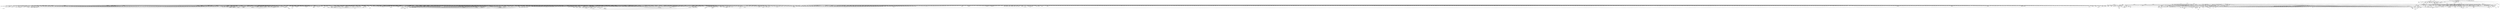 digraph depends {
    node [shape=plaintext]
"adwaita-icon-theme-symbolic" -> "adwaita-icon-theme-lic" [style=dotted]
"adwaita-icon-theme-symbolic" -> "hicolor-icon-theme"
"alsa-conf" -> "libasound-lic" [style=dotted]
"alsa-state" -> "alsa-state-lic" [style=dotted]
"alsa-state" -> "alsa-states" [style=dotted]
"alsa-state" -> "alsa-utils-alsactl"
"alsa-states" -> "alsa-state-lic" [style=dotted]
"alsa-utils-alsactl" -> "alsa-states" [style=dotted]
"alsa-utils-alsactl" -> "alsa-utils-lic" [style=dotted]
"alsa-utils-alsactl" -> "libasound2"
"alsa-utils-alsamixer" -> "alsa-utils-lic" [style=dotted]
"alsa-utils-alsamixer" -> "libasound2"
"alsa-utils-alsamixer" -> "libformw5"
"alsa-utils-alsamixer" -> "libmenuw5"
"alsa-utils-alsamixer" -> "libncursesw5"
"alsa-utils-alsamixer" -> "libpanelw5"
"alsa-utils-alsamixer" -> "libtinfo5"
"apm" -> "apmd-lic" [style=dotted]
"apmd" -> "apmd-lic" [style=dotted]
"apmd" -> "libapm1"
"apm" -> "libapm1"
"avahi-daemon" -> "avahi-lic" [style=dotted]
"avahi-daemon" -> "base-files"
"avahi-daemon" -> "base-passwd"
"avahi-daemon" -> "libavahi-common3"
"avahi-daemon" -> "libavahi-core7"
"avahi-daemon" -> "libcap2"
"avahi-daemon" -> "libdaemon0"
"avahi-daemon" -> "libdbus-1-3"
"avahi-daemon" -> "libexpat1"
"avahi-daemon" -> "libnss-mdns" [style=dotted]
"avahi-daemon" -> "shadow"
"avahi-locale-en-gb" -> "virtual-locale-en-gb" [style=dotted]
"base-files" -> "base-files-lic" [style=dotted]
"base-passwd" -> "base-passwd-lic" [style=dotted]
"bash" -> "base-files"
"bash" -> "bash-lic" [style=dotted]
"bash" -> "libtinfo5"
"bash" -> "update-alternatives-opkg"
"bluez5" -> "bluez5-lic" [style=dotted]
"bluez5" -> "libdbus-1-3"
"bluez5" -> "libglib-2.0-0"
"bluez5" -> "libreadline8"
"bluez5" -> "libudev1"
"bluez5" -> "pi-bluetooth"
"bluez-firmware-rpidistro-bcm43430a1-hcd" -> "bluez-firmware-rpidistro-cypress-license"
"bluez-firmware-rpidistro-bcm43430a1-hcd" -> "bluez-firmware-rpidistro-lic" [style=dotted]
"bluez-firmware-rpidistro-bcm4345c0-hcd" -> "bluez-firmware-rpidistro-cypress-license"
"bluez-firmware-rpidistro-bcm4345c0-hcd" -> "bluez-firmware-rpidistro-lic" [style=dotted]
"bluez-firmware-rpidistro-cypress-license" -> "bluez-firmware-rpidistro-lic" [style=dotted]
"busybox" -> "busybox-lic" [style=dotted]
"busybox" -> "busybox-udhcpc" [style=dotted]
"busybox-syslog" -> "busybox"
"busybox-syslog" -> "busybox-lic" [style=dotted]
"busybox-syslog" -> "update-alternatives-opkg"
"busybox-udhcpc" -> "busybox-lic" [style=dotted]
"busybox" -> "update-alternatives-opkg"
"connman" -> "bluez5"
"connman-conf" -> "connman-conf-lic" [style=dotted]
"connman" -> "connman-conf" [style=dotted]
"connman" -> "connman-lic" [style=dotted]
"connman" -> "connman-plugin-vpn-l2tp" [style=dotted]
"connman" -> "connman-plugin-vpn-openvpn" [style=dotted]
"connman" -> "connman-plugin-vpn-pppt" [style=dotted]
"connman" -> "connman-plugin-vpn-vpnc" [style=dotted]
"connman" -> "connman-tests" [style=dotted]
"connman" -> "connman-tools" [style=dotted]
"connman" -> "connman-vpn" [style=dotted]
"connman" -> "connman-wait-online" [style=dotted]
"connman" -> "dbus-1"
"connman" -> "iptables"
"connman" -> "libdbus-1-3"
"connman" -> "libglib-2.0-0"
"connman" -> "libgnutls30"
"connman" -> "neard" [style=dotted]
"connman" -> "ofono"
"connman" -> "openvpn"
"connman-plugin-vpn-l2tp" -> "connman-vpn"
"connman-plugin-vpn-openvpn" -> "connman-vpn"
"connman-plugin-vpn-openvpn" -> "libdbus-1-3"
"connman-plugin-vpn-vpnc" -> "connman-vpn"
"connman-plugin-vpn-vpnc" -> "libdbus-1-3"
"connman" -> "pptp-linux"
"connman-tests" -> "connman-lic" [style=dotted]
"connman-tests" -> "iptables"
"connman-tests" -> "libdbus-1-3"
"connman-tests" -> "libglib-2.0-0"
"connman-tests" -> "libgnutls30"
"connman-tools" -> "connman"
"connman-tools" -> "connman-lic" [style=dotted]
"connman-tools" -> "libglib-2.0-0"
"connman-tools" -> "libgnutls30"
"connman" -> "update-alternatives-opkg"
"connman" -> "vpnc"
"connman-vpn" -> "connman-lic" [style=dotted]
"connman-vpn" -> "libdbus-1-3"
"connman-vpn" -> "libglib-2.0-0"
"connman-vpn" -> "libgnutls30"
"connman-wait-online" -> "connman-lic" [style=dotted]
"connman-wait-online" -> "libdbus-1-3"
"connman-wait-online" -> "libglib-2.0-0"
"connman" -> "wpa-supplicant"
"connman" -> "xl2tpd"
"cpushareholder-stub" -> "cpushareholder-stub-lic" [style=dotted]
"dbus-1" -> "base-files"
"dbus-1" -> "base-passwd"
"dbus-1" -> "dbus-lic" [style=dotted]
"dbus-1" -> "libdbus-1-3"
"dbus-1" -> "libexpat1"
"dbus-1" -> "libsystemd0"
"dbus-1" -> "shadow"
"directfb" -> "directfb-lic" [style=dotted]
"directfb" -> "libfreetype6"
"directfb" -> "libjpeg62"
"directfb" -> "libpng16-16"
"directfb" -> "libstdc++6"
"directfb" -> "libz1"
"e2fsprogs-badblocks" -> "e2fsprogs-lic" [style=dotted]
"e2fsprogs-badblocks" -> "libcom-err2"
"e2fsprogs-badblocks" -> "libext2fs2"
"e2fsprogs-e2fsck" -> "e2fsprogs-lic" [style=dotted]
"e2fsprogs-e2fsck" -> "libblkid1"
"e2fsprogs-e2fsck" -> "libcom-err2"
"e2fsprogs-e2fsck" -> "libe2p2"
"e2fsprogs-e2fsck" -> "libext2fs2"
"e2fsprogs-e2fsck" -> "libuuid1"
"e2fsprogs" -> "e2fsprogs-badblocks"
"e2fsprogs" -> "e2fsprogs-e2fsck" [style=dotted]
"e2fsprogs" -> "e2fsprogs-lic" [style=dotted]
"e2fsprogs" -> "e2fsprogs-mke2fs" [style=dotted]
"e2fsprogs" -> "libblkid1"
"e2fsprogs" -> "libcom-err2"
"e2fsprogs" -> "libe2p2"
"e2fsprogs" -> "libext2fs2"
"e2fsprogs" -> "libss2"
"e2fsprogs" -> "libuuid1"
"e2fsprogs-mke2fs" -> "e2fsprogs-lic" [style=dotted]
"e2fsprogs-mke2fs" -> "libblkid1"
"e2fsprogs-mke2fs" -> "libcom-err2"
"e2fsprogs-mke2fs" -> "libe2p2"
"e2fsprogs-mke2fs" -> "libext2fs2"
"e2fsprogs-mke2fs" -> "libuuid1"
"e2fsprogs-mke2fs" -> "update-alternatives-opkg"
"e2fsprogs" -> "update-alternatives-opkg"
"fontconfig-utils" -> "libfontconfig1"
"fontconfig-utils" -> "libfontconfig-lic" [style=dotted]
"fontconfig-utils" -> "libfreetype6"
"glibc-gconv-iso8859-1" -> "glibc-gconv"
"glibc-locale-en-gb" -> "virtual-locale-en-gb" [style=dotted]
"gstreamer1.0" -> "gstreamer1.0-lic" [style=dotted]
"gstreamer1.0" -> "libcap2"
"gstreamer1.0" -> "libglib-2.0-0"
"gstreamer1.0-locale-en-gb" -> "virtual-locale-en-gb" [style=dotted]
"gstreamer1.0-plugins-bad-locale-en-gb" -> "virtual-locale-en-gb" [style=dotted]
"gstreamer1.0-plugins-base-locale-en-gb" -> "virtual-locale-en-gb" [style=dotted]
"gtk+3-demo" -> "gtk+3-lic" [style=dotted]
"gtk+3-demo" -> "libatk-1.0-0"
"gtk+3-demo" -> "libcairo2"
"gtk+3-demo" -> "libepoxy0"
"gtk+3-demo" -> "libgdk-pixbuf-2.0-0"
"gtk+3-demo" -> "libglib-2.0-0"
"gtk+3-demo" -> "libgtk-3.0"
"gtk+3-demo" -> "libharfbuzz0"
"gtk+3-demo" -> "pango"
"gtk+3-locale-en-gb" -> "virtual-locale-en-gb" [style=dotted]
"gtk+3-locale-en" -> "virtual-locale-en" [style=dotted]
"hdparm" -> "hdparm-lic" [style=dotted]
"hdparm" -> "update-alternatives-opkg"
"hicolor-icon-theme" -> "hicolor-icon-theme-lic" [style=dotted]
"iptables" -> "iptables-lic" [style=dotted]
"iptables" -> "iptables-modules" [style=dotted]
"iptables" -> "iptables-module-xt-standard"
"iptables" -> "kernel-module-iptable-filter" [style=dotted]
"iptables" -> "kernel-module-iptable-nat" [style=dotted]
"iptables" -> "kernel-module-ip-tables" [style=dotted]
"iptables" -> "kernel-module-ipt-masquerade" [style=dotted]
"iptables" -> "kernel-module-nf-conntrack-ipv4" [style=dotted]
"iptables" -> "kernel-module-nf-conntrack" [style=dotted]
"iptables" -> "kernel-module-nf-defrag-ipv4" [style=dotted]
"iptables" -> "kernel-module-nf-nat" [style=dotted]
"iptables" -> "kernel-module-x-tables" [style=dotted]
"iptables-module-ebt-802-3" -> "iptables"
"iptables-module-ebt-ip" -> "iptables"
"iptables-module-ebt-log" -> "iptables"
"iptables-module-ebt-mark-m" -> "iptables"
"iptables-module-ip6t-ah" -> "iptables"
"iptables-module-ip6t-dnat" -> "iptables"
"iptables-module-ip6t-dnpt" -> "iptables"
"iptables-module-ip6t-dst" -> "iptables"
"iptables-module-ip6t-eui64" -> "iptables"
"iptables-module-ip6t-frag" -> "iptables"
"iptables-module-ip6t-hbh" -> "iptables"
"iptables-module-ip6t-hl" -> "iptables"
"iptables-module-ip6t-icmp6" -> "iptables"
"iptables-module-ip6t-ipv6header" -> "iptables"
"iptables-module-ip6t-log" -> "iptables"
"iptables-module-ip6t-masquerade" -> "iptables"
"iptables-module-ip6t-mh" -> "iptables"
"iptables-module-ip6t-netmap" -> "iptables"
"iptables-module-ip6t-redirect" -> "iptables"
"iptables-module-ip6t-reject" -> "iptables"
"iptables-module-ip6t-rt" -> "iptables"
"iptables-module-ip6t-snat" -> "iptables"
"iptables-module-ip6t-snpt" -> "iptables"
"iptables-module-ip6t-srh" -> "iptables"
"iptables-module-ipt-ah" -> "iptables"
"iptables-module-ipt-clusterip" -> "iptables"
"iptables-module-ipt-dnat" -> "iptables"
"iptables-module-ipt-ecn" -> "iptables"
"iptables-module-ipt-icmp" -> "iptables"
"iptables-module-ipt-log" -> "iptables"
"iptables-module-ipt-masquerade" -> "iptables"
"iptables-module-ipt-netmap" -> "iptables"
"iptables-module-ipt-realm" -> "iptables"
"iptables-module-ipt-redirect" -> "iptables"
"iptables-module-ipt-reject" -> "iptables"
"iptables-module-ipt-snat" -> "iptables"
"iptables-module-ipt-ttl" -> "iptables"
"iptables-module-ipt-ulog" -> "iptables"
"iptables-modules" -> "iptables-lic" [style=dotted]
"iptables-modules" -> "iptables-module-ebt-802-3"
"iptables-modules" -> "iptables-module-ebt-ip"
"iptables-modules" -> "iptables-module-ebt-log"
"iptables-modules" -> "iptables-module-ebt-mark-m"
"iptables-modules" -> "iptables-module-ip6t-ah"
"iptables-modules" -> "iptables-module-ip6t-dnat"
"iptables-modules" -> "iptables-module-ip6t-dnpt"
"iptables-modules" -> "iptables-module-ip6t-dst"
"iptables-modules" -> "iptables-module-ip6t-eui64"
"iptables-modules" -> "iptables-module-ip6t-frag"
"iptables-modules" -> "iptables-module-ip6t-hbh"
"iptables-modules" -> "iptables-module-ip6t-hl"
"iptables-modules" -> "iptables-module-ip6t-icmp6"
"iptables-modules" -> "iptables-module-ip6t-ipv6header"
"iptables-modules" -> "iptables-module-ip6t-log"
"iptables-modules" -> "iptables-module-ip6t-masquerade"
"iptables-modules" -> "iptables-module-ip6t-mh"
"iptables-modules" -> "iptables-module-ip6t-netmap"
"iptables-modules" -> "iptables-module-ip6t-redirect"
"iptables-modules" -> "iptables-module-ip6t-reject"
"iptables-modules" -> "iptables-module-ip6t-rt"
"iptables-modules" -> "iptables-module-ip6t-snat"
"iptables-modules" -> "iptables-module-ip6t-snpt"
"iptables-modules" -> "iptables-module-ip6t-srh"
"iptables-modules" -> "iptables-module-ipt-ah"
"iptables-modules" -> "iptables-module-ipt-clusterip"
"iptables-modules" -> "iptables-module-ipt-dnat"
"iptables-modules" -> "iptables-module-ipt-ecn"
"iptables-modules" -> "iptables-module-ipt-icmp"
"iptables-modules" -> "iptables-module-ipt-log"
"iptables-modules" -> "iptables-module-ipt-masquerade"
"iptables-modules" -> "iptables-module-ipt-netmap"
"iptables-modules" -> "iptables-module-ipt-realm"
"iptables-modules" -> "iptables-module-ipt-redirect"
"iptables-modules" -> "iptables-module-ipt-reject"
"iptables-modules" -> "iptables-module-ipt-snat"
"iptables-modules" -> "iptables-module-ipt-ttl"
"iptables-modules" -> "iptables-module-ipt-ulog"
"iptables-modules" -> "iptables-module-xt-addrtype"
"iptables-modules" -> "iptables-module-xt-audit"
"iptables-modules" -> "iptables-module-xt-bpf"
"iptables-modules" -> "iptables-module-xt-cgroup"
"iptables-modules" -> "iptables-module-xt-checksum"
"iptables-modules" -> "iptables-module-xt-classify"
"iptables-modules" -> "iptables-module-xt-cluster"
"iptables-modules" -> "iptables-module-xt-comment"
"iptables-modules" -> "iptables-module-xt-connbytes"
"iptables-modules" -> "iptables-module-xt-connlimit"
"iptables-modules" -> "iptables-module-xt-connmark"
"iptables-modules" -> "iptables-module-xt-connsecmark"
"iptables-modules" -> "iptables-module-xt-conntrack"
"iptables-modules" -> "iptables-module-xt-cpu"
"iptables-modules" -> "iptables-module-xt-ct"
"iptables-modules" -> "iptables-module-xt-dccp"
"iptables-modules" -> "iptables-module-xt-devgroup"
"iptables-modules" -> "iptables-module-xt-dscp"
"iptables-modules" -> "iptables-module-xt-ecn"
"iptables-modules" -> "iptables-module-xt-esp"
"iptables-modules" -> "iptables-module-xt-hashlimit"
"iptables-modules" -> "iptables-module-xt-helper"
"iptables-modules" -> "iptables-module-xt-hmark"
"iptables-modules" -> "iptables-module-xt-idletimer"
"iptables-modules" -> "iptables-module-xt-ipcomp"
"iptables-modules" -> "iptables-module-xt-iprange"
"iptables-modules" -> "iptables-module-xt-ipvs"
"iptables-modules" -> "iptables-module-xt-led"
"iptables-modules" -> "iptables-module-xt-length"
"iptables-modules" -> "iptables-module-xt-limit"
"iptables-modules" -> "iptables-module-xt-mac"
"iptables-modules" -> "iptables-module-xt-mangle"
"iptables-modules" -> "iptables-module-xt-mark"
"iptables-modules" -> "iptables-module-xt-multiport"
"iptables-modules" -> "iptables-module-xt-nfacct"
"iptables-modules" -> "iptables-module-xt-nflog"
"iptables-modules" -> "iptables-module-xt-nfqueue"
"iptables-modules" -> "iptables-module-xt-notrack"
"iptables-modules" -> "iptables-module-xt-osf"
"iptables-modules" -> "iptables-module-xt-owner"
"iptables-modules" -> "iptables-module-xt-physdev"
"iptables-modules" -> "iptables-module-xt-pkttype"
"iptables-modules" -> "iptables-module-xt-policy"
"iptables-modules" -> "iptables-module-xt-quota"
"iptables-modules" -> "iptables-module-xt-rateest"
"iptables-modules" -> "iptables-module-xt-recent"
"iptables-modules" -> "iptables-module-xt-rpfilter"
"iptables-modules" -> "iptables-module-xt-sctp"
"iptables-modules" -> "iptables-module-xt-secmark"
"iptables-modules" -> "iptables-module-xt-set"
"iptables-modules" -> "iptables-module-xt-socket"
"iptables-modules" -> "iptables-module-xt-standard"
"iptables-modules" -> "iptables-module-xt-state"
"iptables-modules" -> "iptables-module-xt-statistic"
"iptables-modules" -> "iptables-module-xt-string"
"iptables-modules" -> "iptables-module-xt-synproxy"
"iptables-modules" -> "iptables-module-xt-tcp"
"iptables-modules" -> "iptables-module-xt-tcpmss"
"iptables-modules" -> "iptables-module-xt-tcpoptstrip"
"iptables-modules" -> "iptables-module-xt-tee"
"iptables-modules" -> "iptables-module-xt-time"
"iptables-modules" -> "iptables-module-xt-tos"
"iptables-modules" -> "iptables-module-xt-tproxy"
"iptables-modules" -> "iptables-module-xt-trace"
"iptables-modules" -> "iptables-module-xt-u32"
"iptables-modules" -> "iptables-module-xt-udp"
"iptables-module-xt-addrtype" -> "iptables"
"iptables-module-xt-audit" -> "iptables"
"iptables-module-xt-bpf" -> "iptables"
"iptables-module-xt-cgroup" -> "iptables"
"iptables-module-xt-checksum" -> "iptables"
"iptables-module-xt-classify" -> "iptables"
"iptables-module-xt-cluster" -> "iptables"
"iptables-module-xt-comment" -> "iptables"
"iptables-module-xt-connbytes" -> "iptables"
"iptables-module-xt-connlimit" -> "iptables"
"iptables-module-xt-connmark" -> "iptables"
"iptables-module-xt-connsecmark" -> "iptables"
"iptables-module-xt-conntrack" -> "iptables"
"iptables-module-xt-cpu" -> "iptables"
"iptables-module-xt-ct" -> "iptables"
"iptables-module-xt-dccp" -> "iptables"
"iptables-module-xt-devgroup" -> "iptables"
"iptables-module-xt-dscp" -> "iptables"
"iptables-module-xt-ecn" -> "iptables"
"iptables-module-xt-esp" -> "iptables"
"iptables-module-xt-hashlimit" -> "iptables"
"iptables-module-xt-helper" -> "iptables"
"iptables-module-xt-hmark" -> "iptables"
"iptables-module-xt-idletimer" -> "iptables"
"iptables-module-xt-ipcomp" -> "iptables"
"iptables-module-xt-iprange" -> "iptables"
"iptables-module-xt-ipvs" -> "iptables"
"iptables-module-xt-led" -> "iptables"
"iptables-module-xt-length" -> "iptables"
"iptables-module-xt-limit" -> "iptables"
"iptables-module-xt-mac" -> "iptables"
"iptables-module-xt-mangle" -> "iptables"
"iptables-module-xt-mark" -> "iptables"
"iptables-module-xt-multiport" -> "iptables"
"iptables-module-xt-nfacct" -> "iptables"
"iptables-module-xt-nflog" -> "iptables"
"iptables-module-xt-nfqueue" -> "iptables"
"iptables-module-xt-notrack" -> "iptables"
"iptables-module-xt-osf" -> "iptables"
"iptables-module-xt-owner" -> "iptables"
"iptables-module-xt-physdev" -> "iptables"
"iptables-module-xt-pkttype" -> "iptables"
"iptables-module-xt-policy" -> "iptables"
"iptables-module-xt-quota" -> "iptables"
"iptables-module-xt-rateest" -> "iptables"
"iptables-module-xt-recent" -> "iptables"
"iptables-module-xt-rpfilter" -> "iptables"
"iptables-module-xt-sctp" -> "iptables"
"iptables-module-xt-secmark" -> "iptables"
"iptables-module-xt-set" -> "iptables"
"iptables-module-xt-socket" -> "iptables"
"iptables-module-xt-standard" -> "iptables"
"iptables-module-xt-state" -> "iptables"
"iptables-module-xt-statistic" -> "iptables"
"iptables-module-xt-string" -> "iptables"
"iptables-module-xt-synproxy" -> "iptables"
"iptables-module-xt-tcp" -> "iptables"
"iptables-module-xt-tcpmss" -> "iptables"
"iptables-module-xt-tcpoptstrip" -> "iptables"
"iptables-module-xt-tee" -> "iptables"
"iptables-module-xt-time" -> "iptables"
"iptables-module-xt-tos" -> "iptables"
"iptables-module-xt-tproxy" -> "iptables"
"iptables-module-xt-trace" -> "iptables"
"iptables-module-xt-u32" -> "iptables"
"iptables-module-xt-udp" -> "iptables"
"iw" -> "iw-lic" [style=dotted]
"iw" -> "libnl-3-200"
"iw" -> "libnl-genl-3-200"
"kbd-consolefonts" -> "kbd-lic" [style=dotted]
"kbd" -> "kbd-lic" [style=dotted]
"kbd-keymaps" -> "kbd-lic" [style=dotted]
"kbd" -> "update-alternatives-opkg"
"kernel-module-6lowpan-4.19.34" -> "kernel-module-ipv6-4.19.34"
"kernel-module-6pack-4.19.34" -> "kernel-module-ax25-4.19.34"
"kernel-module-8021q-4.19.34" -> "kernel-module-garp-4.19.34"
"kernel-module-8192cu-4.19.34" -> "kernel-module-cfg80211-4.19.34"
"kernel-module-9p-4.19.34" -> "kernel-module-9pnet-4.19.34"
"kernel-module-act-ipt-4.19.34" -> "kernel-module-x-tables-4.19.34"
"kernel-module-ad714x-i2c-4.19.34" -> "kernel-module-ad714x-4.19.34"
"kernel-module-ad714x-spi-4.19.34" -> "kernel-module-ad714x-4.19.34"
"kernel-module-ads7846-4.19.34" -> "kernel-module-hwmon-4.19.34"
"kernel-module-adv7180-4.19.34" -> "kernel-module-media-4.19.34"
"kernel-module-adv7180-4.19.34" -> "kernel-module-v4l2-common-4.19.34"
"kernel-module-adv7180-4.19.34" -> "kernel-module-videodev-4.19.34"
"kernel-module-adxl34x-i2c-4.19.34" -> "kernel-module-adxl34x-4.19.34"
"kernel-module-adxl34x-spi-4.19.34" -> "kernel-module-adxl34x-4.19.34"
"kernel-module-aes-neon-blk-4.19.34" -> "kernel-module-aes-arm64-4.19.34"
"kernel-module-aes-neon-blk-4.19.34" -> "kernel-module-crypto-simd-4.19.34"
"kernel-module-aes-neon-bs-4.19.34" -> "kernel-module-aes-arm64-4.19.34"
"kernel-module-aes-neon-bs-4.19.34" -> "kernel-module-aes-neon-blk-4.19.34"
"kernel-module-aes-neon-bs-4.19.34" -> "kernel-module-crypto-simd-4.19.34"
"kernel-module-af9033-4.19.34" -> "kernel-module-dvb-core-4.19.34"
"kernel-module-ah6-4.19.34" -> "kernel-module-ipv6-4.19.34"
"kernel-module-aircable-4.19.34" -> "kernel-module-usbserial-4.19.34"
"kernel-module-algif-skcipher-4.19.34" -> "kernel-module-af-alg-4.19.34"
"kernel-module-appletalk-4.19.34" -> "kernel-module-psnap-4.19.34"
"kernel-module-ar5523-4.19.34" -> "kernel-module-cfg80211-4.19.34"
"kernel-module-ar5523-4.19.34" -> "kernel-module-mac80211-4.19.34"
"kernel-module-ark3116-4.19.34" -> "kernel-module-usbserial-4.19.34"
"kernel-module-arptable-filter-4.19.34" -> "kernel-module-arp-tables-4.19.34"
"kernel-module-arptable-filter-4.19.34" -> "kernel-module-x-tables-4.19.34"
"kernel-module-arp-tables-4.19.34" -> "kernel-module-x-tables-4.19.34"
"kernel-module-arpt-mangle-4.19.34" -> "kernel-module-x-tables-4.19.34"
"kernel-module-async-memcpy-4.19.34" -> "kernel-module-async-tx-4.19.34"
"kernel-module-async-pq-4.19.34" -> "kernel-module-async-tx-4.19.34"
"kernel-module-async-pq-4.19.34" -> "kernel-module-async-xor-4.19.34"
"kernel-module-async-pq-4.19.34" -> "kernel-module-raid6-pq-4.19.34"
"kernel-module-async-raid6-recov-4.19.34" -> "kernel-module-async-tx-4.19.34"
"kernel-module-async-raid6-recov-4.19.34" -> "kernel-module-raid6-pq-4.19.34"
"kernel-module-async-xor-4.19.34" -> "kernel-module-async-tx-4.19.34"
"kernel-module-async-xor-4.19.34" -> "kernel-module-xor-4.19.34"
"kernel-module-at76c50x-usb-4.19.34" -> "kernel-module-cfg80211-4.19.34"
"kernel-module-at76c50x-usb-4.19.34" -> "kernel-module-mac80211-4.19.34"
"kernel-module-at86rf230-4.19.34" -> "kernel-module-mac802154-4.19.34"
"kernel-module-ath3k-4.19.34" -> "kernel-module-bluetooth-4.19.34"
"kernel-module-ath-4.19.34" -> "kernel-module-cfg80211-4.19.34"
"kernel-module-ath6kl-core-4.19.34" -> "kernel-module-cfg80211-4.19.34"
"kernel-module-ath6kl-usb-4.19.34" -> "kernel-module-ath6kl-core-4.19.34"
"kernel-module-ath9k-4.19.34" -> "kernel-module-ath-4.19.34"
"kernel-module-ath9k-4.19.34" -> "kernel-module-ath9k-common-4.19.34"
"kernel-module-ath9k-4.19.34" -> "kernel-module-ath9k-hw-4.19.34"
"kernel-module-ath9k-4.19.34" -> "kernel-module-cfg80211-4.19.34"
"kernel-module-ath9k-4.19.34" -> "kernel-module-mac80211-4.19.34"
"kernel-module-ath9k-common-4.19.34" -> "kernel-module-ath-4.19.34"
"kernel-module-ath9k-common-4.19.34" -> "kernel-module-ath9k-hw-4.19.34"
"kernel-module-ath9k-common-4.19.34" -> "kernel-module-cfg80211-4.19.34"
"kernel-module-ath9k-htc-4.19.34" -> "kernel-module-ath-4.19.34"
"kernel-module-ath9k-htc-4.19.34" -> "kernel-module-ath9k-common-4.19.34"
"kernel-module-ath9k-htc-4.19.34" -> "kernel-module-ath9k-hw-4.19.34"
"kernel-module-ath9k-htc-4.19.34" -> "kernel-module-cfg80211-4.19.34"
"kernel-module-ath9k-htc-4.19.34" -> "kernel-module-mac80211-4.19.34"
"kernel-module-ath9k-hw-4.19.34" -> "kernel-module-ath-4.19.34"
"kernel-module-au0828-4.19.34" -> "kernel-module-dvb-core-4.19.34"
"kernel-module-au0828-4.19.34" -> "kernel-module-media-4.19.34"
"kernel-module-au0828-4.19.34" -> "kernel-module-tveeprom-4.19.34"
"kernel-module-au0828-4.19.34" -> "kernel-module-v4l2-common-4.19.34"
"kernel-module-au0828-4.19.34" -> "kernel-module-videobuf2-common-4.19.34"
"kernel-module-au0828-4.19.34" -> "kernel-module-videobuf2-v4l2-4.19.34"
"kernel-module-au0828-4.19.34" -> "kernel-module-videobuf2-vmalloc-4.19.34"
"kernel-module-au0828-4.19.34" -> "kernel-module-videodev-4.19.34"
"kernel-module-au8522-decoder-4.19.34" -> "kernel-module-au8522-common-4.19.34"
"kernel-module-au8522-decoder-4.19.34" -> "kernel-module-media-4.19.34"
"kernel-module-au8522-decoder-4.19.34" -> "kernel-module-v4l2-common-4.19.34"
"kernel-module-au8522-decoder-4.19.34" -> "kernel-module-videodev-4.19.34"
"kernel-module-au8522-dig-4.19.34" -> "kernel-module-au8522-common-4.19.34"
"kernel-module-authencesn-4.19.34" -> "kernel-module-authenc-4.19.34"
"kernel-module-b2c2-flexcop-4.19.34" -> "kernel-module-cx24113-4.19.34"
"kernel-module-b2c2-flexcop-4.19.34" -> "kernel-module-cx24123-4.19.34"
"kernel-module-b2c2-flexcop-4.19.34" -> "kernel-module-dvb-core-4.19.34"
"kernel-module-b2c2-flexcop-4.19.34" -> "kernel-module-s5h1420-4.19.34"
"kernel-module-b2c2-flexcop-usb-4.19.34" -> "kernel-module-b2c2-flexcop-4.19.34"
"kernel-module-b43-4.19.34" -> "kernel-module-bcma-4.19.34"
"kernel-module-b43-4.19.34" -> "kernel-module-cfg80211-4.19.34"
"kernel-module-b43-4.19.34" -> "kernel-module-mac80211-4.19.34"
"kernel-module-b43-4.19.34" -> "kernel-module-ssb-4.19.34"
"kernel-module-b43legacy-4.19.34" -> "kernel-module-cfg80211-4.19.34"
"kernel-module-b43legacy-4.19.34" -> "kernel-module-mac80211-4.19.34"
"kernel-module-b43legacy-4.19.34" -> "kernel-module-ssb-4.19.34"
"kernel-module-batman-adv-4.19.34" -> "kernel-module-cfg80211-4.19.34"
"kernel-module-baycom-ser-fdx-4.19.34" -> "kernel-module-hdlcdrv-4.19.34"
"kernel-module-baycom-ser-hdx-4.19.34" -> "kernel-module-hdlcdrv-4.19.34"
"kernel-module-bcm203x-4.19.34" -> "kernel-module-bluetooth-4.19.34"
"kernel-module-bcm2835-codec-4.19.34" -> "kernel-module-bcm2835-mmal-vchiq-4.19.34"
"kernel-module-bcm2835-codec-4.19.34" -> "kernel-module-v4l2-mem2mem-4.19.34"
"kernel-module-bcm2835-codec-4.19.34" -> "kernel-module-videobuf2-common-4.19.34"
"kernel-module-bcm2835-codec-4.19.34" -> "kernel-module-videobuf2-dma-contig-4.19.34"
"kernel-module-bcm2835-codec-4.19.34" -> "kernel-module-videobuf2-v4l2-4.19.34"
"kernel-module-bcm2835-codec-4.19.34" -> "kernel-module-videodev-4.19.34"
"kernel-module-bcm2835-mmal-vchiq-4.19.34" -> "kernel-module-vchiq-4.19.34"
"kernel-module-bcm2835-mmal-vchiq-4.19.34" -> "kernel-module-vc-sm-cma-4.19.34"
"kernel-module-bcm2835-smi-nand-4.19.34" -> "kernel-module-bcm2835-smi-4.19.34"
"kernel-module-bcm2835-smi-nand-4.19.34" -> "kernel-module-nand-4.19.34"
"kernel-module-bcm2835-unicam-4.19.34" -> "kernel-module-v4l2-common-4.19.34"
"kernel-module-bcm2835-unicam-4.19.34" -> "kernel-module-v4l2-dv-timings-4.19.34"
"kernel-module-bcm2835-unicam-4.19.34" -> "kernel-module-v4l2-fwnode-4.19.34"
"kernel-module-bcm2835-unicam-4.19.34" -> "kernel-module-videobuf2-common-4.19.34"
"kernel-module-bcm2835-unicam-4.19.34" -> "kernel-module-videobuf2-dma-contig-4.19.34"
"kernel-module-bcm2835-unicam-4.19.34" -> "kernel-module-videobuf2-v4l2-4.19.34"
"kernel-module-bcm2835-unicam-4.19.34" -> "kernel-module-videodev-4.19.34"
"kernel-module-bcm2835-v4l2-4.19.34" -> "kernel-module-bcm2835-mmal-vchiq-4.19.34"
"kernel-module-bcm2835-v4l2-4.19.34" -> "kernel-module-v4l2-common-4.19.34"
"kernel-module-bcm2835-v4l2-4.19.34" -> "kernel-module-videobuf2-common-4.19.34"
"kernel-module-bcm2835-v4l2-4.19.34" -> "kernel-module-videobuf2-v4l2-4.19.34"
"kernel-module-bcm2835-v4l2-4.19.34" -> "kernel-module-videobuf2-vmalloc-4.19.34"
"kernel-module-bcm2835-v4l2-4.19.34" -> "kernel-module-videodev-4.19.34"
"kernel-module-belkin-sa-4.19.34" -> "kernel-module-usbserial-4.19.34"
"kernel-module-bfusb-4.19.34" -> "kernel-module-bluetooth-4.19.34"
"kernel-module-bluetooth-4.19.34" -> "kernel-module-ecdh-generic-4.19.34"
"kernel-module-bluetooth-4.19.34" -> "kernel-module-rfkill-4.19.34"
"kernel-module-bluetooth-6lowpan-4.19.34" -> "kernel-module-6lowpan-4.19.34"
"kernel-module-bluetooth-6lowpan-4.19.34" -> "kernel-module-bluetooth-4.19.34"
"kernel-module-bnep-4.19.34" -> "kernel-module-bluetooth-4.19.34"
"kernel-module-bpa10x-4.19.34" -> "kernel-module-bluetooth-4.19.34"
"kernel-module-bpqether-4.19.34" -> "kernel-module-ax25-4.19.34"
"kernel-module-brcmfmac-4.19.34" -> "kernel-module-brcmutil-4.19.34"
"kernel-module-brcmfmac-4.19.34" -> "kernel-module-cfg80211-4.19.34"
"kernel-module-bridge-4.19.34" -> "kernel-module-ipv6-4.19.34"
"kernel-module-bridge-4.19.34" -> "kernel-module-llc-4.19.34"
"kernel-module-bridge-4.19.34" -> "kernel-module-stp-4.19.34"
"kernel-module-br-netfilter-4.19.34" -> "kernel-module-bridge-4.19.34"
"kernel-module-bsd-comp-4.19.34" -> "kernel-module-ppp-generic-4.19.34"
"kernel-module-btbcm-4.19.34" -> "kernel-module-bluetooth-4.19.34"
"kernel-module-btintel-4.19.34" -> "kernel-module-bluetooth-4.19.34"
"kernel-module-btmrvl-4.19.34" -> "kernel-module-bluetooth-4.19.34"
"kernel-module-btmrvl-sdio-4.19.34" -> "kernel-module-bluetooth-4.19.34"
"kernel-module-btmrvl-sdio-4.19.34" -> "kernel-module-btmrvl-4.19.34"
"kernel-module-btrfs-4.19.34" -> "kernel-module-lzo-compress-4.19.34"
"kernel-module-btrfs-4.19.34" -> "kernel-module-raid6-pq-4.19.34"
"kernel-module-btrfs-4.19.34" -> "kernel-module-xor-4.19.34"
"kernel-module-btrfs-4.19.34" -> "kernel-module-zlib-deflate-4.19.34"
"kernel-module-btrfs-4.19.34" -> "kernel-module-zstd-compress-4.19.34"
"kernel-module-btrfs-4.19.34" -> "kernel-module-zstd-decompress-4.19.34"
"kernel-module-btrtl-4.19.34" -> "kernel-module-bluetooth-4.19.34"
"kernel-module-btusb-4.19.34" -> "kernel-module-bluetooth-4.19.34"
"kernel-module-btusb-4.19.34" -> "kernel-module-btbcm-4.19.34"
"kernel-module-btusb-4.19.34" -> "kernel-module-btintel-4.19.34"
"kernel-module-btusb-4.19.34" -> "kernel-module-btrtl-4.19.34"
"kernel-module-btwilink-4.19.34" -> "kernel-module-bluetooth-4.19.34"
"kernel-module-btwilink-4.19.34" -> "kernel-module-st-drv-4.19.34"
"kernel-module-can-bcm-4.19.34" -> "kernel-module-can-4.19.34"
"kernel-module-can-gw-4.19.34" -> "kernel-module-can-4.19.34"
"kernel-module-can-raw-4.19.34" -> "kernel-module-can-4.19.34"
"kernel-module-carl9170-4.19.34" -> "kernel-module-ath-4.19.34"
"kernel-module-carl9170-4.19.34" -> "kernel-module-cfg80211-4.19.34"
"kernel-module-carl9170-4.19.34" -> "kernel-module-mac80211-4.19.34"
"kernel-module-cast5-generic-4.19.34" -> "kernel-module-cast-common-4.19.34"
"kernel-module-cc2520-4.19.34" -> "kernel-module-crc-ccitt-4.19.34"
"kernel-module-cc2520-4.19.34" -> "kernel-module-mac802154-4.19.34"
"kernel-module-cdc-mbim-4.19.34" -> "kernel-module-cdc-ncm-4.19.34"
"kernel-module-cdc-mbim-4.19.34" -> "kernel-module-cdc-wdm-4.19.34"
"kernel-module-cfg80211-4.19.34" -> "kernel-module-rfkill-4.19.34"
"kernel-module-ch341-4.19.34" -> "kernel-module-usbserial-4.19.34"
"kernel-module-cp210x-4.19.34" -> "kernel-module-usbserial-4.19.34"
"kernel-module-cpia2-4.19.34" -> "kernel-module-v4l2-common-4.19.34"
"kernel-module-cpia2-4.19.34" -> "kernel-module-videodev-4.19.34"
"kernel-module-crypto-simd-4.19.34" -> "kernel-module-cryptd-4.19.34"
"kernel-module-cs53l32a-4.19.34" -> "kernel-module-v4l2-common-4.19.34"
"kernel-module-cs53l32a-4.19.34" -> "kernel-module-videodev-4.19.34"
"kernel-module-cuse-4.19.34" -> "kernel-module-fuse-4.19.34"
"kernel-module-cx2341x-4.19.34" -> "kernel-module-v4l2-common-4.19.34"
"kernel-module-cx2341x-4.19.34" -> "kernel-module-videodev-4.19.34"
"kernel-module-cx25840-4.19.34" -> "kernel-module-media-4.19.34"
"kernel-module-cx25840-4.19.34" -> "kernel-module-v4l2-common-4.19.34"
"kernel-module-cx25840-4.19.34" -> "kernel-module-videodev-4.19.34"
"kernel-module-cxacru-4.19.34" -> "kernel-module-atm-4.19.34"
"kernel-module-cxacru-4.19.34" -> "kernel-module-usbatm-4.19.34"
"kernel-module-cxd2820r-4.19.34" -> "kernel-module-dvb-core-4.19.34"
"kernel-module-cxd2841er-4.19.34" -> "kernel-module-dvb-core-4.19.34"
"kernel-module-cxd2880-4.19.34" -> "kernel-module-dvb-core-4.19.34"
"kernel-module-cxd2880-spi-4.19.34" -> "kernel-module-dvb-core-4.19.34"
"kernel-module-cyberjack-4.19.34" -> "kernel-module-usbserial-4.19.34"
"kernel-module-cypress-m8-4.19.34" -> "kernel-module-usbserial-4.19.34"
"kernel-module-deflate-4.19.34" -> "kernel-module-zlib-deflate-4.19.34"
"kernel-module-dht11-4.19.34" -> "kernel-module-industrialio-4.19.34"
"kernel-module-dib3000mc-4.19.34" -> "kernel-module-dibx000-common-4.19.34"
"kernel-module-dib7000m-4.19.34" -> "kernel-module-dibx000-common-4.19.34"
"kernel-module-dib7000p-4.19.34" -> "kernel-module-dibx000-common-4.19.34"
"kernel-module-dib7000p-4.19.34" -> "kernel-module-dvb-core-4.19.34"
"kernel-module-dib8000-4.19.34" -> "kernel-module-dibx000-common-4.19.34"
"kernel-module-dib8000-4.19.34" -> "kernel-module-dvb-core-4.19.34"
"kernel-module-dib9000-4.19.34" -> "kernel-module-dibx000-common-4.19.34"
"kernel-module-dib9000-4.19.34" -> "kernel-module-dvb-core-4.19.34"
"kernel-module-digi-acceleport-4.19.34" -> "kernel-module-usbserial-4.19.34"
"kernel-module-dm-bufio-4.19.34" -> "kernel-module-dm-mod-4.19.34"
"kernel-module-dm-cache-4.19.34" -> "kernel-module-dm-bio-prison-4.19.34"
"kernel-module-dm-cache-4.19.34" -> "kernel-module-dm-mod-4.19.34"
"kernel-module-dm-cache-4.19.34" -> "kernel-module-dm-persistent-data-4.19.34"
"kernel-module-dm-cache-smq-4.19.34" -> "kernel-module-dm-cache-4.19.34"
"kernel-module-dm-crypt-4.19.34" -> "kernel-module-dm-mod-4.19.34"
"kernel-module-dm-delay-4.19.34" -> "kernel-module-dm-mod-4.19.34"
"kernel-module-dm-log-4.19.34" -> "kernel-module-dm-mod-4.19.34"
"kernel-module-dm-log-userspace-4.19.34" -> "kernel-module-cn-4.19.34"
"kernel-module-dm-log-userspace-4.19.34" -> "kernel-module-dm-log-4.19.34"
"kernel-module-dm-log-userspace-4.19.34" -> "kernel-module-dm-mod-4.19.34"
"kernel-module-dm-mirror-4.19.34" -> "kernel-module-dm-log-4.19.34"
"kernel-module-dm-mirror-4.19.34" -> "kernel-module-dm-mod-4.19.34"
"kernel-module-dm-mirror-4.19.34" -> "kernel-module-dm-region-hash-4.19.34"
"kernel-module-dm-persistent-data-4.19.34" -> "kernel-module-dm-bufio-4.19.34"
"kernel-module-dm-raid-4.19.34" -> "kernel-module-dm-mod-4.19.34"
"kernel-module-dm-raid-4.19.34" -> "kernel-module-md-mod-4.19.34"
"kernel-module-dm-raid-4.19.34" -> "kernel-module-raid456-4.19.34"
"kernel-module-dm-region-hash-4.19.34" -> "kernel-module-dm-log-4.19.34"
"kernel-module-dm-snapshot-4.19.34" -> "kernel-module-dm-bufio-4.19.34"
"kernel-module-dm-snapshot-4.19.34" -> "kernel-module-dm-mod-4.19.34"
"kernel-module-dm-thin-pool-4.19.34" -> "kernel-module-dm-bio-prison-4.19.34"
"kernel-module-dm-thin-pool-4.19.34" -> "kernel-module-dm-mod-4.19.34"
"kernel-module-dm-thin-pool-4.19.34" -> "kernel-module-dm-persistent-data-4.19.34"
"kernel-module-dm-zero-4.19.34" -> "kernel-module-dm-mod-4.19.34"
"kernel-module-drbd-4.19.34" -> "kernel-module-lru-cache-4.19.34"
"kernel-module-drxk-4.19.34" -> "kernel-module-dvb-core-4.19.34"
"kernel-module-ds1wm-4.19.34" -> "kernel-module-wire-4.19.34"
"kernel-module-ds2482-4.19.34" -> "kernel-module-wire-4.19.34"
"kernel-module-ds2490-4.19.34" -> "kernel-module-wire-4.19.34"
"kernel-module-ds2760-battery-4.19.34" -> "kernel-module-wire-4.19.34"
"kernel-module-dsbr100-4.19.34" -> "kernel-module-videodev-4.19.34"
"kernel-module-dvb-as102-4.19.34" -> "kernel-module-dvb-core-4.19.34"
"kernel-module-dvb-usb-af9035-4.19.34" -> "kernel-module-dvb-usb-v2-4.19.34"
"kernel-module-dvb-usb-anysee-4.19.34" -> "kernel-module-dvb-core-4.19.34"
"kernel-module-dvb-usb-anysee-4.19.34" -> "kernel-module-dvb-usb-v2-4.19.34"
"kernel-module-dvb-usb-au6610-4.19.34" -> "kernel-module-dvb-usb-v2-4.19.34"
"kernel-module-dvb-usb-az6007-4.19.34" -> "kernel-module-cypress-firmware-4.19.34"
"kernel-module-dvb-usb-az6007-4.19.34" -> "kernel-module-dvb-core-4.19.34"
"kernel-module-dvb-usb-az6007-4.19.34" -> "kernel-module-dvb-usb-v2-4.19.34"
"kernel-module-dvb-usb-ce6230-4.19.34" -> "kernel-module-dvb-usb-v2-4.19.34"
"kernel-module-dvb-usb-dvbsky-4.19.34" -> "kernel-module-dvb-core-4.19.34"
"kernel-module-dvb-usb-dvbsky-4.19.34" -> "kernel-module-dvb-usb-v2-4.19.34"
"kernel-module-dvb-usb-ec168-4.19.34" -> "kernel-module-dvb-usb-v2-4.19.34"
"kernel-module-dvb-usb-gl861-4.19.34" -> "kernel-module-dvb-core-4.19.34"
"kernel-module-dvb-usb-gl861-4.19.34" -> "kernel-module-dvb-usb-v2-4.19.34"
"kernel-module-dvb-usb-mxl111sf-4.19.34" -> "kernel-module-dvb-usb-v2-4.19.34"
"kernel-module-dvb-usb-mxl111sf-4.19.34" -> "kernel-module-tveeprom-4.19.34"
"kernel-module-dvb-usb-v2-4.19.34" -> "kernel-module-dvb-core-4.19.34"
"kernel-module-e4000-4.19.34" -> "kernel-module-v4l2-common-4.19.34"
"kernel-module-e4000-4.19.34" -> "kernel-module-videodev-4.19.34"
"kernel-module-ebt-802-3-4.19.34" -> "kernel-module-x-tables-4.19.34"
"kernel-module-ebtable-broute-4.19.34" -> "kernel-module-bridge-4.19.34"
"kernel-module-ebtable-broute-4.19.34" -> "kernel-module-ebtables-4.19.34"
"kernel-module-ebtable-filter-4.19.34" -> "kernel-module-ebtables-4.19.34"
"kernel-module-ebtable-nat-4.19.34" -> "kernel-module-ebtables-4.19.34"
"kernel-module-ebtables-4.19.34" -> "kernel-module-x-tables-4.19.34"
"kernel-module-ebt-among-4.19.34" -> "kernel-module-x-tables-4.19.34"
"kernel-module-ebt-arp-4.19.34" -> "kernel-module-x-tables-4.19.34"
"kernel-module-ebt-arpreply-4.19.34" -> "kernel-module-x-tables-4.19.34"
"kernel-module-ebt-dnat-4.19.34" -> "kernel-module-x-tables-4.19.34"
"kernel-module-ebt-ip-4.19.34" -> "kernel-module-x-tables-4.19.34"
"kernel-module-ebt-ip6-4.19.34" -> "kernel-module-x-tables-4.19.34"
"kernel-module-ebt-limit-4.19.34" -> "kernel-module-x-tables-4.19.34"
"kernel-module-ebt-log-4.19.34" -> "kernel-module-x-tables-4.19.34"
"kernel-module-ebt-mark-4.19.34" -> "kernel-module-x-tables-4.19.34"
"kernel-module-ebt-mark-m-4.19.34" -> "kernel-module-x-tables-4.19.34"
"kernel-module-ebt-nflog-4.19.34" -> "kernel-module-x-tables-4.19.34"
"kernel-module-ebt-pkttype-4.19.34" -> "kernel-module-x-tables-4.19.34"
"kernel-module-ebt-redirect-4.19.34" -> "kernel-module-x-tables-4.19.34"
"kernel-module-ebt-snat-4.19.34" -> "kernel-module-x-tables-4.19.34"
"kernel-module-ebt-stp-4.19.34" -> "kernel-module-x-tables-4.19.34"
"kernel-module-ebt-vlan-4.19.34" -> "kernel-module-x-tables-4.19.34"
"kernel-module-em28xx-4.19.34" -> "kernel-module-media-4.19.34"
"kernel-module-em28xx-4.19.34" -> "kernel-module-tveeprom-4.19.34"
"kernel-module-em28xx-4.19.34" -> "kernel-module-v4l2-common-4.19.34"
"kernel-module-em28xx-alsa-4.19.34" -> "kernel-module-em28xx-4.19.34"
"kernel-module-em28xx-alsa-4.19.34" -> "kernel-module-snd-4.19.34"
"kernel-module-em28xx-alsa-4.19.34" -> "kernel-module-snd-pcm-4.19.34"
"kernel-module-em28xx-dvb-4.19.34" -> "kernel-module-dvb-core-4.19.34"
"kernel-module-em28xx-dvb-4.19.34" -> "kernel-module-em28xx-4.19.34"
"kernel-module-em28xx-v4l-4.19.34" -> "kernel-module-em28xx-4.19.34"
"kernel-module-em28xx-v4l-4.19.34" -> "kernel-module-media-4.19.34"
"kernel-module-em28xx-v4l-4.19.34" -> "kernel-module-v4l2-common-4.19.34"
"kernel-module-em28xx-v4l-4.19.34" -> "kernel-module-videobuf2-common-4.19.34"
"kernel-module-em28xx-v4l-4.19.34" -> "kernel-module-videobuf2-v4l2-4.19.34"
"kernel-module-em28xx-v4l-4.19.34" -> "kernel-module-videobuf2-vmalloc-4.19.34"
"kernel-module-em28xx-v4l-4.19.34" -> "kernel-module-videodev-4.19.34"
"kernel-module-em-ipset-4.19.34" -> "kernel-module-ip-set-4.19.34"
"kernel-module-empeg-4.19.34" -> "kernel-module-usbserial-4.19.34"
"kernel-module-esp6-4.19.34" -> "kernel-module-ipv6-4.19.34"
"kernel-module-extcon-arizona-4.19.34" -> "kernel-module-extcon-core-4.19.34"
"kernel-module-extcon-arizona-4.19.34" -> "kernel-module-snd-soc-core-4.19.34"
"kernel-module-f81232-4.19.34" -> "kernel-module-usbserial-4.19.34"
"kernel-module-fb-agm1264k-fl-4.19.34" -> "kernel-module-fbtft-4.19.34"
"kernel-module-fb-bd663474-4.19.34" -> "kernel-module-fbtft-4.19.34"
"kernel-module-fb-hx8340bn-4.19.34" -> "kernel-module-fbtft-4.19.34"
"kernel-module-fb-hx8347d-4.19.34" -> "kernel-module-fbtft-4.19.34"
"kernel-module-fb-hx8353d-4.19.34" -> "kernel-module-fbtft-4.19.34"
"kernel-module-fb-hx8357d-4.19.34" -> "kernel-module-fbtft-4.19.34"
"kernel-module-fb-ili9163-4.19.34" -> "kernel-module-fbtft-4.19.34"
"kernel-module-fb-ili9320-4.19.34" -> "kernel-module-fbtft-4.19.34"
"kernel-module-fb-ili9325-4.19.34" -> "kernel-module-fbtft-4.19.34"
"kernel-module-fb-ili9340-4.19.34" -> "kernel-module-fbtft-4.19.34"
"kernel-module-fb-ili9341-4.19.34" -> "kernel-module-fbtft-4.19.34"
"kernel-module-fb-ili9481-4.19.34" -> "kernel-module-fbtft-4.19.34"
"kernel-module-fb-ili9486-4.19.34" -> "kernel-module-fbtft-4.19.34"
"kernel-module-fb-pcd8544-4.19.34" -> "kernel-module-fbtft-4.19.34"
"kernel-module-fb-ra8875-4.19.34" -> "kernel-module-fbtft-4.19.34"
"kernel-module-fb-s6d02a1-4.19.34" -> "kernel-module-fbtft-4.19.34"
"kernel-module-fb-s6d1121-4.19.34" -> "kernel-module-fbtft-4.19.34"
"kernel-module-fb-sh1106-4.19.34" -> "kernel-module-fbtft-4.19.34"
"kernel-module-fb-ssd1289-4.19.34" -> "kernel-module-fbtft-4.19.34"
"kernel-module-fb-ssd1306-4.19.34" -> "kernel-module-fbtft-4.19.34"
"kernel-module-fb-ssd1331-4.19.34" -> "kernel-module-fbtft-4.19.34"
"kernel-module-fb-ssd1351-4.19.34" -> "kernel-module-fbtft-4.19.34"
"kernel-module-fb-st7735r-4.19.34" -> "kernel-module-fbtft-4.19.34"
"kernel-module-fbtft-device-4.19.34" -> "kernel-module-fbtft-4.19.34"
"kernel-module-fb-tinylcd-4.19.34" -> "kernel-module-fbtft-4.19.34"
"kernel-module-fb-tls8204-4.19.34" -> "kernel-module-fbtft-4.19.34"
"kernel-module-fb-uc1701-4.19.34" -> "kernel-module-fbtft-4.19.34"
"kernel-module-fb-upd161704-4.19.34" -> "kernel-module-fbtft-4.19.34"
"kernel-module-fb-watterott-4.19.34" -> "kernel-module-fbtft-4.19.34"
"kernel-module-fc2580-4.19.34" -> "kernel-module-v4l2-common-4.19.34"
"kernel-module-fc2580-4.19.34" -> "kernel-module-videodev-4.19.34"
"kernel-module-flexfb-4.19.34" -> "kernel-module-fbtft-4.19.34"
"kernel-module-fm-drv-4.19.34" -> "kernel-module-st-drv-4.19.34"
"kernel-module-fm-drv-4.19.34" -> "kernel-module-videodev-4.19.34"
"kernel-module-ftdi-sio-4.19.34" -> "kernel-module-usbserial-4.19.34"
"kernel-module-garmin-gps-4.19.34" -> "kernel-module-usbserial-4.19.34"
"kernel-module-garp-4.19.34" -> "kernel-module-llc-4.19.34"
"kernel-module-garp-4.19.34" -> "kernel-module-stp-4.19.34"
"kernel-module-ghash-generic-4.19.34" -> "kernel-module-gf128mul-4.19.34"
"kernel-module-go7007-4.19.34" -> "kernel-module-snd-4.19.34"
"kernel-module-go7007-4.19.34" -> "kernel-module-snd-pcm-4.19.34"
"kernel-module-go7007-4.19.34" -> "kernel-module-v4l2-common-4.19.34"
"kernel-module-go7007-4.19.34" -> "kernel-module-videobuf2-common-4.19.34"
"kernel-module-go7007-4.19.34" -> "kernel-module-videobuf2-v4l2-4.19.34"
"kernel-module-go7007-4.19.34" -> "kernel-module-videobuf2-vmalloc-4.19.34"
"kernel-module-go7007-4.19.34" -> "kernel-module-videodev-4.19.34"
"kernel-module-go7007-loader-4.19.34" -> "kernel-module-cypress-firmware-4.19.34"
"kernel-module-go7007-usb-4.19.34" -> "kernel-module-go7007-4.19.34"
"kernel-module-go7007-usb-4.19.34" -> "kernel-module-videodev-4.19.34"
"kernel-module-gspca-benq-4.19.34" -> "kernel-module-gspca-main-4.19.34"
"kernel-module-gspca-conex-4.19.34" -> "kernel-module-gspca-main-4.19.34"
"kernel-module-gspca-conex-4.19.34" -> "kernel-module-videodev-4.19.34"
"kernel-module-gspca-cpia1-4.19.34" -> "kernel-module-gspca-main-4.19.34"
"kernel-module-gspca-cpia1-4.19.34" -> "kernel-module-videodev-4.19.34"
"kernel-module-gspca-dtcs033-4.19.34" -> "kernel-module-gspca-main-4.19.34"
"kernel-module-gspca-dtcs033-4.19.34" -> "kernel-module-videodev-4.19.34"
"kernel-module-gspca-etoms-4.19.34" -> "kernel-module-gspca-main-4.19.34"
"kernel-module-gspca-etoms-4.19.34" -> "kernel-module-videodev-4.19.34"
"kernel-module-gspca-finepix-4.19.34" -> "kernel-module-gspca-main-4.19.34"
"kernel-module-gspca-gl860-4.19.34" -> "kernel-module-gspca-main-4.19.34"
"kernel-module-gspca-gl860-4.19.34" -> "kernel-module-videodev-4.19.34"
"kernel-module-gspca-jeilinj-4.19.34" -> "kernel-module-gspca-main-4.19.34"
"kernel-module-gspca-jeilinj-4.19.34" -> "kernel-module-videodev-4.19.34"
"kernel-module-gspca-jl2005bcd-4.19.34" -> "kernel-module-gspca-main-4.19.34"
"kernel-module-gspca-kinect-4.19.34" -> "kernel-module-gspca-main-4.19.34"
"kernel-module-gspca-konica-4.19.34" -> "kernel-module-gspca-main-4.19.34"
"kernel-module-gspca-konica-4.19.34" -> "kernel-module-videodev-4.19.34"
"kernel-module-gspca-m5602-4.19.34" -> "kernel-module-gspca-main-4.19.34"
"kernel-module-gspca-m5602-4.19.34" -> "kernel-module-videodev-4.19.34"
"kernel-module-gspca-main-4.19.34" -> "kernel-module-videobuf2-common-4.19.34"
"kernel-module-gspca-main-4.19.34" -> "kernel-module-videobuf2-v4l2-4.19.34"
"kernel-module-gspca-main-4.19.34" -> "kernel-module-videobuf2-vmalloc-4.19.34"
"kernel-module-gspca-main-4.19.34" -> "kernel-module-videodev-4.19.34"
"kernel-module-gspca-mars-4.19.34" -> "kernel-module-gspca-main-4.19.34"
"kernel-module-gspca-mars-4.19.34" -> "kernel-module-videodev-4.19.34"
"kernel-module-gspca-mr97310a-4.19.34" -> "kernel-module-gspca-main-4.19.34"
"kernel-module-gspca-mr97310a-4.19.34" -> "kernel-module-videodev-4.19.34"
"kernel-module-gspca-nw80x-4.19.34" -> "kernel-module-gspca-main-4.19.34"
"kernel-module-gspca-nw80x-4.19.34" -> "kernel-module-videodev-4.19.34"
"kernel-module-gspca-ov519-4.19.34" -> "kernel-module-gspca-main-4.19.34"
"kernel-module-gspca-ov519-4.19.34" -> "kernel-module-videodev-4.19.34"
"kernel-module-gspca-ov534-4.19.34" -> "kernel-module-gspca-main-4.19.34"
"kernel-module-gspca-ov534-4.19.34" -> "kernel-module-videodev-4.19.34"
"kernel-module-gspca-ov534-9-4.19.34" -> "kernel-module-gspca-main-4.19.34"
"kernel-module-gspca-ov534-9-4.19.34" -> "kernel-module-videodev-4.19.34"
"kernel-module-gspca-pac207-4.19.34" -> "kernel-module-gspca-main-4.19.34"
"kernel-module-gspca-pac207-4.19.34" -> "kernel-module-videodev-4.19.34"
"kernel-module-gspca-pac7302-4.19.34" -> "kernel-module-gspca-main-4.19.34"
"kernel-module-gspca-pac7302-4.19.34" -> "kernel-module-videodev-4.19.34"
"kernel-module-gspca-pac7311-4.19.34" -> "kernel-module-gspca-main-4.19.34"
"kernel-module-gspca-pac7311-4.19.34" -> "kernel-module-videodev-4.19.34"
"kernel-module-gspca-se401-4.19.34" -> "kernel-module-gspca-main-4.19.34"
"kernel-module-gspca-se401-4.19.34" -> "kernel-module-videodev-4.19.34"
"kernel-module-gspca-sn9c2028-4.19.34" -> "kernel-module-gspca-main-4.19.34"
"kernel-module-gspca-sn9c2028-4.19.34" -> "kernel-module-videodev-4.19.34"
"kernel-module-gspca-sn9c20x-4.19.34" -> "kernel-module-gspca-main-4.19.34"
"kernel-module-gspca-sn9c20x-4.19.34" -> "kernel-module-videodev-4.19.34"
"kernel-module-gspca-sonixb-4.19.34" -> "kernel-module-gspca-main-4.19.34"
"kernel-module-gspca-sonixb-4.19.34" -> "kernel-module-videodev-4.19.34"
"kernel-module-gspca-sonixj-4.19.34" -> "kernel-module-gspca-main-4.19.34"
"kernel-module-gspca-sonixj-4.19.34" -> "kernel-module-videodev-4.19.34"
"kernel-module-gspca-spca1528-4.19.34" -> "kernel-module-gspca-main-4.19.34"
"kernel-module-gspca-spca1528-4.19.34" -> "kernel-module-videodev-4.19.34"
"kernel-module-gspca-spca500-4.19.34" -> "kernel-module-gspca-main-4.19.34"
"kernel-module-gspca-spca500-4.19.34" -> "kernel-module-videodev-4.19.34"
"kernel-module-gspca-spca501-4.19.34" -> "kernel-module-gspca-main-4.19.34"
"kernel-module-gspca-spca501-4.19.34" -> "kernel-module-videodev-4.19.34"
"kernel-module-gspca-spca505-4.19.34" -> "kernel-module-gspca-main-4.19.34"
"kernel-module-gspca-spca505-4.19.34" -> "kernel-module-videodev-4.19.34"
"kernel-module-gspca-spca506-4.19.34" -> "kernel-module-gspca-main-4.19.34"
"kernel-module-gspca-spca506-4.19.34" -> "kernel-module-videodev-4.19.34"
"kernel-module-gspca-spca508-4.19.34" -> "kernel-module-gspca-main-4.19.34"
"kernel-module-gspca-spca508-4.19.34" -> "kernel-module-videodev-4.19.34"
"kernel-module-gspca-spca561-4.19.34" -> "kernel-module-gspca-main-4.19.34"
"kernel-module-gspca-spca561-4.19.34" -> "kernel-module-videodev-4.19.34"
"kernel-module-gspca-sq905-4.19.34" -> "kernel-module-gspca-main-4.19.34"
"kernel-module-gspca-sq905c-4.19.34" -> "kernel-module-gspca-main-4.19.34"
"kernel-module-gspca-sq930x-4.19.34" -> "kernel-module-gspca-main-4.19.34"
"kernel-module-gspca-sq930x-4.19.34" -> "kernel-module-videodev-4.19.34"
"kernel-module-gspca-stk014-4.19.34" -> "kernel-module-gspca-main-4.19.34"
"kernel-module-gspca-stk014-4.19.34" -> "kernel-module-videodev-4.19.34"
"kernel-module-gspca-stk1135-4.19.34" -> "kernel-module-gspca-main-4.19.34"
"kernel-module-gspca-stk1135-4.19.34" -> "kernel-module-videodev-4.19.34"
"kernel-module-gspca-stv0680-4.19.34" -> "kernel-module-gspca-main-4.19.34"
"kernel-module-gspca-stv06xx-4.19.34" -> "kernel-module-gspca-main-4.19.34"
"kernel-module-gspca-stv06xx-4.19.34" -> "kernel-module-videodev-4.19.34"
"kernel-module-gspca-sunplus-4.19.34" -> "kernel-module-gspca-main-4.19.34"
"kernel-module-gspca-sunplus-4.19.34" -> "kernel-module-videodev-4.19.34"
"kernel-module-gspca-t613-4.19.34" -> "kernel-module-gspca-main-4.19.34"
"kernel-module-gspca-t613-4.19.34" -> "kernel-module-videodev-4.19.34"
"kernel-module-gspca-topro-4.19.34" -> "kernel-module-gspca-main-4.19.34"
"kernel-module-gspca-topro-4.19.34" -> "kernel-module-videodev-4.19.34"
"kernel-module-gspca-tv8532-4.19.34" -> "kernel-module-gspca-main-4.19.34"
"kernel-module-gspca-tv8532-4.19.34" -> "kernel-module-videodev-4.19.34"
"kernel-module-gspca-vc032x-4.19.34" -> "kernel-module-gspca-main-4.19.34"
"kernel-module-gspca-vc032x-4.19.34" -> "kernel-module-videodev-4.19.34"
"kernel-module-gspca-vicam-4.19.34" -> "kernel-module-gspca-main-4.19.34"
"kernel-module-gspca-vicam-4.19.34" -> "kernel-module-videodev-4.19.34"
"kernel-module-gspca-xirlink-cit-4.19.34" -> "kernel-module-gspca-main-4.19.34"
"kernel-module-gspca-xirlink-cit-4.19.34" -> "kernel-module-videodev-4.19.34"
"kernel-module-gspca-zc3xx-4.19.34" -> "kernel-module-gspca-main-4.19.34"
"kernel-module-gspca-zc3xx-4.19.34" -> "kernel-module-videodev-4.19.34"
"kernel-module-hci-uart-4.19.34" -> "kernel-module-bluetooth-4.19.34"
"kernel-module-hci-uart-4.19.34" -> "kernel-module-btbcm-4.19.34"
"kernel-module-hci-uart-4.19.34" -> "kernel-module-serdev-4.19.34"
"kernel-module-hci-vhci-4.19.34" -> "kernel-module-bluetooth-4.19.34"
"kernel-module-hdlcdrv-4.19.34" -> "kernel-module-ax25-4.19.34"
"kernel-module-hdlcdrv-4.19.34" -> "kernel-module-crc-ccitt-4.19.34"
"kernel-module-hdpvr-4.19.34" -> "kernel-module-v4l2-dv-timings-4.19.34"
"kernel-module-hdpvr-4.19.34" -> "kernel-module-videodev-4.19.34"
"kernel-module-hid-betopff-4.19.34" -> "kernel-module-ff-memless-4.19.34"
"kernel-module-hid-emsff-4.19.34" -> "kernel-module-ff-memless-4.19.34"
"kernel-module-hid-logitech-4.19.34" -> "kernel-module-ff-memless-4.19.34"
"kernel-module-hidp-4.19.34" -> "kernel-module-bluetooth-4.19.34"
"kernel-module-hid-roccat-arvo-4.19.34" -> "kernel-module-hid-roccat-4.19.34"
"kernel-module-hid-roccat-arvo-4.19.34" -> "kernel-module-hid-roccat-common-4.19.34"
"kernel-module-hid-roccat-isku-4.19.34" -> "kernel-module-hid-roccat-4.19.34"
"kernel-module-hid-roccat-isku-4.19.34" -> "kernel-module-hid-roccat-common-4.19.34"
"kernel-module-hid-roccat-kone-4.19.34" -> "kernel-module-hid-roccat-4.19.34"
"kernel-module-hid-roccat-koneplus-4.19.34" -> "kernel-module-hid-roccat-4.19.34"
"kernel-module-hid-roccat-koneplus-4.19.34" -> "kernel-module-hid-roccat-common-4.19.34"
"kernel-module-hid-roccat-konepure-4.19.34" -> "kernel-module-hid-roccat-4.19.34"
"kernel-module-hid-roccat-konepure-4.19.34" -> "kernel-module-hid-roccat-common-4.19.34"
"kernel-module-hid-roccat-kovaplus-4.19.34" -> "kernel-module-hid-roccat-4.19.34"
"kernel-module-hid-roccat-kovaplus-4.19.34" -> "kernel-module-hid-roccat-common-4.19.34"
"kernel-module-hid-roccat-lua-4.19.34" -> "kernel-module-hid-roccat-common-4.19.34"
"kernel-module-hid-roccat-pyra-4.19.34" -> "kernel-module-hid-roccat-4.19.34"
"kernel-module-hid-roccat-pyra-4.19.34" -> "kernel-module-hid-roccat-common-4.19.34"
"kernel-module-hid-roccat-ryos-4.19.34" -> "kernel-module-hid-roccat-4.19.34"
"kernel-module-hid-roccat-ryos-4.19.34" -> "kernel-module-hid-roccat-common-4.19.34"
"kernel-module-hid-roccat-savu-4.19.34" -> "kernel-module-hid-roccat-4.19.34"
"kernel-module-hid-roccat-savu-4.19.34" -> "kernel-module-hid-roccat-common-4.19.34"
"kernel-module-hid-wiimote-4.19.34" -> "kernel-module-ff-memless-4.19.34"
"kernel-module-hostap-4.19.34" -> "kernel-module-lib80211-4.19.34"
"kernel-module-hso-4.19.34" -> "kernel-module-rfkill-4.19.34"
"kernel-module-htu21-4.19.34" -> "kernel-module-industrialio-4.19.34"
"kernel-module-htu21-4.19.34" -> "kernel-module-ms-sensors-i2c-4.19.34"
"kernel-module-huawei-cdc-ncm-4.19.34" -> "kernel-module-cdc-ncm-4.19.34"
"kernel-module-huawei-cdc-ncm-4.19.34" -> "kernel-module-cdc-wdm-4.19.34"
"kernel-module-i2400m-4.19.34" -> "kernel-module-wimax-4.19.34"
"kernel-module-i2400m-usb-4.19.34" -> "kernel-module-i2400m-4.19.34"
"kernel-module-ieee802154-6lowpan-4.19.34" -> "kernel-module-6lowpan-4.19.34"
"kernel-module-ieee802154-6lowpan-4.19.34" -> "kernel-module-ieee802154-4.19.34"
"kernel-module-ieee802154-6lowpan-4.19.34" -> "kernel-module-ipv6-4.19.34"
"kernel-module-ieee802154-socket-4.19.34" -> "kernel-module-ieee802154-4.19.34"
"kernel-module-ina2xx-4.19.34" -> "kernel-module-hwmon-4.19.34"
"kernel-module-industrialio-buffer-cb-4.19.34" -> "kernel-module-industrialio-4.19.34"
"kernel-module-io-edgeport-4.19.34" -> "kernel-module-usbserial-4.19.34"
"kernel-module-io-ti-4.19.34" -> "kernel-module-usbserial-4.19.34"
"kernel-module-ip6table-filter-4.19.34" -> "kernel-module-ip6-tables-4.19.34"
"kernel-module-ip6table-filter-4.19.34" -> "kernel-module-x-tables-4.19.34"
"kernel-module-ip6table-mangle-4.19.34" -> "kernel-module-ip6-tables-4.19.34"
"kernel-module-ip6table-mangle-4.19.34" -> "kernel-module-ipv6-4.19.34"
"kernel-module-ip6table-mangle-4.19.34" -> "kernel-module-x-tables-4.19.34"
"kernel-module-ip6table-nat-4.19.34" -> "kernel-module-ip6-tables-4.19.34"
"kernel-module-ip6table-nat-4.19.34" -> "kernel-module-nf-nat-ipv6-4.19.34"
"kernel-module-ip6table-raw-4.19.34" -> "kernel-module-ip6-tables-4.19.34"
"kernel-module-ip6table-raw-4.19.34" -> "kernel-module-x-tables-4.19.34"
"kernel-module-ip6-tables-4.19.34" -> "kernel-module-x-tables-4.19.34"
"kernel-module-ip6t-ah-4.19.34" -> "kernel-module-x-tables-4.19.34"
"kernel-module-ip6t-eui64-4.19.34" -> "kernel-module-x-tables-4.19.34"
"kernel-module-ip6t-frag-4.19.34" -> "kernel-module-x-tables-4.19.34"
"kernel-module-ip6t-hbh-4.19.34" -> "kernel-module-x-tables-4.19.34"
"kernel-module-ip6t-ipv6header-4.19.34" -> "kernel-module-x-tables-4.19.34"
"kernel-module-ip6t-masquerade-4.19.34" -> "kernel-module-nf-conntrack-4.19.34"
"kernel-module-ip6t-masquerade-4.19.34" -> "kernel-module-nf-nat-ipv6-4.19.34"
"kernel-module-ip6t-masquerade-4.19.34" -> "kernel-module-x-tables-4.19.34"
"kernel-module-ip6t-mh-4.19.34" -> "kernel-module-x-tables-4.19.34"
"kernel-module-ip6t-npt-4.19.34" -> "kernel-module-x-tables-4.19.34"
"kernel-module-ip6t-reject-4.19.34" -> "kernel-module-nf-reject-ipv6-4.19.34"
"kernel-module-ip6t-reject-4.19.34" -> "kernel-module-x-tables-4.19.34"
"kernel-module-ip6t-rpfilter-4.19.34" -> "kernel-module-ipv6-4.19.34"
"kernel-module-ip6t-rpfilter-4.19.34" -> "kernel-module-x-tables-4.19.34"
"kernel-module-ip6t-rt-4.19.34" -> "kernel-module-x-tables-4.19.34"
"kernel-module-ip6-tunnel-4.19.34" -> "kernel-module-ipv6-4.19.34"
"kernel-module-ip6-tunnel-4.19.34" -> "kernel-module-tunnel6-4.19.34"
"kernel-module-ipaq-4.19.34" -> "kernel-module-usbserial-4.19.34"
"kernel-module-ipcomp-4.19.34" -> "kernel-module-xfrm-ipcomp-4.19.34"
"kernel-module-ipcomp6-4.19.34" -> "kernel-module-ipv6-4.19.34"
"kernel-module-ipcomp6-4.19.34" -> "kernel-module-xfrm6-tunnel-4.19.34"
"kernel-module-ipcomp6-4.19.34" -> "kernel-module-xfrm-ipcomp-4.19.34"
"kernel-module-ip-gre-4.19.34" -> "kernel-module-gre-4.19.34"
"kernel-module-ip-gre-4.19.34" -> "kernel-module-ip-tunnel-4.19.34"
"kernel-module-ip-gre-4.19.34" -> "kernel-module-ipv6-4.19.34"
"kernel-module-ipip-4.19.34" -> "kernel-module-ip-tunnel-4.19.34"
"kernel-module-ipip-4.19.34" -> "kernel-module-tunnel4-4.19.34"
"kernel-module-ip-set-4.19.34" -> "kernel-module-nfnetlink-4.19.34"
"kernel-module-ip-set-bitmap-ip-4.19.34" -> "kernel-module-ip-set-4.19.34"
"kernel-module-ip-set-bitmap-ipmac-4.19.34" -> "kernel-module-ip-set-4.19.34"
"kernel-module-ip-set-bitmap-port-4.19.34" -> "kernel-module-ip-set-4.19.34"
"kernel-module-ip-set-hash-ip-4.19.34" -> "kernel-module-ip-set-4.19.34"
"kernel-module-ip-set-hash-ipport-4.19.34" -> "kernel-module-ip-set-4.19.34"
"kernel-module-ip-set-hash-ipportip-4.19.34" -> "kernel-module-ip-set-4.19.34"
"kernel-module-ip-set-hash-ipportnet-4.19.34" -> "kernel-module-ip-set-4.19.34"
"kernel-module-ip-set-hash-net-4.19.34" -> "kernel-module-ip-set-4.19.34"
"kernel-module-ip-set-hash-netiface-4.19.34" -> "kernel-module-ip-set-4.19.34"
"kernel-module-ip-set-hash-netport-4.19.34" -> "kernel-module-ip-set-4.19.34"
"kernel-module-ip-set-list-set-4.19.34" -> "kernel-module-ip-set-4.19.34"
"kernel-module-iptable-filter-4.19.34" -> "kernel-module-ip-tables-4.19.34"
"kernel-module-iptable-filter-4.19.34" -> "kernel-module-x-tables-4.19.34"
"kernel-module-iptable-mangle-4.19.34" -> "kernel-module-ip-tables-4.19.34"
"kernel-module-iptable-mangle-4.19.34" -> "kernel-module-x-tables-4.19.34"
"kernel-module-iptable-nat-4.19.34" -> "kernel-module-ip-tables-4.19.34"
"kernel-module-iptable-nat-4.19.34" -> "kernel-module-nf-nat-ipv4-4.19.34"
"kernel-module-iptable-raw-4.19.34" -> "kernel-module-ip-tables-4.19.34"
"kernel-module-iptable-raw-4.19.34" -> "kernel-module-x-tables-4.19.34"
"kernel-module-ip-tables-4.19.34" -> "kernel-module-x-tables-4.19.34"
"kernel-module-ipt-ah-4.19.34" -> "kernel-module-x-tables-4.19.34"
"kernel-module-ipt-clusterip-4.19.34" -> "kernel-module-nf-conntrack-4.19.34"
"kernel-module-ipt-clusterip-4.19.34" -> "kernel-module-x-tables-4.19.34"
"kernel-module-ipt-ecn-4.19.34" -> "kernel-module-x-tables-4.19.34"
"kernel-module-ipt-masquerade-4.19.34" -> "kernel-module-nf-conntrack-4.19.34"
"kernel-module-ipt-masquerade-4.19.34" -> "kernel-module-nf-nat-ipv4-4.19.34"
"kernel-module-ipt-masquerade-4.19.34" -> "kernel-module-x-tables-4.19.34"
"kernel-module-ipt-reject-4.19.34" -> "kernel-module-nf-reject-ipv4-4.19.34"
"kernel-module-ipt-reject-4.19.34" -> "kernel-module-x-tables-4.19.34"
"kernel-module-ipt-rpfilter-4.19.34" -> "kernel-module-x-tables-4.19.34"
"kernel-module-ipvlan-4.19.34" -> "kernel-module-ipv6-4.19.34"
"kernel-module-ip-vs-4.19.34" -> "kernel-module-nf-conntrack-4.19.34"
"kernel-module-ip-vs-dh-4.19.34" -> "kernel-module-ip-vs-4.19.34"
"kernel-module-ip-vs-ftp-4.19.34" -> "kernel-module-ip-vs-4.19.34"
"kernel-module-ip-vs-ftp-4.19.34" -> "kernel-module-nf-nat-4.19.34"
"kernel-module-ip-vs-lblc-4.19.34" -> "kernel-module-ip-vs-4.19.34"
"kernel-module-ip-vs-lblcr-4.19.34" -> "kernel-module-ip-vs-4.19.34"
"kernel-module-ip-vs-lc-4.19.34" -> "kernel-module-ip-vs-4.19.34"
"kernel-module-ip-vs-nq-4.19.34" -> "kernel-module-ip-vs-4.19.34"
"kernel-module-ip-vs-pe-sip-4.19.34" -> "kernel-module-ip-vs-4.19.34"
"kernel-module-ip-vs-pe-sip-4.19.34" -> "kernel-module-nf-conntrack-sip-4.19.34"
"kernel-module-ip-vs-rr-4.19.34" -> "kernel-module-ip-vs-4.19.34"
"kernel-module-ip-vs-sed-4.19.34" -> "kernel-module-ip-vs-4.19.34"
"kernel-module-ip-vs-sh-4.19.34" -> "kernel-module-ip-vs-4.19.34"
"kernel-module-ip-vs-wlc-4.19.34" -> "kernel-module-ip-vs-4.19.34"
"kernel-module-ip-vs-wrr-4.19.34" -> "kernel-module-ip-vs-4.19.34"
"kernel-module-ipw-4.19.34" -> "kernel-module-usbserial-4.19.34"
"kernel-module-ipw-4.19.34" -> "kernel-module-usb-wwan-4.19.34"
"kernel-module-ir-usb-4.19.34" -> "kernel-module-usbserial-4.19.34"
"kernel-module-iscsi-tcp-4.19.34" -> "kernel-module-libiscsi-4.19.34"
"kernel-module-iscsi-tcp-4.19.34" -> "kernel-module-libiscsi-tcp-4.19.34"
"kernel-module-iuu-phoenix-4.19.34" -> "kernel-module-usbserial-4.19.34"
"kernel-module-jffs2-4.19.34" -> "kernel-module-mtd-4.19.34"
"kernel-module-jffs2-4.19.34" -> "kernel-module-zlib-deflate-4.19.34"
"kernel-module-keyspan-4.19.34" -> "kernel-module-ezusb-4.19.34"
"kernel-module-keyspan-4.19.34" -> "kernel-module-usbserial-4.19.34"
"kernel-module-keyspan-pda-4.19.34" -> "kernel-module-ezusb-4.19.34"
"kernel-module-keyspan-pda-4.19.34" -> "kernel-module-usbserial-4.19.34"
"kernel-module-kfifo-buf-4.19.34" -> "kernel-module-industrialio-4.19.34"
"kernel-module-kl5kusb105-4.19.34" -> "kernel-module-usbserial-4.19.34"
"kernel-module-kobil-sct-4.19.34" -> "kernel-module-usbserial-4.19.34"
"kernel-module-l2tp-core-4.19.34" -> "kernel-module-ip6-udp-tunnel-4.19.34"
"kernel-module-l2tp-core-4.19.34" -> "kernel-module-ipv6-4.19.34"
"kernel-module-l2tp-core-4.19.34" -> "kernel-module-udp-tunnel-4.19.34"
"kernel-module-l2tp-eth-4.19.34" -> "kernel-module-l2tp-core-4.19.34"
"kernel-module-l2tp-eth-4.19.34" -> "kernel-module-l2tp-netlink-4.19.34"
"kernel-module-l2tp-ip-4.19.34" -> "kernel-module-l2tp-core-4.19.34"
"kernel-module-l2tp-ip6-4.19.34" -> "kernel-module-ipv6-4.19.34"
"kernel-module-l2tp-ip6-4.19.34" -> "kernel-module-l2tp-core-4.19.34"
"kernel-module-l2tp-ip6-4.19.34" -> "kernel-module-l2tp-ip-4.19.34"
"kernel-module-l2tp-netlink-4.19.34" -> "kernel-module-l2tp-core-4.19.34"
"kernel-module-l2tp-ppp-4.19.34" -> "kernel-module-l2tp-core-4.19.34"
"kernel-module-l2tp-ppp-4.19.34" -> "kernel-module-l2tp-netlink-4.19.34"
"kernel-module-l2tp-ppp-4.19.34" -> "kernel-module-ppp-generic-4.19.34"
"kernel-module-l2tp-ppp-4.19.34" -> "kernel-module-pppox-4.19.34"
"kernel-module-lgdt3305-4.19.34" -> "kernel-module-dvb-core-4.19.34"
"kernel-module-lgdt330x-4.19.34" -> "kernel-module-dvb-core-4.19.34"
"kernel-module-lg-vl600-4.19.34" -> "kernel-module-cdc-ether-4.19.34"
"kernel-module-lib80211-crypt-ccmp-4.19.34" -> "kernel-module-lib80211-4.19.34"
"kernel-module-lib80211-crypt-tkip-4.19.34" -> "kernel-module-lib80211-4.19.34"
"kernel-module-lib80211-crypt-wep-4.19.34" -> "kernel-module-lib80211-4.19.34"
"kernel-module-libertas-4.19.34" -> "kernel-module-cfg80211-4.19.34"
"kernel-module-libertas-sdio-4.19.34" -> "kernel-module-libertas-4.19.34"
"kernel-module-libertas-tf-4.19.34" -> "kernel-module-mac80211-4.19.34"
"kernel-module-libertas-tf-usb-4.19.34" -> "kernel-module-libertas-tf-4.19.34"
"kernel-module-libiscsi-tcp-4.19.34" -> "kernel-module-libiscsi-4.19.34"
"kernel-module-lightning-4.19.34" -> "kernel-module-gameport-4.19.34"
"kernel-module-linear-4.19.34" -> "kernel-module-md-mod-4.19.34"
"kernel-module-lm75-4.19.34" -> "kernel-module-hwmon-4.19.34"
"kernel-module-lz4-4.19.34" -> "kernel-module-lz4-compress-4.19.34"
"kernel-module-lzo-4.19.34" -> "kernel-module-lzo-compress-4.19.34"
"kernel-module-mac80211-4.19.34" -> "kernel-module-cfg80211-4.19.34"
"kernel-module-mac80211-hwsim-4.19.34" -> "kernel-module-cfg80211-4.19.34"
"kernel-module-mac80211-hwsim-4.19.34" -> "kernel-module-mac80211-4.19.34"
"kernel-module-mac802154-4.19.34" -> "kernel-module-crc-ccitt-4.19.34"
"kernel-module-mac802154-4.19.34" -> "kernel-module-ieee802154-4.19.34"
"kernel-module-matrix-keypad-4.19.34" -> "kernel-module-matrix-keymap-4.19.34"
"kernel-module-mcp251x-4.19.34" -> "kernel-module-can-dev-4.19.34"
"kernel-module-mcp320x-4.19.34" -> "kernel-module-industrialio-4.19.34"
"kernel-module-mcp3422-4.19.34" -> "kernel-module-industrialio-4.19.34"
"kernel-module-mct-u232-4.19.34" -> "kernel-module-usbserial-4.19.34"
"kernel-module-metro-usb-4.19.34" -> "kernel-module-usbserial-4.19.34"
"kernel-module-mkiss-4.19.34" -> "kernel-module-ax25-4.19.34"
"kernel-module-mmc-spi-4.19.34" -> "kernel-module-crc7-4.19.34"
"kernel-module-mmc-spi-4.19.34" -> "kernel-module-of-mmc-spi-4.19.34"
"kernel-module-mn88443x-4.19.34" -> "kernel-module-dvb-core-4.19.34"
"kernel-module-mn88472-4.19.34" -> "kernel-module-dvb-core-4.19.34"
"kernel-module-mn88473-4.19.34" -> "kernel-module-dvb-core-4.19.34"
"kernel-module-mos7720-4.19.34" -> "kernel-module-usbserial-4.19.34"
"kernel-module-mos7840-4.19.34" -> "kernel-module-usbserial-4.19.34"
"kernel-module-mrf24j40-4.19.34" -> "kernel-module-mac802154-4.19.34"
"kernel-module-msi001-4.19.34" -> "kernel-module-v4l2-common-4.19.34"
"kernel-module-msi001-4.19.34" -> "kernel-module-videodev-4.19.34"
"kernel-module-msp3400-4.19.34" -> "kernel-module-media-4.19.34"
"kernel-module-msp3400-4.19.34" -> "kernel-module-v4l2-common-4.19.34"
"kernel-module-msp3400-4.19.34" -> "kernel-module-videodev-4.19.34"
"kernel-module-mt7601u-4.19.34" -> "kernel-module-cfg80211-4.19.34"
"kernel-module-mt7601u-4.19.34" -> "kernel-module-mac80211-4.19.34"
"kernel-module-mt76-4.19.34" -> "kernel-module-cfg80211-4.19.34"
"kernel-module-mt76-4.19.34" -> "kernel-module-mac80211-4.19.34"
"kernel-module-mt76-usb-4.19.34" -> "kernel-module-mac80211-4.19.34"
"kernel-module-mt76-usb-4.19.34" -> "kernel-module-mt76-4.19.34"
"kernel-module-mt76x0-4.19.34" -> "kernel-module-cfg80211-4.19.34"
"kernel-module-mt76x0-4.19.34" -> "kernel-module-mac80211-4.19.34"
"kernel-module-mt76x0-4.19.34" -> "kernel-module-mt76-4.19.34"
"kernel-module-mt76x2-common-4.19.34" -> "kernel-module-cfg80211-4.19.34"
"kernel-module-mt76x2-common-4.19.34" -> "kernel-module-mac80211-4.19.34"
"kernel-module-mt76x2-common-4.19.34" -> "kernel-module-mt76-4.19.34"
"kernel-module-mt76x2u-4.19.34" -> "kernel-module-cfg80211-4.19.34"
"kernel-module-mt76x2u-4.19.34" -> "kernel-module-mac80211-4.19.34"
"kernel-module-mt76x2u-4.19.34" -> "kernel-module-mt76-4.19.34"
"kernel-module-mt76x2u-4.19.34" -> "kernel-module-mt76-usb-4.19.34"
"kernel-module-mt76x2u-4.19.34" -> "kernel-module-mt76x2-common-4.19.34"
"kernel-module-mt9v011-4.19.34" -> "kernel-module-media-4.19.34"
"kernel-module-mt9v011-4.19.34" -> "kernel-module-v4l2-common-4.19.34"
"kernel-module-mt9v011-4.19.34" -> "kernel-module-videodev-4.19.34"
"kernel-module-mtd-blkdevs-4.19.34" -> "kernel-module-mtd-4.19.34"
"kernel-module-mtdblock-4.19.34" -> "kernel-module-mtd-4.19.34"
"kernel-module-mtdblock-4.19.34" -> "kernel-module-mtd-blkdevs-4.19.34"
"kernel-module-mwifiex-4.19.34" -> "kernel-module-cfg80211-4.19.34"
"kernel-module-mwifiex-sdio-4.19.34" -> "kernel-module-mwifiex-4.19.34"
"kernel-module-nand-4.19.34" -> "kernel-module-mtd-4.19.34"
"kernel-module-nand-4.19.34" -> "kernel-module-nand-ecc-4.19.34"
"kernel-module-navman-4.19.34" -> "kernel-module-usbserial-4.19.34"
"kernel-module-netrom-4.19.34" -> "kernel-module-ax25-4.19.34"
"kernel-module-nfc-4.19.34" -> "kernel-module-rfkill-4.19.34"
"kernel-module-nf-conncount-4.19.34" -> "kernel-module-nf-conntrack-4.19.34"
"kernel-module-nf-conntrack-4.19.34" -> "kernel-module-nf-defrag-ipv4-4.19.34"
"kernel-module-nf-conntrack-4.19.34" -> "kernel-module-nf-defrag-ipv6-4.19.34"
"kernel-module-nf-conntrack-amanda-4.19.34" -> "kernel-module-nf-conntrack-4.19.34"
"kernel-module-nf-conntrack-broadcast-4.19.34" -> "kernel-module-nf-conntrack-4.19.34"
"kernel-module-nf-conntrack-ftp-4.19.34" -> "kernel-module-nf-conntrack-4.19.34"
"kernel-module-nf-conntrack-h323-4.19.34" -> "kernel-module-nf-conntrack-4.19.34"
"kernel-module-nf-conntrack-irc-4.19.34" -> "kernel-module-nf-conntrack-4.19.34"
"kernel-module-nf-conntrack-netbios-ns-4.19.34" -> "kernel-module-nf-conntrack-4.19.34"
"kernel-module-nf-conntrack-netbios-ns-4.19.34" -> "kernel-module-nf-conntrack-broadcast-4.19.34"
"kernel-module-nf-conntrack-netlink-4.19.34" -> "kernel-module-nf-conntrack-4.19.34"
"kernel-module-nf-conntrack-netlink-4.19.34" -> "kernel-module-nfnetlink-4.19.34"
"kernel-module-nf-conntrack-pptp-4.19.34" -> "kernel-module-nf-conntrack-4.19.34"
"kernel-module-nf-conntrack-pptp-4.19.34" -> "kernel-module-nf-conntrack-proto-gre-4.19.34"
"kernel-module-nf-conntrack-proto-gre-4.19.34" -> "kernel-module-nf-conntrack-4.19.34"
"kernel-module-nf-conntrack-sane-4.19.34" -> "kernel-module-nf-conntrack-4.19.34"
"kernel-module-nf-conntrack-sip-4.19.34" -> "kernel-module-nf-conntrack-4.19.34"
"kernel-module-nf-conntrack-snmp-4.19.34" -> "kernel-module-nf-conntrack-4.19.34"
"kernel-module-nf-conntrack-snmp-4.19.34" -> "kernel-module-nf-conntrack-broadcast-4.19.34"
"kernel-module-nf-conntrack-tftp-4.19.34" -> "kernel-module-nf-conntrack-4.19.34"
"kernel-module-nf-dup-ipv6-4.19.34" -> "kernel-module-ipv6-4.19.34"
"kernel-module-nf-log-ipv4-4.19.34" -> "kernel-module-nf-log-common-4.19.34"
"kernel-module-nf-log-ipv6-4.19.34" -> "kernel-module-nf-log-common-4.19.34"
"kernel-module-nf-nat-4.19.34" -> "kernel-module-nf-conntrack-4.19.34"
"kernel-module-nf-nat-amanda-4.19.34" -> "kernel-module-nf-conntrack-4.19.34"
"kernel-module-nf-nat-amanda-4.19.34" -> "kernel-module-nf-conntrack-amanda-4.19.34"
"kernel-module-nf-nat-amanda-4.19.34" -> "kernel-module-nf-nat-4.19.34"
"kernel-module-nf-nat-ftp-4.19.34" -> "kernel-module-nf-conntrack-4.19.34"
"kernel-module-nf-nat-ftp-4.19.34" -> "kernel-module-nf-conntrack-ftp-4.19.34"
"kernel-module-nf-nat-ftp-4.19.34" -> "kernel-module-nf-nat-4.19.34"
"kernel-module-nf-nat-h323-4.19.34" -> "kernel-module-nf-conntrack-4.19.34"
"kernel-module-nf-nat-h323-4.19.34" -> "kernel-module-nf-conntrack-h323-4.19.34"
"kernel-module-nf-nat-h323-4.19.34" -> "kernel-module-nf-nat-4.19.34"
"kernel-module-nf-nat-ipv4-4.19.34" -> "kernel-module-nf-conntrack-4.19.34"
"kernel-module-nf-nat-ipv4-4.19.34" -> "kernel-module-nf-nat-4.19.34"
"kernel-module-nf-nat-ipv6-4.19.34" -> "kernel-module-ipv6-4.19.34"
"kernel-module-nf-nat-ipv6-4.19.34" -> "kernel-module-nf-conntrack-4.19.34"
"kernel-module-nf-nat-ipv6-4.19.34" -> "kernel-module-nf-nat-4.19.34"
"kernel-module-nf-nat-irc-4.19.34" -> "kernel-module-nf-conntrack-4.19.34"
"kernel-module-nf-nat-irc-4.19.34" -> "kernel-module-nf-conntrack-irc-4.19.34"
"kernel-module-nf-nat-irc-4.19.34" -> "kernel-module-nf-nat-4.19.34"
"kernel-module-nf-nat-pptp-4.19.34" -> "kernel-module-nf-conntrack-4.19.34"
"kernel-module-nf-nat-pptp-4.19.34" -> "kernel-module-nf-conntrack-pptp-4.19.34"
"kernel-module-nf-nat-pptp-4.19.34" -> "kernel-module-nf-nat-4.19.34"
"kernel-module-nf-nat-pptp-4.19.34" -> "kernel-module-nf-nat-proto-gre-4.19.34"
"kernel-module-nf-nat-proto-gre-4.19.34" -> "kernel-module-nf-nat-4.19.34"
"kernel-module-nf-nat-sip-4.19.34" -> "kernel-module-nf-conntrack-4.19.34"
"kernel-module-nf-nat-sip-4.19.34" -> "kernel-module-nf-conntrack-sip-4.19.34"
"kernel-module-nf-nat-sip-4.19.34" -> "kernel-module-nf-nat-4.19.34"
"kernel-module-nf-nat-snmp-basic-4.19.34" -> "kernel-module-nf-conntrack-4.19.34"
"kernel-module-nf-nat-snmp-basic-4.19.34" -> "kernel-module-nf-conntrack-snmp-4.19.34"
"kernel-module-nf-nat-tftp-4.19.34" -> "kernel-module-nf-conntrack-4.19.34"
"kernel-module-nf-nat-tftp-4.19.34" -> "kernel-module-nf-conntrack-tftp-4.19.34"
"kernel-module-nf-nat-tftp-4.19.34" -> "kernel-module-nf-nat-4.19.34"
"kernel-module-nfnetlink-acct-4.19.34" -> "kernel-module-nfnetlink-4.19.34"
"kernel-module-nfnetlink-log-4.19.34" -> "kernel-module-nfnetlink-4.19.34"
"kernel-module-nfnetlink-osf-4.19.34" -> "kernel-module-nfnetlink-4.19.34"
"kernel-module-nfnetlink-queue-4.19.34" -> "kernel-module-nfnetlink-4.19.34"
"kernel-module-nf-reject-ipv6-4.19.34" -> "kernel-module-ipv6-4.19.34"
"kernel-module-nf-socket-ipv6-4.19.34" -> "kernel-module-ipv6-4.19.34"
"kernel-module-nf-tproxy-ipv6-4.19.34" -> "kernel-module-ipv6-4.19.34"
"kernel-module-nhc-dest-4.19.34" -> "kernel-module-6lowpan-4.19.34"
"kernel-module-nhc-fragment-4.19.34" -> "kernel-module-6lowpan-4.19.34"
"kernel-module-nhc-hop-4.19.34" -> "kernel-module-6lowpan-4.19.34"
"kernel-module-nhc-ipv6-4.19.34" -> "kernel-module-6lowpan-4.19.34"
"kernel-module-nhc-mobility-4.19.34" -> "kernel-module-6lowpan-4.19.34"
"kernel-module-nhc-routing-4.19.34" -> "kernel-module-6lowpan-4.19.34"
"kernel-module-nhc-udp-4.19.34" -> "kernel-module-6lowpan-4.19.34"
"kernel-module-ns558-4.19.34" -> "kernel-module-gameport-4.19.34"
"kernel-module-ocfs2-4.19.34" -> "kernel-module-ocfs2-nodemanager-4.19.34"
"kernel-module-ocfs2-4.19.34" -> "kernel-module-ocfs2-stackglue-4.19.34"
"kernel-module-ocfs2-4.19.34" -> "kernel-module-quota-tree-4.19.34"
"kernel-module-ocfs2-dlm-4.19.34" -> "kernel-module-ocfs2-nodemanager-4.19.34"
"kernel-module-ocfs2-dlmfs-4.19.34" -> "kernel-module-ocfs2-nodemanager-4.19.34"
"kernel-module-ocfs2-dlmfs-4.19.34" -> "kernel-module-ocfs2-stackglue-4.19.34"
"kernel-module-ocfs2-stack-o2cb-4.19.34" -> "kernel-module-ocfs2-dlm-4.19.34"
"kernel-module-ocfs2-stack-o2cb-4.19.34" -> "kernel-module-ocfs2-nodemanager-4.19.34"
"kernel-module-ocfs2-stack-o2cb-4.19.34" -> "kernel-module-ocfs2-stackglue-4.19.34"
"kernel-module-ocfs2-stack-user-4.19.34" -> "kernel-module-dlm-4.19.34"
"kernel-module-ocfs2-stack-user-4.19.34" -> "kernel-module-ocfs2-stackglue-4.19.34"
"kernel-module-ofpart-4.19.34" -> "kernel-module-mtd-4.19.34"
"kernel-module-omninet-4.19.34" -> "kernel-module-usbserial-4.19.34"
"kernel-module-openvswitch-4.19.34" -> "kernel-module-nf-conncount-4.19.34"
"kernel-module-openvswitch-4.19.34" -> "kernel-module-nf-conntrack-4.19.34"
"kernel-module-openvswitch-4.19.34" -> "kernel-module-nf-defrag-ipv6-4.19.34"
"kernel-module-openvswitch-4.19.34" -> "kernel-module-nf-nat-4.19.34"
"kernel-module-openvswitch-4.19.34" -> "kernel-module-nf-nat-ipv4-4.19.34"
"kernel-module-openvswitch-4.19.34" -> "kernel-module-nf-nat-ipv6-4.19.34"
"kernel-module-openvswitch-4.19.34" -> "kernel-module-nsh-4.19.34"
"kernel-module-opticon-4.19.34" -> "kernel-module-usbserial-4.19.34"
"kernel-module-option-4.19.34" -> "kernel-module-usbserial-4.19.34"
"kernel-module-option-4.19.34" -> "kernel-module-usb-wwan-4.19.34"
"kernel-module-or51132-4.19.34" -> "kernel-module-dvb-core-4.19.34"
"kernel-module-or51211-4.19.34" -> "kernel-module-dvb-core-4.19.34"
"kernel-module-oti6858-4.19.34" -> "kernel-module-usbserial-4.19.34"
"kernel-module-ov5647-4.19.34" -> "kernel-module-media-4.19.34"
"kernel-module-ov5647-4.19.34" -> "kernel-module-v4l2-common-4.19.34"
"kernel-module-ov5647-4.19.34" -> "kernel-module-v4l2-fwnode-4.19.34"
"kernel-module-ov5647-4.19.34" -> "kernel-module-videodev-4.19.34"
"kernel-module-ov7640-4.19.34" -> "kernel-module-v4l2-common-4.19.34"
"kernel-module-ov7640-4.19.34" -> "kernel-module-videodev-4.19.34"
"kernel-module-p54common-4.19.34" -> "kernel-module-cfg80211-4.19.34"
"kernel-module-p54common-4.19.34" -> "kernel-module-crc-ccitt-4.19.34"
"kernel-module-p54common-4.19.34" -> "kernel-module-mac80211-4.19.34"
"kernel-module-p54usb-4.19.34" -> "kernel-module-mac80211-4.19.34"
"kernel-module-p54usb-4.19.34" -> "kernel-module-p54common-4.19.34"
"kernel-module-p8022-4.19.34" -> "kernel-module-llc-4.19.34"
"kernel-module-pktcdvd-4.19.34" -> "kernel-module-cdrom-4.19.34"
"kernel-module-pl2303-4.19.34" -> "kernel-module-usbserial-4.19.34"
"kernel-module-ppp-async-4.19.34" -> "kernel-module-crc-ccitt-4.19.34"
"kernel-module-ppp-async-4.19.34" -> "kernel-module-ppp-generic-4.19.34"
"kernel-module-ppp-deflate-4.19.34" -> "kernel-module-ppp-generic-4.19.34"
"kernel-module-ppp-deflate-4.19.34" -> "kernel-module-zlib-deflate-4.19.34"
"kernel-module-ppp-generic-4.19.34" -> "kernel-module-slhc-4.19.34"
"kernel-module-ppp-mppe-4.19.34" -> "kernel-module-ppp-generic-4.19.34"
"kernel-module-pppoatm-4.19.34" -> "kernel-module-atm-4.19.34"
"kernel-module-pppoatm-4.19.34" -> "kernel-module-ppp-generic-4.19.34"
"kernel-module-pppoe-4.19.34" -> "kernel-module-ppp-generic-4.19.34"
"kernel-module-pppoe-4.19.34" -> "kernel-module-pppox-4.19.34"
"kernel-module-pppox-4.19.34" -> "kernel-module-ppp-generic-4.19.34"
"kernel-module-ppp-synctty-4.19.34" -> "kernel-module-ppp-generic-4.19.34"
"kernel-module-pps-gpio-4.19.34" -> "kernel-module-pps-core-4.19.34"
"kernel-module-pps-ldisc-4.19.34" -> "kernel-module-pps-core-4.19.34"
"kernel-module-prism2-usb-4.19.34" -> "kernel-module-cfg80211-4.19.34"
"kernel-module-psnap-4.19.34" -> "kernel-module-llc-4.19.34"
"kernel-module-pvrusb2-4.19.34" -> "kernel-module-cx2341x-4.19.34"
"kernel-module-pvrusb2-4.19.34" -> "kernel-module-dvb-core-4.19.34"
"kernel-module-pvrusb2-4.19.34" -> "kernel-module-tveeprom-4.19.34"
"kernel-module-pvrusb2-4.19.34" -> "kernel-module-v4l2-common-4.19.34"
"kernel-module-pvrusb2-4.19.34" -> "kernel-module-videodev-4.19.34"
"kernel-module-pwc-4.19.34" -> "kernel-module-videobuf2-common-4.19.34"
"kernel-module-pwc-4.19.34" -> "kernel-module-videobuf2-v4l2-4.19.34"
"kernel-module-pwc-4.19.34" -> "kernel-module-videobuf2-vmalloc-4.19.34"
"kernel-module-pwc-4.19.34" -> "kernel-module-videodev-4.19.34"
"kernel-module-qcaspi-4.19.34" -> "kernel-module-qca-7k-common-4.19.34"
"kernel-module-qcaux-4.19.34" -> "kernel-module-usbserial-4.19.34"
"kernel-module-qcserial-4.19.34" -> "kernel-module-usbserial-4.19.34"
"kernel-module-qcserial-4.19.34" -> "kernel-module-usb-wwan-4.19.34"
"kernel-module-qmi-wwan-4.19.34" -> "kernel-module-cdc-wdm-4.19.34"
"kernel-module-quatech2-4.19.34" -> "kernel-module-usbserial-4.19.34"
"kernel-module-quota-v2-4.19.34" -> "kernel-module-quota-tree-4.19.34"
"kernel-module-r8188eu-4.19.34" -> "kernel-module-cfg80211-4.19.34"
"kernel-module-r8188eu-4.19.34" -> "kernel-module-lib80211-4.19.34"
"kernel-module-radio-keene-4.19.34" -> "kernel-module-videodev-4.19.34"
"kernel-module-radio-ma901-4.19.34" -> "kernel-module-videodev-4.19.34"
"kernel-module-radio-mr800-4.19.34" -> "kernel-module-videodev-4.19.34"
"kernel-module-radio-shark-4.19.34" -> "kernel-module-tea575x-4.19.34"
"kernel-module-radio-shark-4.19.34" -> "kernel-module-videodev-4.19.34"
"kernel-module-radio-si470x-common-4.19.34" -> "kernel-module-videodev-4.19.34"
"kernel-module-radio-si470x-i2c-4.19.34" -> "kernel-module-radio-si470x-common-4.19.34"
"kernel-module-radio-si470x-i2c-4.19.34" -> "kernel-module-videodev-4.19.34"
"kernel-module-radio-si470x-usb-4.19.34" -> "kernel-module-radio-si470x-common-4.19.34"
"kernel-module-radio-si470x-usb-4.19.34" -> "kernel-module-videodev-4.19.34"
"kernel-module-radio-tea5764-4.19.34" -> "kernel-module-videodev-4.19.34"
"kernel-module-radio-wl1273-4.19.34" -> "kernel-module-videodev-4.19.34"
"kernel-module-raid0-4.19.34" -> "kernel-module-md-mod-4.19.34"
"kernel-module-raid10-4.19.34" -> "kernel-module-md-mod-4.19.34"
"kernel-module-raid1-4.19.34" -> "kernel-module-md-mod-4.19.34"
"kernel-module-raid456-4.19.34" -> "kernel-module-async-memcpy-4.19.34"
"kernel-module-raid456-4.19.34" -> "kernel-module-async-pq-4.19.34"
"kernel-module-raid456-4.19.34" -> "kernel-module-async-raid6-recov-4.19.34"
"kernel-module-raid456-4.19.34" -> "kernel-module-async-tx-4.19.34"
"kernel-module-raid456-4.19.34" -> "kernel-module-async-xor-4.19.34"
"kernel-module-raid456-4.19.34" -> "kernel-module-md-mod-4.19.34"
"kernel-module-raid456-4.19.34" -> "kernel-module-raid6-pq-4.19.34"
"kernel-module-rfcomm-4.19.34" -> "kernel-module-bluetooth-4.19.34"
"kernel-module-rndis-host-4.19.34" -> "kernel-module-cdc-ether-4.19.34"
"kernel-module-rndis-wlan-4.19.34" -> "kernel-module-cfg80211-4.19.34"
"kernel-module-rndis-wlan-4.19.34" -> "kernel-module-rndis-host-4.19.34"
"kernel-module-rose-4.19.34" -> "kernel-module-ax25-4.19.34"
"kernel-module-rpi-poe-fan-4.19.34" -> "kernel-module-hwmon-4.19.34"
"kernel-module-rpisense-fb-4.19.34" -> "kernel-module-rpisense-core-4.19.34"
"kernel-module-rpisense-js-4.19.34" -> "kernel-module-rpisense-core-4.19.34"
"kernel-module-rt2500usb-4.19.34" -> "kernel-module-rt2x00lib-4.19.34"
"kernel-module-rt2500usb-4.19.34" -> "kernel-module-rt2x00usb-4.19.34"
"kernel-module-rt2800lib-4.19.34" -> "kernel-module-crc-ccitt-4.19.34"
"kernel-module-rt2800lib-4.19.34" -> "kernel-module-mac80211-4.19.34"
"kernel-module-rt2800lib-4.19.34" -> "kernel-module-rt2x00lib-4.19.34"
"kernel-module-rt2800usb-4.19.34" -> "kernel-module-rt2800lib-4.19.34"
"kernel-module-rt2800usb-4.19.34" -> "kernel-module-rt2x00lib-4.19.34"
"kernel-module-rt2800usb-4.19.34" -> "kernel-module-rt2x00usb-4.19.34"
"kernel-module-rt2x00lib-4.19.34" -> "kernel-module-cfg80211-4.19.34"
"kernel-module-rt2x00lib-4.19.34" -> "kernel-module-mac80211-4.19.34"
"kernel-module-rt2x00usb-4.19.34" -> "kernel-module-mac80211-4.19.34"
"kernel-module-rt2x00usb-4.19.34" -> "kernel-module-rt2x00lib-4.19.34"
"kernel-module-rt73usb-4.19.34" -> "kernel-module-rt2x00lib-4.19.34"
"kernel-module-rt73usb-4.19.34" -> "kernel-module-rt2x00usb-4.19.34"
"kernel-module-rtc-ds1307-4.19.34" -> "kernel-module-hwmon-4.19.34"
"kernel-module-rtc-ds3232-4.19.34" -> "kernel-module-hwmon-4.19.34"
"kernel-module-rtc-rv3029c2-4.19.34" -> "kernel-module-hwmon-4.19.34"
"kernel-module-rtl8187-4.19.34" -> "kernel-module-cfg80211-4.19.34"
"kernel-module-rtl8187-4.19.34" -> "kernel-module-eeprom-93cx6-4.19.34"
"kernel-module-rtl8187-4.19.34" -> "kernel-module-mac80211-4.19.34"
"kernel-module-rtl8192c-common-4.19.34" -> "kernel-module-rtlwifi-4.19.34"
"kernel-module-rtl8192cu-4.19.34" -> "kernel-module-mac80211-4.19.34"
"kernel-module-rtl8192cu-4.19.34" -> "kernel-module-rtl8192c-common-4.19.34"
"kernel-module-rtl8192cu-4.19.34" -> "kernel-module-rtl-usb-4.19.34"
"kernel-module-rtl8192cu-4.19.34" -> "kernel-module-rtlwifi-4.19.34"
"kernel-module-rtl-usb-4.19.34" -> "kernel-module-mac80211-4.19.34"
"kernel-module-rtl-usb-4.19.34" -> "kernel-module-rtlwifi-4.19.34"
"kernel-module-rtlwifi-4.19.34" -> "kernel-module-cfg80211-4.19.34"
"kernel-module-rtlwifi-4.19.34" -> "kernel-module-mac80211-4.19.34"
"kernel-module-s2250-4.19.34" -> "kernel-module-v4l2-common-4.19.34"
"kernel-module-s2250-4.19.34" -> "kernel-module-videodev-4.19.34"
"kernel-module-s2255drv-4.19.34" -> "kernel-module-videobuf2-common-4.19.34"
"kernel-module-s2255drv-4.19.34" -> "kernel-module-videobuf2-v4l2-4.19.34"
"kernel-module-s2255drv-4.19.34" -> "kernel-module-videobuf2-vmalloc-4.19.34"
"kernel-module-s2255drv-4.19.34" -> "kernel-module-videodev-4.19.34"
"kernel-module-saa7115-4.19.34" -> "kernel-module-media-4.19.34"
"kernel-module-saa7115-4.19.34" -> "kernel-module-v4l2-common-4.19.34"
"kernel-module-saa7115-4.19.34" -> "kernel-module-videodev-4.19.34"
"kernel-module-saa7706h-4.19.34" -> "kernel-module-v4l2-common-4.19.34"
"kernel-module-saa7706h-4.19.34" -> "kernel-module-videodev-4.19.34"
"kernel-module-safe-serial-4.19.34" -> "kernel-module-usbserial-4.19.34"
"kernel-module-sctp-4.19.34" -> "kernel-module-ipv6-4.19.34"
"kernel-module-sctp-diag-4.19.34" -> "kernel-module-inet-diag-4.19.34"
"kernel-module-sctp-diag-4.19.34" -> "kernel-module-sctp-4.19.34"
"kernel-module-serio-raw-4.19.34" -> "kernel-module-serio-4.19.34"
"kernel-module-serport-4.19.34" -> "kernel-module-serio-4.19.34"
"kernel-module-shark2-4.19.34" -> "kernel-module-videodev-4.19.34"
"kernel-module-sht21-4.19.34" -> "kernel-module-hwmon-4.19.34"
"kernel-module-shtc1-4.19.34" -> "kernel-module-hwmon-4.19.34"
"kernel-module-si2157-4.19.34" -> "kernel-module-media-4.19.34"
"kernel-module-si2165-4.19.34" -> "kernel-module-dvb-core-4.19.34"
"kernel-module-si4713-4.19.34" -> "kernel-module-v4l2-common-4.19.34"
"kernel-module-si4713-4.19.34" -> "kernel-module-videodev-4.19.34"
"kernel-module-sierra-4.19.34" -> "kernel-module-usbserial-4.19.34"
"kernel-module-sit-4.19.34" -> "kernel-module-ip-tunnel-4.19.34"
"kernel-module-sit-4.19.34" -> "kernel-module-ipv6-4.19.34"
"kernel-module-sit-4.19.34" -> "kernel-module-tunnel4-4.19.34"
"kernel-modules" -> "kernel-module-6lowpan-4.19.34"
"kernel-modules" -> "kernel-module-6pack-4.19.34"
"kernel-modules" -> "kernel-module-8021q-4.19.34"
"kernel-modules" -> "kernel-module-8192cu-4.19.34"
"kernel-modules" -> "kernel-module-9p-4.19.34"
"kernel-modules" -> "kernel-module-9pnet-4.19.34"
"kernel-modules" -> "kernel-module-a8293-4.19.34"
"kernel-modules" -> "kernel-module-act-csum-4.19.34"
"kernel-modules" -> "kernel-module-act-gact-4.19.34"
"kernel-modules" -> "kernel-module-act-ipt-4.19.34"
"kernel-modules" -> "kernel-module-act-mirred-4.19.34"
"kernel-modules" -> "kernel-module-act-nat-4.19.34"
"kernel-modules" -> "kernel-module-act-pedit-4.19.34"
"kernel-modules" -> "kernel-module-act-police-4.19.34"
"kernel-modules" -> "kernel-module-act-simple-4.19.34"
"kernel-modules" -> "kernel-module-act-skbedit-4.19.34"
"kernel-modules" -> "kernel-module-ad714x-4.19.34"
"kernel-modules" -> "kernel-module-ad714x-i2c-4.19.34"
"kernel-modules" -> "kernel-module-ad714x-spi-4.19.34"
"kernel-modules" -> "kernel-module-ads7846-4.19.34"
"kernel-modules" -> "kernel-module-adutux-4.19.34"
"kernel-modules" -> "kernel-module-adv7180-4.19.34"
"kernel-modules" -> "kernel-module-adxl34x-4.19.34"
"kernel-modules" -> "kernel-module-adxl34x-i2c-4.19.34"
"kernel-modules" -> "kernel-module-adxl34x-spi-4.19.34"
"kernel-modules" -> "kernel-module-aes-arm64-4.19.34"
"kernel-modules" -> "kernel-module-aes-neon-blk-4.19.34"
"kernel-modules" -> "kernel-module-aes-neon-bs-4.19.34"
"kernel-modules" -> "kernel-module-af9033-4.19.34"
"kernel-modules" -> "kernel-module-af-alg-4.19.34"
"kernel-modules" -> "kernel-module-af-key-4.19.34"
"kernel-modules" -> "kernel-module-ah4-4.19.34"
"kernel-modules" -> "kernel-module-ah6-4.19.34"
"kernel-modules" -> "kernel-module-aircable-4.19.34"
"kernel-modules" -> "kernel-module-algif-skcipher-4.19.34"
"kernel-modules" -> "kernel-module-aoe-4.19.34"
"kernel-modules" -> "kernel-module-appledisplay-4.19.34"
"kernel-modules" -> "kernel-module-appletalk-4.19.34"
"kernel-modules" -> "kernel-module-ar5523-4.19.34"
"kernel-modules" -> "kernel-module-arc4-4.19.34"
"kernel-modules" -> "kernel-module-arizona-i2c-4.19.34"
"kernel-modules" -> "kernel-module-arizona-spi-4.19.34"
"kernel-modules" -> "kernel-module-ark3116-4.19.34"
"kernel-modules" -> "kernel-module-arptable-filter-4.19.34"
"kernel-modules" -> "kernel-module-arp-tables-4.19.34"
"kernel-modules" -> "kernel-module-arpt-mangle-4.19.34"
"kernel-modules" -> "kernel-module-as102-fe-4.19.34"
"kernel-modules" -> "kernel-module-ascot2e-4.19.34"
"kernel-modules" -> "kernel-module-asix-4.19.34"
"kernel-modules" -> "kernel-module-async-memcpy-4.19.34"
"kernel-modules" -> "kernel-module-async-pq-4.19.34"
"kernel-modules" -> "kernel-module-async-raid6-recov-4.19.34"
"kernel-modules" -> "kernel-module-async-tx-4.19.34"
"kernel-modules" -> "kernel-module-async-xor-4.19.34"
"kernel-modules" -> "kernel-module-at24-4.19.34"
"kernel-modules" -> "kernel-module-at76c50x-usb-4.19.34"
"kernel-modules" -> "kernel-module-at86rf230-4.19.34"
"kernel-modules" -> "kernel-module-atbm8830-4.19.34"
"kernel-modules" -> "kernel-module-ath3k-4.19.34"
"kernel-modules" -> "kernel-module-ath-4.19.34"
"kernel-modules" -> "kernel-module-ath6kl-core-4.19.34"
"kernel-modules" -> "kernel-module-ath6kl-usb-4.19.34"
"kernel-modules" -> "kernel-module-ath9k-4.19.34"
"kernel-modules" -> "kernel-module-ath9k-common-4.19.34"
"kernel-modules" -> "kernel-module-ath9k-htc-4.19.34"
"kernel-modules" -> "kernel-module-ath9k-hw-4.19.34"
"kernel-modules" -> "kernel-module-ati-remote2-4.19.34"
"kernel-modules" -> "kernel-module-atm-4.19.34"
"kernel-modules" -> "kernel-module-au0828-4.19.34"
"kernel-modules" -> "kernel-module-au8522-common-4.19.34"
"kernel-modules" -> "kernel-module-au8522-decoder-4.19.34"
"kernel-modules" -> "kernel-module-au8522-dig-4.19.34"
"kernel-modules" -> "kernel-module-authenc-4.19.34"
"kernel-modules" -> "kernel-module-authencesn-4.19.34"
"kernel-modules" -> "kernel-module-ax25-4.19.34"
"kernel-modules" -> "kernel-module-ax88179-178a-4.19.34"
"kernel-modules" -> "kernel-module-b2c2-flexcop-4.19.34"
"kernel-modules" -> "kernel-module-b2c2-flexcop-usb-4.19.34"
"kernel-modules" -> "kernel-module-b43-4.19.34"
"kernel-modules" -> "kernel-module-b43legacy-4.19.34"
"kernel-modules" -> "kernel-module-batman-adv-4.19.34"
"kernel-modules" -> "kernel-module-baycom-ser-fdx-4.19.34"
"kernel-modules" -> "kernel-module-baycom-ser-hdx-4.19.34"
"kernel-modules" -> "kernel-module-bcm203x-4.19.34"
"kernel-modules" -> "kernel-module-bcm2835-codec-4.19.34"
"kernel-modules" -> "kernel-module-bcm2835-mmal-vchiq-4.19.34"
"kernel-modules" -> "kernel-module-bcm2835-smi-4.19.34"
"kernel-modules" -> "kernel-module-bcm2835-smi-nand-4.19.34"
"kernel-modules" -> "kernel-module-bcm2835-unicam-4.19.34"
"kernel-modules" -> "kernel-module-bcm2835-v4l2-4.19.34"
"kernel-modules" -> "kernel-module-bcm3510-4.19.34"
"kernel-modules" -> "kernel-module-bcma-4.19.34"
"kernel-modules" -> "kernel-module-belkin-sa-4.19.34"
"kernel-modules" -> "kernel-module-bfusb-4.19.34"
"kernel-modules" -> "kernel-module-bluetooth-4.19.34"
"kernel-modules" -> "kernel-module-bluetooth-6lowpan-4.19.34"
"kernel-modules" -> "kernel-module-bnep-4.19.34"
"kernel-modules" -> "kernel-module-bonding-4.19.34"
"kernel-modules" -> "kernel-module-bpa10x-4.19.34"
"kernel-modules" -> "kernel-module-bpqether-4.19.34"
"kernel-modules" -> "kernel-module-brcmfmac-4.19.34"
"kernel-modules" -> "kernel-module-brcmutil-4.19.34"
"kernel-modules" -> "kernel-module-bridge-4.19.34"
"kernel-modules" -> "kernel-module-br-netfilter-4.19.34"
"kernel-modules" -> "kernel-module-bsd-comp-4.19.34"
"kernel-modules" -> "kernel-module-btbcm-4.19.34"
"kernel-modules" -> "kernel-module-btintel-4.19.34"
"kernel-modules" -> "kernel-module-btmrvl-4.19.34"
"kernel-modules" -> "kernel-module-btmrvl-sdio-4.19.34"
"kernel-modules" -> "kernel-module-btrfs-4.19.34"
"kernel-modules" -> "kernel-module-btrtl-4.19.34"
"kernel-modules" -> "kernel-module-btusb-4.19.34"
"kernel-modules" -> "kernel-module-btwilink-4.19.34"
"kernel-modules" -> "kernel-module-can-4.19.34"
"kernel-modules" -> "kernel-module-can-bcm-4.19.34"
"kernel-modules" -> "kernel-module-can-dev-4.19.34"
"kernel-modules" -> "kernel-module-can-gw-4.19.34"
"kernel-modules" -> "kernel-module-can-raw-4.19.34"
"kernel-modules" -> "kernel-module-carl9170-4.19.34"
"kernel-modules" -> "kernel-module-cast5-generic-4.19.34"
"kernel-modules" -> "kernel-module-cast-common-4.19.34"
"kernel-modules" -> "kernel-module-catc-4.19.34"
"kernel-modules" -> "kernel-module-cc2520-4.19.34"
"kernel-modules" -> "kernel-module-ccm-4.19.34"
"kernel-modules" -> "kernel-module-cdc-acm-4.19.34"
"kernel-modules" -> "kernel-module-cdc-eem-4.19.34"
"kernel-modules" -> "kernel-module-cdc-ether-4.19.34"
"kernel-modules" -> "kernel-module-cdc-mbim-4.19.34"
"kernel-modules" -> "kernel-module-cdc-ncm-4.19.34"
"kernel-modules" -> "kernel-module-cdc-subset-4.19.34"
"kernel-modules" -> "kernel-module-cdc-wdm-4.19.34"
"kernel-modules" -> "kernel-module-cdrom-4.19.34"
"kernel-modules" -> "kernel-module-cfg80211-4.19.34"
"kernel-modules" -> "kernel-module-ch341-4.19.34"
"kernel-modules" -> "kernel-module-chipreg-4.19.34"
"kernel-modules" -> "kernel-module-cifs-4.19.34"
"kernel-modules" -> "kernel-module-clk-hifiberry-dacpro-4.19.34"
"kernel-modules" -> "kernel-module-cls-basic-4.19.34"
"kernel-modules" -> "kernel-module-cls-cgroup-4.19.34"
"kernel-modules" -> "kernel-module-cls-flow-4.19.34"
"kernel-modules" -> "kernel-module-cls-fw-4.19.34"
"kernel-modules" -> "kernel-module-cls-route-4.19.34"
"kernel-modules" -> "kernel-module-cls-rsvp-4.19.34"
"kernel-modules" -> "kernel-module-cls-rsvp6-4.19.34"
"kernel-modules" -> "kernel-module-cls-tcindex-4.19.34"
"kernel-modules" -> "kernel-module-cls-u32-4.19.34"
"kernel-modules" -> "kernel-module-cm109-4.19.34"
"kernel-modules" -> "kernel-module-cma3000-d0x-4.19.34"
"kernel-modules" -> "kernel-module-cmac-4.19.34"
"kernel-modules" -> "kernel-module-cn-4.19.34"
"kernel-modules" -> "kernel-module-configs-4.19.34"
"kernel-modules" -> "kernel-module-cp210x-4.19.34"
"kernel-modules" -> "kernel-module-cpia2-4.19.34"
"kernel-modules" -> "kernel-module-crc7-4.19.34"
"kernel-modules" -> "kernel-module-crc-ccitt-4.19.34"
"kernel-modules" -> "kernel-module-cryptd-4.19.34"
"kernel-modules" -> "kernel-module-cryptoloop-4.19.34"
"kernel-modules" -> "kernel-module-crypto-simd-4.19.34"
"kernel-modules" -> "kernel-module-crypto-user-4.19.34"
"kernel-modules" -> "kernel-module-cs53l32a-4.19.34"
"kernel-modules" -> "kernel-module-ctr-4.19.34"
"kernel-modules" -> "kernel-module-cts-4.19.34"
"kernel-modules" -> "kernel-module-cuse-4.19.34"
"kernel-modules" -> "kernel-module-cx22700-4.19.34"
"kernel-modules" -> "kernel-module-cx22702-4.19.34"
"kernel-modules" -> "kernel-module-cx2341x-4.19.34"
"kernel-modules" -> "kernel-module-cx24110-4.19.34"
"kernel-modules" -> "kernel-module-cx24113-4.19.34"
"kernel-modules" -> "kernel-module-cx24116-4.19.34"
"kernel-modules" -> "kernel-module-cx24117-4.19.34"
"kernel-modules" -> "kernel-module-cx24120-4.19.34"
"kernel-modules" -> "kernel-module-cx24123-4.19.34"
"kernel-modules" -> "kernel-module-cx25840-4.19.34"
"kernel-modules" -> "kernel-module-cx82310-eth-4.19.34"
"kernel-modules" -> "kernel-module-cxacru-4.19.34"
"kernel-modules" -> "kernel-module-cxd2099-4.19.34"
"kernel-modules" -> "kernel-module-cxd2820r-4.19.34"
"kernel-modules" -> "kernel-module-cxd2841er-4.19.34"
"kernel-modules" -> "kernel-module-cxd2880-4.19.34"
"kernel-modules" -> "kernel-module-cxd2880-spi-4.19.34"
"kernel-modules" -> "kernel-module-cyberjack-4.19.34"
"kernel-modules" -> "kernel-module-cypress-cy7c63-4.19.34"
"kernel-modules" -> "kernel-module-cypress-firmware-4.19.34"
"kernel-modules" -> "kernel-module-cypress-m8-4.19.34"
"kernel-modules" -> "kernel-module-cytherm-4.19.34"
"kernel-modules" -> "kernel-module-deflate-4.19.34"
"kernel-modules" -> "kernel-module-dht11-4.19.34"
"kernel-modules" -> "kernel-module-dib0070-4.19.34"
"kernel-modules" -> "kernel-module-dib0090-4.19.34"
"kernel-modules" -> "kernel-module-dib3000mb-4.19.34"
"kernel-modules" -> "kernel-module-dib3000mc-4.19.34"
"kernel-modules" -> "kernel-module-dib7000m-4.19.34"
"kernel-modules" -> "kernel-module-dib7000p-4.19.34"
"kernel-modules" -> "kernel-module-dib8000-4.19.34"
"kernel-modules" -> "kernel-module-dib9000-4.19.34"
"kernel-modules" -> "kernel-module-dibx000-common-4.19.34"
"kernel-modules" -> "kernel-module-digi-acceleport-4.19.34"
"kernel-modules" -> "kernel-module-dlm-4.19.34"
"kernel-modules" -> "kernel-module-dm9601-4.19.34"
"kernel-modules" -> "kernel-module-dm-bio-prison-4.19.34"
"kernel-modules" -> "kernel-module-dm-bufio-4.19.34"
"kernel-modules" -> "kernel-module-dm-cache-4.19.34"
"kernel-modules" -> "kernel-module-dm-cache-smq-4.19.34"
"kernel-modules" -> "kernel-module-dm-crypt-4.19.34"
"kernel-modules" -> "kernel-module-dm-delay-4.19.34"
"kernel-modules" -> "kernel-module-dm-log-4.19.34"
"kernel-modules" -> "kernel-module-dm-log-userspace-4.19.34"
"kernel-modules" -> "kernel-module-dm-mirror-4.19.34"
"kernel-modules" -> "kernel-module-dm-mod-4.19.34"
"kernel-modules" -> "kernel-module-dm-persistent-data-4.19.34"
"kernel-modules" -> "kernel-module-dm-raid-4.19.34"
"kernel-modules" -> "kernel-module-dm-region-hash-4.19.34"
"kernel-modules" -> "kernel-module-dm-snapshot-4.19.34"
"kernel-modules" -> "kernel-module-dm-thin-pool-4.19.34"
"kernel-modules" -> "kernel-module-dm-zero-4.19.34"
"kernel-modules" -> "kernel-module-drbd-4.19.34"
"kernel-modules" -> "kernel-module-drbg-4.19.34"
"kernel-modules" -> "kernel-module-drx39xyj-4.19.34"
"kernel-modules" -> "kernel-module-drxd-4.19.34"
"kernel-modules" -> "kernel-module-drxk-4.19.34"
"kernel-modules" -> "kernel-module-ds1wm-4.19.34"
"kernel-modules" -> "kernel-module-ds2482-4.19.34"
"kernel-modules" -> "kernel-module-ds2490-4.19.34"
"kernel-modules" -> "kernel-module-ds2760-battery-4.19.34"
"kernel-modules" -> "kernel-module-ds3000-4.19.34"
"kernel-modules" -> "kernel-module-dsbr100-4.19.34"
"kernel-modules" -> "kernel-module-dummy-4.19.34"
"kernel-modules" -> "kernel-module-dvb-as102-4.19.34"
"kernel-modules" -> "kernel-module-dvb-core-4.19.34"
"kernel-modules" -> "kernel-module-dvb-pll-4.19.34"
"kernel-modules" -> "kernel-module-dvb-usb-af9035-4.19.34"
"kernel-modules" -> "kernel-module-dvb-usb-anysee-4.19.34"
"kernel-modules" -> "kernel-module-dvb-usb-au6610-4.19.34"
"kernel-modules" -> "kernel-module-dvb-usb-az6007-4.19.34"
"kernel-modules" -> "kernel-module-dvb-usb-ce6230-4.19.34"
"kernel-modules" -> "kernel-module-dvb-usb-dvbsky-4.19.34"
"kernel-modules" -> "kernel-module-dvb-usb-ec168-4.19.34"
"kernel-modules" -> "kernel-module-dvb-usb-gl861-4.19.34"
"kernel-modules" -> "kernel-module-dvb-usb-mxl111sf-4.19.34"
"kernel-modules" -> "kernel-module-dvb-usb-v2-4.19.34"
"kernel-modules" -> "kernel-module-e4000-4.19.34"
"kernel-modules" -> "kernel-module-ebt-802-3-4.19.34"
"kernel-modules" -> "kernel-module-ebtable-broute-4.19.34"
"kernel-modules" -> "kernel-module-ebtable-filter-4.19.34"
"kernel-modules" -> "kernel-module-ebtable-nat-4.19.34"
"kernel-modules" -> "kernel-module-ebtables-4.19.34"
"kernel-modules" -> "kernel-module-ebt-among-4.19.34"
"kernel-modules" -> "kernel-module-ebt-arp-4.19.34"
"kernel-modules" -> "kernel-module-ebt-arpreply-4.19.34"
"kernel-modules" -> "kernel-module-ebt-dnat-4.19.34"
"kernel-modules" -> "kernel-module-ebt-ip-4.19.34"
"kernel-modules" -> "kernel-module-ebt-ip6-4.19.34"
"kernel-modules" -> "kernel-module-ebt-limit-4.19.34"
"kernel-modules" -> "kernel-module-ebt-log-4.19.34"
"kernel-modules" -> "kernel-module-ebt-mark-4.19.34"
"kernel-modules" -> "kernel-module-ebt-mark-m-4.19.34"
"kernel-modules" -> "kernel-module-ebt-nflog-4.19.34"
"kernel-modules" -> "kernel-module-ebt-pkttype-4.19.34"
"kernel-modules" -> "kernel-module-ebt-redirect-4.19.34"
"kernel-modules" -> "kernel-module-ebt-snat-4.19.34"
"kernel-modules" -> "kernel-module-ebt-stp-4.19.34"
"kernel-modules" -> "kernel-module-ebt-vlan-4.19.34"
"kernel-modules" -> "kernel-module-ec100-4.19.34"
"kernel-modules" -> "kernel-module-ecb-4.19.34"
"kernel-modules" -> "kernel-module-ecdh-generic-4.19.34"
"kernel-modules" -> "kernel-module-echainiv-4.19.34"
"kernel-modules" -> "kernel-module-ecryptfs-4.19.34"
"kernel-modules" -> "kernel-module-eeprom-93cx6-4.19.34"
"kernel-modules" -> "kernel-module-efivarfs-4.19.34"
"kernel-modules" -> "kernel-module-egalax-ts-4.19.34"
"kernel-modules" -> "kernel-module-ektf2127-4.19.34"
"kernel-modules" -> "kernel-module-em28xx-4.19.34"
"kernel-modules" -> "kernel-module-em28xx-alsa-4.19.34"
"kernel-modules" -> "kernel-module-em28xx-dvb-4.19.34"
"kernel-modules" -> "kernel-module-em28xx-v4l-4.19.34"
"kernel-modules" -> "kernel-module-em-cmp-4.19.34"
"kernel-modules" -> "kernel-module-emi26-4.19.34"
"kernel-modules" -> "kernel-module-emi62-4.19.34"
"kernel-modules" -> "kernel-module-em-ipset-4.19.34"
"kernel-modules" -> "kernel-module-em-meta-4.19.34"
"kernel-modules" -> "kernel-module-em-nbyte-4.19.34"
"kernel-modules" -> "kernel-module-empeg-4.19.34"
"kernel-modules" -> "kernel-module-em-text-4.19.34"
"kernel-modules" -> "kernel-module-em-u32-4.19.34"
"kernel-modules" -> "kernel-module-enc28j60-4.19.34"
"kernel-modules" -> "kernel-module-esp4-4.19.34"
"kernel-modules" -> "kernel-module-esp6-4.19.34"
"kernel-modules" -> "kernel-module-evdev-4.19.34"
"kernel-modules" -> "kernel-module-extcon-arizona-4.19.34"
"kernel-modules" -> "kernel-module-extcon-core-4.19.34"
"kernel-modules" -> "kernel-module-ezusb-4.19.34"
"kernel-modules" -> "kernel-module-f81232-4.19.34"
"kernel-modules" -> "kernel-module-fb-agm1264k-fl-4.19.34"
"kernel-modules" -> "kernel-module-fb-bd663474-4.19.34"
"kernel-modules" -> "kernel-module-fb-hx8340bn-4.19.34"
"kernel-modules" -> "kernel-module-fb-hx8347d-4.19.34"
"kernel-modules" -> "kernel-module-fb-hx8353d-4.19.34"
"kernel-modules" -> "kernel-module-fb-hx8357d-4.19.34"
"kernel-modules" -> "kernel-module-fb-ili9163-4.19.34"
"kernel-modules" -> "kernel-module-fb-ili9320-4.19.34"
"kernel-modules" -> "kernel-module-fb-ili9325-4.19.34"
"kernel-modules" -> "kernel-module-fb-ili9340-4.19.34"
"kernel-modules" -> "kernel-module-fb-ili9341-4.19.34"
"kernel-modules" -> "kernel-module-fb-ili9481-4.19.34"
"kernel-modules" -> "kernel-module-fb-ili9486-4.19.34"
"kernel-modules" -> "kernel-module-fb-pcd8544-4.19.34"
"kernel-modules" -> "kernel-module-fb-ra8875-4.19.34"
"kernel-modules" -> "kernel-module-fb-s6d02a1-4.19.34"
"kernel-modules" -> "kernel-module-fb-s6d1121-4.19.34"
"kernel-modules" -> "kernel-module-fb-sh1106-4.19.34"
"kernel-modules" -> "kernel-module-fb-ssd1289-4.19.34"
"kernel-modules" -> "kernel-module-fb-ssd1306-4.19.34"
"kernel-modules" -> "kernel-module-fb-ssd1331-4.19.34"
"kernel-modules" -> "kernel-module-fb-ssd1351-4.19.34"
"kernel-modules" -> "kernel-module-fb-st7735r-4.19.34"
"kernel-modules" -> "kernel-module-fbtft-4.19.34"
"kernel-modules" -> "kernel-module-fbtft-device-4.19.34"
"kernel-modules" -> "kernel-module-fb-tinylcd-4.19.34"
"kernel-modules" -> "kernel-module-fb-tls8204-4.19.34"
"kernel-modules" -> "kernel-module-fb-uc1701-4.19.34"
"kernel-modules" -> "kernel-module-fb-upd161704-4.19.34"
"kernel-modules" -> "kernel-module-fb-watterott-4.19.34"
"kernel-modules" -> "kernel-module-fc0011-4.19.34"
"kernel-modules" -> "kernel-module-fc0012-4.19.34"
"kernel-modules" -> "kernel-module-fc0013-4.19.34"
"kernel-modules" -> "kernel-module-fc2580-4.19.34"
"kernel-modules" -> "kernel-module-ff-memless-4.19.34"
"kernel-modules" -> "kernel-module-flexfb-4.19.34"
"kernel-modules" -> "kernel-module-fm-drv-4.19.34"
"kernel-modules" -> "kernel-module-ftdi-elan-4.19.34"
"kernel-modules" -> "kernel-module-ftdi-sio-4.19.34"
"kernel-modules" -> "kernel-module-fuse-4.19.34"
"kernel-modules" -> "kernel-module-gameport-4.19.34"
"kernel-modules" -> "kernel-module-garmin-gps-4.19.34"
"kernel-modules" -> "kernel-module-garp-4.19.34"
"kernel-modules" -> "kernel-module-gcm-4.19.34"
"kernel-modules" -> "kernel-module-gf128mul-4.19.34"
"kernel-modules" -> "kernel-module-gfs2-4.19.34"
"kernel-modules" -> "kernel-module-ghash-generic-4.19.34"
"kernel-modules" -> "kernel-module-gl620a-4.19.34"
"kernel-modules" -> "kernel-module-go7007-4.19.34"
"kernel-modules" -> "kernel-module-go7007-loader-4.19.34"
"kernel-modules" -> "kernel-module-go7007-usb-4.19.34"
"kernel-modules" -> "kernel-module-gpio-arizona-4.19.34"
"kernel-modules" -> "kernel-module-gpio-backlight-4.19.34"
"kernel-modules" -> "kernel-module-gpio-keys-4.19.34"
"kernel-modules" -> "kernel-module-gre-4.19.34"
"kernel-modules" -> "kernel-module-gspca-benq-4.19.34"
"kernel-modules" -> "kernel-module-gspca-conex-4.19.34"
"kernel-modules" -> "kernel-module-gspca-cpia1-4.19.34"
"kernel-modules" -> "kernel-module-gspca-dtcs033-4.19.34"
"kernel-modules" -> "kernel-module-gspca-etoms-4.19.34"
"kernel-modules" -> "kernel-module-gspca-finepix-4.19.34"
"kernel-modules" -> "kernel-module-gspca-gl860-4.19.34"
"kernel-modules" -> "kernel-module-gspca-jeilinj-4.19.34"
"kernel-modules" -> "kernel-module-gspca-jl2005bcd-4.19.34"
"kernel-modules" -> "kernel-module-gspca-kinect-4.19.34"
"kernel-modules" -> "kernel-module-gspca-konica-4.19.34"
"kernel-modules" -> "kernel-module-gspca-m5602-4.19.34"
"kernel-modules" -> "kernel-module-gspca-main-4.19.34"
"kernel-modules" -> "kernel-module-gspca-mars-4.19.34"
"kernel-modules" -> "kernel-module-gspca-mr97310a-4.19.34"
"kernel-modules" -> "kernel-module-gspca-nw80x-4.19.34"
"kernel-modules" -> "kernel-module-gspca-ov519-4.19.34"
"kernel-modules" -> "kernel-module-gspca-ov534-4.19.34"
"kernel-modules" -> "kernel-module-gspca-ov534-9-4.19.34"
"kernel-modules" -> "kernel-module-gspca-pac207-4.19.34"
"kernel-modules" -> "kernel-module-gspca-pac7302-4.19.34"
"kernel-modules" -> "kernel-module-gspca-pac7311-4.19.34"
"kernel-modules" -> "kernel-module-gspca-se401-4.19.34"
"kernel-modules" -> "kernel-module-gspca-sn9c2028-4.19.34"
"kernel-modules" -> "kernel-module-gspca-sn9c20x-4.19.34"
"kernel-modules" -> "kernel-module-gspca-sonixb-4.19.34"
"kernel-modules" -> "kernel-module-gspca-sonixj-4.19.34"
"kernel-modules" -> "kernel-module-gspca-spca1528-4.19.34"
"kernel-modules" -> "kernel-module-gspca-spca500-4.19.34"
"kernel-modules" -> "kernel-module-gspca-spca501-4.19.34"
"kernel-modules" -> "kernel-module-gspca-spca505-4.19.34"
"kernel-modules" -> "kernel-module-gspca-spca506-4.19.34"
"kernel-modules" -> "kernel-module-gspca-spca508-4.19.34"
"kernel-modules" -> "kernel-module-gspca-spca561-4.19.34"
"kernel-modules" -> "kernel-module-gspca-sq905-4.19.34"
"kernel-modules" -> "kernel-module-gspca-sq905c-4.19.34"
"kernel-modules" -> "kernel-module-gspca-sq930x-4.19.34"
"kernel-modules" -> "kernel-module-gspca-stk014-4.19.34"
"kernel-modules" -> "kernel-module-gspca-stk1135-4.19.34"
"kernel-modules" -> "kernel-module-gspca-stv0680-4.19.34"
"kernel-modules" -> "kernel-module-gspca-stv06xx-4.19.34"
"kernel-modules" -> "kernel-module-gspca-sunplus-4.19.34"
"kernel-modules" -> "kernel-module-gspca-t613-4.19.34"
"kernel-modules" -> "kernel-module-gspca-topro-4.19.34"
"kernel-modules" -> "kernel-module-gspca-tv8532-4.19.34"
"kernel-modules" -> "kernel-module-gspca-vc032x-4.19.34"
"kernel-modules" -> "kernel-module-gspca-vicam-4.19.34"
"kernel-modules" -> "kernel-module-gspca-xirlink-cit-4.19.34"
"kernel-modules" -> "kernel-module-gspca-zc3xx-4.19.34"
"kernel-modules" -> "kernel-module-hci-uart-4.19.34"
"kernel-modules" -> "kernel-module-hci-vhci-4.19.34"
"kernel-modules" -> "kernel-module-hdlcdrv-4.19.34"
"kernel-modules" -> "kernel-module-hdpvr-4.19.34"
"kernel-modules" -> "kernel-module-helene-4.19.34"
"kernel-modules" -> "kernel-module-hfs-4.19.34"
"kernel-modules" -> "kernel-module-hfsplus-4.19.34"
"kernel-modules" -> "kernel-module-hid-a4tech-4.19.34"
"kernel-modules" -> "kernel-module-hid-apple-4.19.34"
"kernel-modules" -> "kernel-module-hid-axff-4.19.34"
"kernel-modules" -> "kernel-module-hid-belkin-4.19.34"
"kernel-modules" -> "kernel-module-hid-betopff-4.19.34"
"kernel-modules" -> "kernel-module-hid-cherry-4.19.34"
"kernel-modules" -> "kernel-module-hid-chicony-4.19.34"
"kernel-modules" -> "kernel-module-hid-cypress-4.19.34"
"kernel-modules" -> "kernel-module-hid-dr-4.19.34"
"kernel-modules" -> "kernel-module-hid-elecom-4.19.34"
"kernel-modules" -> "kernel-module-hid-elo-4.19.34"
"kernel-modules" -> "kernel-module-hid-emsff-4.19.34"
"kernel-modules" -> "kernel-module-hid-ezkey-4.19.34"
"kernel-modules" -> "kernel-module-hid-gaff-4.19.34"
"kernel-modules" -> "kernel-module-hid-gembird-4.19.34"
"kernel-modules" -> "kernel-module-hid-gyration-4.19.34"
"kernel-modules" -> "kernel-module-hid-holtekff-4.19.34"
"kernel-modules" -> "kernel-module-hid-holtek-kbd-4.19.34"
"kernel-modules" -> "kernel-module-hid-holtek-mouse-4.19.34"
"kernel-modules" -> "kernel-module-hid-kensington-4.19.34"
"kernel-modules" -> "kernel-module-hid-keytouch-4.19.34"
"kernel-modules" -> "kernel-module-hid-kye-4.19.34"
"kernel-modules" -> "kernel-module-hid-lcpower-4.19.34"
"kernel-modules" -> "kernel-module-hid-led-4.19.34"
"kernel-modules" -> "kernel-module-hid-logitech-4.19.34"
"kernel-modules" -> "kernel-module-hid-logitech-dj-4.19.34"
"kernel-modules" -> "kernel-module-hid-logitech-hidpp-4.19.34"
"kernel-modules" -> "kernel-module-hid-magicmouse-4.19.34"
"kernel-modules" -> "kernel-module-hid-microsoft-4.19.34"
"kernel-modules" -> "kernel-module-hid-monterey-4.19.34"
"kernel-modules" -> "kernel-module-hid-multitouch-4.19.34"
"kernel-modules" -> "kernel-module-hid-ntrig-4.19.34"
"kernel-modules" -> "kernel-module-hid-ortek-4.19.34"
"kernel-modules" -> "kernel-module-hidp-4.19.34"
"kernel-modules" -> "kernel-module-hid-petalynx-4.19.34"
"kernel-modules" -> "kernel-module-hid-picolcd-4.19.34"
"kernel-modules" -> "kernel-module-hid-pl-4.19.34"
"kernel-modules" -> "kernel-module-hid-roccat-4.19.34"
"kernel-modules" -> "kernel-module-hid-roccat-arvo-4.19.34"
"kernel-modules" -> "kernel-module-hid-roccat-common-4.19.34"
"kernel-modules" -> "kernel-module-hid-roccat-isku-4.19.34"
"kernel-modules" -> "kernel-module-hid-roccat-kone-4.19.34"
"kernel-modules" -> "kernel-module-hid-roccat-koneplus-4.19.34"
"kernel-modules" -> "kernel-module-hid-roccat-konepure-4.19.34"
"kernel-modules" -> "kernel-module-hid-roccat-kovaplus-4.19.34"
"kernel-modules" -> "kernel-module-hid-roccat-lua-4.19.34"
"kernel-modules" -> "kernel-module-hid-roccat-pyra-4.19.34"
"kernel-modules" -> "kernel-module-hid-roccat-ryos-4.19.34"
"kernel-modules" -> "kernel-module-hid-roccat-savu-4.19.34"
"kernel-modules" -> "kernel-module-hid-samsung-4.19.34"
"kernel-modules" -> "kernel-module-hid-sjoy-4.19.34"
"kernel-modules" -> "kernel-module-hid-sony-4.19.34"
"kernel-modules" -> "kernel-module-hid-speedlink-4.19.34"
"kernel-modules" -> "kernel-module-hid-sunplus-4.19.34"
"kernel-modules" -> "kernel-module-hid-tmff-4.19.34"
"kernel-modules" -> "kernel-module-hid-topseed-4.19.34"
"kernel-modules" -> "kernel-module-hid-twinhan-4.19.34"
"kernel-modules" -> "kernel-module-hid-uclogic-4.19.34"
"kernel-modules" -> "kernel-module-hid-waltop-4.19.34"
"kernel-modules" -> "kernel-module-hid-wiimote-4.19.34"
"kernel-modules" -> "kernel-module-hid-xinmo-4.19.34"
"kernel-modules" -> "kernel-module-hid-zpff-4.19.34"
"kernel-modules" -> "kernel-module-hid-zydacron-4.19.34"
"kernel-modules" -> "kernel-module-hmac-4.19.34"
"kernel-modules" -> "kernel-module-horus3a-4.19.34"
"kernel-modules" -> "kernel-module-hostap-4.19.34"
"kernel-modules" -> "kernel-module-hso-4.19.34"
"kernel-modules" -> "kernel-module-htu21-4.19.34"
"kernel-modules" -> "kernel-module-huawei-cdc-ncm-4.19.34"
"kernel-modules" -> "kernel-module-hwmon-4.19.34"
"kernel-modules" -> "kernel-module-i2400m-4.19.34"
"kernel-modules" -> "kernel-module-i2400m-usb-4.19.34"
"kernel-modules" -> "kernel-module-i2c-bcm2708-4.19.34"
"kernel-modules" -> "kernel-module-i2c-dev-4.19.34"
"kernel-modules" -> "kernel-module-i2c-gpio-4.19.34"
"kernel-modules" -> "kernel-module-idmouse-4.19.34"
"kernel-modules" -> "kernel-module-ieee802154-4.19.34"
"kernel-modules" -> "kernel-module-ieee802154-6lowpan-4.19.34"
"kernel-modules" -> "kernel-module-ieee802154-socket-4.19.34"
"kernel-modules" -> "kernel-module-ifb-4.19.34"
"kernel-modules" -> "kernel-module-iforce-4.19.34"
"kernel-modules" -> "kernel-module-ili210x-4.19.34"
"kernel-modules" -> "kernel-module-ina2xx-4.19.34"
"kernel-modules" -> "kernel-module-industrialio-4.19.34"
"kernel-modules" -> "kernel-module-industrialio-buffer-cb-4.19.34"
"kernel-modules" -> "kernel-module-inet-diag-4.19.34"
"kernel-modules" -> "kernel-module-input-polldev-4.19.34"
"kernel-modules" -> "kernel-module-int51x1-4.19.34"
"kernel-modules" -> "kernel-module-io-edgeport-4.19.34"
"kernel-modules" -> "kernel-module-io-ti-4.19.34"
"kernel-modules" -> "kernel-module-iowarrior-4.19.34"
"kernel-modules" -> "kernel-module-ip6table-filter-4.19.34"
"kernel-modules" -> "kernel-module-ip6table-mangle-4.19.34"
"kernel-modules" -> "kernel-module-ip6table-nat-4.19.34"
"kernel-modules" -> "kernel-module-ip6table-raw-4.19.34"
"kernel-modules" -> "kernel-module-ip6-tables-4.19.34"
"kernel-modules" -> "kernel-module-ip6t-ah-4.19.34"
"kernel-modules" -> "kernel-module-ip6t-eui64-4.19.34"
"kernel-modules" -> "kernel-module-ip6t-frag-4.19.34"
"kernel-modules" -> "kernel-module-ip6t-hbh-4.19.34"
"kernel-modules" -> "kernel-module-ip6t-ipv6header-4.19.34"
"kernel-modules" -> "kernel-module-ip6t-masquerade-4.19.34"
"kernel-modules" -> "kernel-module-ip6t-mh-4.19.34"
"kernel-modules" -> "kernel-module-ip6t-npt-4.19.34"
"kernel-modules" -> "kernel-module-ip6t-reject-4.19.34"
"kernel-modules" -> "kernel-module-ip6t-rpfilter-4.19.34"
"kernel-modules" -> "kernel-module-ip6t-rt-4.19.34"
"kernel-modules" -> "kernel-module-ip6-tunnel-4.19.34"
"kernel-modules" -> "kernel-module-ip6-udp-tunnel-4.19.34"
"kernel-modules" -> "kernel-module-ipaq-4.19.34"
"kernel-modules" -> "kernel-module-ipcomp-4.19.34"
"kernel-modules" -> "kernel-module-ipcomp6-4.19.34"
"kernel-modules" -> "kernel-module-ip-gre-4.19.34"
"kernel-modules" -> "kernel-module-ipheth-4.19.34"
"kernel-modules" -> "kernel-module-ipip-4.19.34"
"kernel-modules" -> "kernel-module-ip-set-4.19.34"
"kernel-modules" -> "kernel-module-ip-set-bitmap-ip-4.19.34"
"kernel-modules" -> "kernel-module-ip-set-bitmap-ipmac-4.19.34"
"kernel-modules" -> "kernel-module-ip-set-bitmap-port-4.19.34"
"kernel-modules" -> "kernel-module-ip-set-hash-ip-4.19.34"
"kernel-modules" -> "kernel-module-ip-set-hash-ipport-4.19.34"
"kernel-modules" -> "kernel-module-ip-set-hash-ipportip-4.19.34"
"kernel-modules" -> "kernel-module-ip-set-hash-ipportnet-4.19.34"
"kernel-modules" -> "kernel-module-ip-set-hash-net-4.19.34"
"kernel-modules" -> "kernel-module-ip-set-hash-netiface-4.19.34"
"kernel-modules" -> "kernel-module-ip-set-hash-netport-4.19.34"
"kernel-modules" -> "kernel-module-ip-set-list-set-4.19.34"
"kernel-modules" -> "kernel-module-iptable-filter-4.19.34"
"kernel-modules" -> "kernel-module-iptable-mangle-4.19.34"
"kernel-modules" -> "kernel-module-iptable-nat-4.19.34"
"kernel-modules" -> "kernel-module-iptable-raw-4.19.34"
"kernel-modules" -> "kernel-module-ip-tables-4.19.34"
"kernel-modules" -> "kernel-module-ipt-ah-4.19.34"
"kernel-modules" -> "kernel-module-ipt-clusterip-4.19.34"
"kernel-modules" -> "kernel-module-ipt-ecn-4.19.34"
"kernel-modules" -> "kernel-module-ipt-masquerade-4.19.34"
"kernel-modules" -> "kernel-module-ipt-reject-4.19.34"
"kernel-modules" -> "kernel-module-ipt-rpfilter-4.19.34"
"kernel-modules" -> "kernel-module-ip-tunnel-4.19.34"
"kernel-modules" -> "kernel-module-ipv6-4.19.34"
"kernel-modules" -> "kernel-module-ipvlan-4.19.34"
"kernel-modules" -> "kernel-module-ip-vs-4.19.34"
"kernel-modules" -> "kernel-module-ip-vs-dh-4.19.34"
"kernel-modules" -> "kernel-module-ip-vs-ftp-4.19.34"
"kernel-modules" -> "kernel-module-ip-vs-lblc-4.19.34"
"kernel-modules" -> "kernel-module-ip-vs-lblcr-4.19.34"
"kernel-modules" -> "kernel-module-ip-vs-lc-4.19.34"
"kernel-modules" -> "kernel-module-ip-vs-nq-4.19.34"
"kernel-modules" -> "kernel-module-ip-vs-pe-sip-4.19.34"
"kernel-modules" -> "kernel-module-ip-vs-rr-4.19.34"
"kernel-modules" -> "kernel-module-ip-vs-sed-4.19.34"
"kernel-modules" -> "kernel-module-ip-vs-sh-4.19.34"
"kernel-modules" -> "kernel-module-ip-vs-wlc-4.19.34"
"kernel-modules" -> "kernel-module-ip-vs-wrr-4.19.34"
"kernel-modules" -> "kernel-module-ipw-4.19.34"
"kernel-modules" -> "kernel-module-ir-usb-4.19.34"
"kernel-modules" -> "kernel-module-iscsi-boot-sysfs-4.19.34"
"kernel-modules" -> "kernel-module-iscsi-tcp-4.19.34"
"kernel-modules" -> "kernel-module-isight-firmware-4.19.34"
"kernel-modules" -> "kernel-module-isl6405-4.19.34"
"kernel-modules" -> "kernel-module-isl6421-4.19.34"
"kernel-modules" -> "kernel-module-isl6423-4.19.34"
"kernel-modules" -> "kernel-module-isofs-4.19.34"
"kernel-modules" -> "kernel-module-it913x-4.19.34"
"kernel-modules" -> "kernel-module-itd1000-4.19.34"
"kernel-modules" -> "kernel-module-iuu-phoenix-4.19.34"
"kernel-modules" -> "kernel-module-ix2505v-4.19.34"
"kernel-modules" -> "kernel-module-jffs2-4.19.34"
"kernel-modules" -> "kernel-module-jfs-4.19.34"
"kernel-modules" -> "kernel-module-jitterentropy-rng-4.19.34"
"kernel-modules" -> "kernel-module-joydev-4.19.34"
"kernel-modules" -> "kernel-module-kalmia-4.19.34"
"kernel-modules" -> "kernel-module-kaweth-4.19.34"
"kernel-modules" -> "kernel-module-keyspan-4.19.34"
"kernel-modules" -> "kernel-module-keyspan-pda-4.19.34"
"kernel-modules" -> "kernel-module-keyspan-remote-4.19.34"
"kernel-modules" -> "kernel-module-kfifo-buf-4.19.34"
"kernel-modules" -> "kernel-module-kl5kusb105-4.19.34"
"kernel-modules" -> "kernel-module-kobil-sct-4.19.34"
"kernel-modules" -> "kernel-module-l2tp-core-4.19.34"
"kernel-modules" -> "kernel-module-l2tp-eth-4.19.34"
"kernel-modules" -> "kernel-module-l2tp-ip-4.19.34"
"kernel-modules" -> "kernel-module-l2tp-ip6-4.19.34"
"kernel-modules" -> "kernel-module-l2tp-netlink-4.19.34"
"kernel-modules" -> "kernel-module-l2tp-ppp-4.19.34"
"kernel-modules" -> "kernel-module-l64781-4.19.34"
"kernel-modules" -> "kernel-module-lcd-4.19.34"
"kernel-modules" -> "kernel-module-ldusb-4.19.34"
"kernel-modules" -> "kernel-module-leds-pca963x-4.19.34"
"kernel-modules" -> "kernel-module-ledtrig-camera-4.19.34"
"kernel-modules" -> "kernel-module-ledtrig-transient-4.19.34"
"kernel-modules" -> "kernel-module-legousbtower-4.19.34"
"kernel-modules" -> "kernel-module-lg2160-4.19.34"
"kernel-modules" -> "kernel-module-lgdt3305-4.19.34"
"kernel-modules" -> "kernel-module-lgdt330x-4.19.34"
"kernel-modules" -> "kernel-module-lgs8gl5-4.19.34"
"kernel-modules" -> "kernel-module-lgs8gxx-4.19.34"
"kernel-modules" -> "kernel-module-lg-vl600-4.19.34"
"kernel-modules" -> "kernel-module-lib80211-4.19.34"
"kernel-modules" -> "kernel-module-lib80211-crypt-ccmp-4.19.34"
"kernel-modules" -> "kernel-module-lib80211-crypt-tkip-4.19.34"
"kernel-modules" -> "kernel-module-lib80211-crypt-wep-4.19.34"
"kernel-modules" -> "kernel-module-libertas-4.19.34"
"kernel-modules" -> "kernel-module-libertas-sdio-4.19.34"
"kernel-modules" -> "kernel-module-libertas-tf-4.19.34"
"kernel-modules" -> "kernel-module-libertas-tf-usb-4.19.34"
"kernel-modules" -> "kernel-module-libiscsi-4.19.34"
"kernel-modules" -> "kernel-module-libiscsi-tcp-4.19.34"
"kernel-modules" -> "kernel-module-lightning-4.19.34"
"kernel-modules" -> "kernel-module-linear-4.19.34"
"kernel-modules" -> "kernel-module-llc-4.19.34"
"kernel-modules" -> "kernel-module-lm75-4.19.34"
"kernel-modules" -> "kernel-module-lnbh25-4.19.34"
"kernel-modules" -> "kernel-module-lnbp21-4.19.34"
"kernel-modules" -> "kernel-module-lnbp22-4.19.34"
"kernel-modules" -> "kernel-module-lru-cache-4.19.34"
"kernel-modules" -> "kernel-module-lz4-4.19.34"
"kernel-modules" -> "kernel-module-lz4-compress-4.19.34"
"kernel-modules" -> "kernel-module-lzo-4.19.34"
"kernel-modules" -> "kernel-module-lzo-compress-4.19.34"
"kernel-modules" -> "kernel-module-m88rs2000-4.19.34"
"kernel-modules" -> "kernel-module-m88rs6000t-4.19.34"
"kernel-modules" -> "kernel-module-mac80211-4.19.34"
"kernel-modules" -> "kernel-module-mac80211-hwsim-4.19.34"
"kernel-modules" -> "kernel-module-mac802154-4.19.34"
"kernel-modules" -> "kernel-module-macvlan-4.19.34"
"kernel-modules" -> "kernel-module-matrix-keymap-4.19.34"
"kernel-modules" -> "kernel-module-matrix-keypad-4.19.34"
"kernel-modules" -> "kernel-module-max17040-battery-4.19.34"
"kernel-modules" -> "kernel-module-max2165-4.19.34"
"kernel-modules" -> "kernel-module-mb86a16-4.19.34"
"kernel-modules" -> "kernel-module-mb86a20s-4.19.34"
"kernel-modules" -> "kernel-module-mc44s803-4.19.34"
"kernel-modules" -> "kernel-module-mcp251x-4.19.34"
"kernel-modules" -> "kernel-module-mcp320x-4.19.34"
"kernel-modules" -> "kernel-module-mcp3422-4.19.34"
"kernel-modules" -> "kernel-module-mcs7830-4.19.34"
"kernel-modules" -> "kernel-module-mct-u232-4.19.34"
"kernel-modules" -> "kernel-module-md4-4.19.34"
"kernel-modules" -> "kernel-module-md5-4.19.34"
"kernel-modules" -> "kernel-module-mdc800-4.19.34"
"kernel-modules" -> "kernel-module-mdio-bitbang-4.19.34"
"kernel-modules" -> "kernel-module-md-mod-4.19.34"
"kernel-modules" -> "kernel-module-media-4.19.34"
"kernel-modules" -> "kernel-module-metro-usb-4.19.34"
"kernel-modules" -> "kernel-module-michael-mic-4.19.34"
"kernel-modules" -> "kernel-module-microtek-4.19.34"
"kernel-modules" -> "kernel-module-mkiss-4.19.34"
"kernel-modules" -> "kernel-module-mmc-spi-4.19.34"
"kernel-modules" -> "kernel-module-mn88443x-4.19.34"
"kernel-modules" -> "kernel-module-mn88472-4.19.34"
"kernel-modules" -> "kernel-module-mn88473-4.19.34"
"kernel-modules" -> "kernel-module-mos7720-4.19.34"
"kernel-modules" -> "kernel-module-mos7840-4.19.34"
"kernel-modules" -> "kernel-module-mpls-gso-4.19.34"
"kernel-modules" -> "kernel-module-mrf24j40-4.19.34"
"kernel-modules" -> "kernel-module-msi001-4.19.34"
"kernel-modules" -> "kernel-module-msp3400-4.19.34"
"kernel-modules" -> "kernel-module-ms-sensors-i2c-4.19.34"
"kernel-modules" -> "kernel-module-mt2060-4.19.34"
"kernel-modules" -> "kernel-module-mt2063-4.19.34"
"kernel-modules" -> "kernel-module-mt20xx-4.19.34"
"kernel-modules" -> "kernel-module-mt2131-4.19.34"
"kernel-modules" -> "kernel-module-mt2266-4.19.34"
"kernel-modules" -> "kernel-module-mt312-4.19.34"
"kernel-modules" -> "kernel-module-mt352-4.19.34"
"kernel-modules" -> "kernel-module-mt7601u-4.19.34"
"kernel-modules" -> "kernel-module-mt76-4.19.34"
"kernel-modules" -> "kernel-module-mt76-usb-4.19.34"
"kernel-modules" -> "kernel-module-mt76x0-4.19.34"
"kernel-modules" -> "kernel-module-mt76x2-common-4.19.34"
"kernel-modules" -> "kernel-module-mt76x2u-4.19.34"
"kernel-modules" -> "kernel-module-mt9v011-4.19.34"
"kernel-modules" -> "kernel-module-mtd-4.19.34"
"kernel-modules" -> "kernel-module-mtd-blkdevs-4.19.34"
"kernel-modules" -> "kernel-module-mtdblock-4.19.34"
"kernel-modules" -> "kernel-module-mwifiex-4.19.34"
"kernel-modules" -> "kernel-module-mwifiex-sdio-4.19.34"
"kernel-modules" -> "kernel-module-mxl111sf-demod-4.19.34"
"kernel-modules" -> "kernel-module-mxl111sf-tuner-4.19.34"
"kernel-modules" -> "kernel-module-mxl301rf-4.19.34"
"kernel-modules" -> "kernel-module-mxl5005s-4.19.34"
"kernel-modules" -> "kernel-module-mxl5007t-4.19.34"
"kernel-modules" -> "kernel-module-mxl5xx-4.19.34"
"kernel-modules" -> "kernel-module-nand-4.19.34"
"kernel-modules" -> "kernel-module-nand-ecc-4.19.34"
"kernel-modules" -> "kernel-module-navman-4.19.34"
"kernel-modules" -> "kernel-module-nbd-4.19.34"
"kernel-modules" -> "kernel-module-net1080-4.19.34"
"kernel-modules" -> "kernel-module-netconsole-4.19.34"
"kernel-modules" -> "kernel-module-netrom-4.19.34"
"kernel-modules" -> "kernel-module-nfc-4.19.34"
"kernel-modules" -> "kernel-module-nf-conncount-4.19.34"
"kernel-modules" -> "kernel-module-nf-conntrack-4.19.34"
"kernel-modules" -> "kernel-module-nf-conntrack-amanda-4.19.34"
"kernel-modules" -> "kernel-module-nf-conntrack-broadcast-4.19.34"
"kernel-modules" -> "kernel-module-nf-conntrack-ftp-4.19.34"
"kernel-modules" -> "kernel-module-nf-conntrack-h323-4.19.34"
"kernel-modules" -> "kernel-module-nf-conntrack-irc-4.19.34"
"kernel-modules" -> "kernel-module-nf-conntrack-netbios-ns-4.19.34"
"kernel-modules" -> "kernel-module-nf-conntrack-netlink-4.19.34"
"kernel-modules" -> "kernel-module-nf-conntrack-pptp-4.19.34"
"kernel-modules" -> "kernel-module-nf-conntrack-proto-gre-4.19.34"
"kernel-modules" -> "kernel-module-nf-conntrack-sane-4.19.34"
"kernel-modules" -> "kernel-module-nf-conntrack-sip-4.19.34"
"kernel-modules" -> "kernel-module-nf-conntrack-snmp-4.19.34"
"kernel-modules" -> "kernel-module-nf-conntrack-tftp-4.19.34"
"kernel-modules" -> "kernel-module-nf-defrag-ipv4-4.19.34"
"kernel-modules" -> "kernel-module-nf-defrag-ipv6-4.19.34"
"kernel-modules" -> "kernel-module-nf-dup-ipv4-4.19.34"
"kernel-modules" -> "kernel-module-nf-dup-ipv6-4.19.34"
"kernel-modules" -> "kernel-module-nf-log-common-4.19.34"
"kernel-modules" -> "kernel-module-nf-log-ipv4-4.19.34"
"kernel-modules" -> "kernel-module-nf-log-ipv6-4.19.34"
"kernel-modules" -> "kernel-module-nf-nat-4.19.34"
"kernel-modules" -> "kernel-module-nf-nat-amanda-4.19.34"
"kernel-modules" -> "kernel-module-nf-nat-ftp-4.19.34"
"kernel-modules" -> "kernel-module-nf-nat-h323-4.19.34"
"kernel-modules" -> "kernel-module-nf-nat-ipv4-4.19.34"
"kernel-modules" -> "kernel-module-nf-nat-ipv6-4.19.34"
"kernel-modules" -> "kernel-module-nf-nat-irc-4.19.34"
"kernel-modules" -> "kernel-module-nf-nat-pptp-4.19.34"
"kernel-modules" -> "kernel-module-nf-nat-proto-gre-4.19.34"
"kernel-modules" -> "kernel-module-nf-nat-sip-4.19.34"
"kernel-modules" -> "kernel-module-nf-nat-snmp-basic-4.19.34"
"kernel-modules" -> "kernel-module-nf-nat-tftp-4.19.34"
"kernel-modules" -> "kernel-module-nfnetlink-4.19.34"
"kernel-modules" -> "kernel-module-nfnetlink-acct-4.19.34"
"kernel-modules" -> "kernel-module-nfnetlink-log-4.19.34"
"kernel-modules" -> "kernel-module-nfnetlink-osf-4.19.34"
"kernel-modules" -> "kernel-module-nfnetlink-queue-4.19.34"
"kernel-modules" -> "kernel-module-nf-reject-ipv4-4.19.34"
"kernel-modules" -> "kernel-module-nf-reject-ipv6-4.19.34"
"kernel-modules" -> "kernel-module-nfsd-4.19.34"
"kernel-modules" -> "kernel-module-nf-socket-ipv4-4.19.34"
"kernel-modules" -> "kernel-module-nf-socket-ipv6-4.19.34"
"kernel-modules" -> "kernel-module-nf-tproxy-ipv4-4.19.34"
"kernel-modules" -> "kernel-module-nf-tproxy-ipv6-4.19.34"
"kernel-modules" -> "kernel-module-nhc-dest-4.19.34"
"kernel-modules" -> "kernel-module-nhc-fragment-4.19.34"
"kernel-modules" -> "kernel-module-nhc-hop-4.19.34"
"kernel-modules" -> "kernel-module-nhc-ipv6-4.19.34"
"kernel-modules" -> "kernel-module-nhc-mobility-4.19.34"
"kernel-modules" -> "kernel-module-nhc-routing-4.19.34"
"kernel-modules" -> "kernel-module-nhc-udp-4.19.34"
"kernel-modules" -> "kernel-module-nilfs2-4.19.34"
"kernel-modules" -> "kernel-module-nls-cp1250-4.19.34"
"kernel-modules" -> "kernel-module-nls-cp1251-4.19.34"
"kernel-modules" -> "kernel-module-nls-cp1255-4.19.34"
"kernel-modules" -> "kernel-module-nls-cp737-4.19.34"
"kernel-modules" -> "kernel-module-nls-cp775-4.19.34"
"kernel-modules" -> "kernel-module-nls-cp850-4.19.34"
"kernel-modules" -> "kernel-module-nls-cp852-4.19.34"
"kernel-modules" -> "kernel-module-nls-cp855-4.19.34"
"kernel-modules" -> "kernel-module-nls-cp857-4.19.34"
"kernel-modules" -> "kernel-module-nls-cp860-4.19.34"
"kernel-modules" -> "kernel-module-nls-cp861-4.19.34"
"kernel-modules" -> "kernel-module-nls-cp862-4.19.34"
"kernel-modules" -> "kernel-module-nls-cp863-4.19.34"
"kernel-modules" -> "kernel-module-nls-cp864-4.19.34"
"kernel-modules" -> "kernel-module-nls-cp865-4.19.34"
"kernel-modules" -> "kernel-module-nls-cp866-4.19.34"
"kernel-modules" -> "kernel-module-nls-cp869-4.19.34"
"kernel-modules" -> "kernel-module-nls-cp874-4.19.34"
"kernel-modules" -> "kernel-module-nls-cp932-4.19.34"
"kernel-modules" -> "kernel-module-nls-cp936-4.19.34"
"kernel-modules" -> "kernel-module-nls-cp949-4.19.34"
"kernel-modules" -> "kernel-module-nls-cp950-4.19.34"
"kernel-modules" -> "kernel-module-nls-euc-jp-4.19.34"
"kernel-modules" -> "kernel-module-nls-iso8859-13-4.19.34"
"kernel-modules" -> "kernel-module-nls-iso8859-1-4.19.34"
"kernel-modules" -> "kernel-module-nls-iso8859-14-4.19.34"
"kernel-modules" -> "kernel-module-nls-iso8859-15-4.19.34"
"kernel-modules" -> "kernel-module-nls-iso8859-2-4.19.34"
"kernel-modules" -> "kernel-module-nls-iso8859-3-4.19.34"
"kernel-modules" -> "kernel-module-nls-iso8859-4-4.19.34"
"kernel-modules" -> "kernel-module-nls-iso8859-5-4.19.34"
"kernel-modules" -> "kernel-module-nls-iso8859-6-4.19.34"
"kernel-modules" -> "kernel-module-nls-iso8859-7-4.19.34"
"kernel-modules" -> "kernel-module-nls-iso8859-9-4.19.34"
"kernel-modules" -> "kernel-module-nls-koi8-r-4.19.34"
"kernel-modules" -> "kernel-module-nls-koi8-ru-4.19.34"
"kernel-modules" -> "kernel-module-nls-koi8-u-4.19.34"
"kernel-modules" -> "kernel-module-nls-utf8-4.19.34"
"kernel-modules" -> "kernel-module-ns558-4.19.34"
"kernel-modules" -> "kernel-module-nsh-4.19.34"
"kernel-modules" -> "kernel-module-ntfs-4.19.34"
"kernel-modules" -> "kernel-module-nxt200x-4.19.34"
"kernel-modules" -> "kernel-module-nxt6000-4.19.34"
"kernel-modules" -> "kernel-module-ocfs2-4.19.34"
"kernel-modules" -> "kernel-module-ocfs2-dlm-4.19.34"
"kernel-modules" -> "kernel-module-ocfs2-dlmfs-4.19.34"
"kernel-modules" -> "kernel-module-ocfs2-nodemanager-4.19.34"
"kernel-modules" -> "kernel-module-ocfs2-stackglue-4.19.34"
"kernel-modules" -> "kernel-module-ocfs2-stack-o2cb-4.19.34"
"kernel-modules" -> "kernel-module-ocfs2-stack-user-4.19.34"
"kernel-modules" -> "kernel-module-of-mmc-spi-4.19.34"
"kernel-modules" -> "kernel-module-ofpart-4.19.34"
"kernel-modules" -> "kernel-module-omninet-4.19.34"
"kernel-modules" -> "kernel-module-openvswitch-4.19.34"
"kernel-modules" -> "kernel-module-opticon-4.19.34"
"kernel-modules" -> "kernel-module-option-4.19.34"
"kernel-modules" -> "kernel-module-or51132-4.19.34"
"kernel-modules" -> "kernel-module-or51211-4.19.34"
"kernel-modules" -> "kernel-module-osst-4.19.34"
"kernel-modules" -> "kernel-module-oti6858-4.19.34"
"kernel-modules" -> "kernel-module-ov5647-4.19.34"
"kernel-modules" -> "kernel-module-ov7640-4.19.34"
"kernel-modules" -> "kernel-module-overlay-4.19.34"
"kernel-modules" -> "kernel-module-p54common-4.19.34"
"kernel-modules" -> "kernel-module-p54usb-4.19.34"
"kernel-modules" -> "kernel-module-p8022-4.19.34"
"kernel-modules" -> "kernel-module-panel-raspberrypi-touchscreen-4.19.34"
"kernel-modules" -> "kernel-module-panel-simple-4.19.34"
"kernel-modules" -> "kernel-module-pegasus-4.19.34"
"kernel-modules" -> "kernel-module-pktcdvd-4.19.34"
"kernel-modules" -> "kernel-module-pktgen-4.19.34"
"kernel-modules" -> "kernel-module-pl2303-4.19.34"
"kernel-modules" -> "kernel-module-plusb-4.19.34"
"kernel-modules" -> "kernel-module-powermate-4.19.34"
"kernel-modules" -> "kernel-module-ppp-async-4.19.34"
"kernel-modules" -> "kernel-module-ppp-deflate-4.19.34"
"kernel-modules" -> "kernel-module-ppp-generic-4.19.34"
"kernel-modules" -> "kernel-module-ppp-mppe-4.19.34"
"kernel-modules" -> "kernel-module-pppoatm-4.19.34"
"kernel-modules" -> "kernel-module-pppoe-4.19.34"
"kernel-modules" -> "kernel-module-pppox-4.19.34"
"kernel-modules" -> "kernel-module-ppp-synctty-4.19.34"
"kernel-modules" -> "kernel-module-pps-core-4.19.34"
"kernel-modules" -> "kernel-module-pps-gpio-4.19.34"
"kernel-modules" -> "kernel-module-pps-ldisc-4.19.34"
"kernel-modules" -> "kernel-module-prism2-usb-4.19.34"
"kernel-modules" -> "kernel-module-psnap-4.19.34"
"kernel-modules" -> "kernel-module-pvrusb2-4.19.34"
"kernel-modules" -> "kernel-module-pwc-4.19.34"
"kernel-modules" -> "kernel-module-pwm-bcm2835-4.19.34"
"kernel-modules" -> "kernel-module-pwm-pca9685-4.19.34"
"kernel-modules" -> "kernel-module-qca-7k-common-4.19.34"
"kernel-modules" -> "kernel-module-qcaspi-4.19.34"
"kernel-modules" -> "kernel-module-qcaux-4.19.34"
"kernel-modules" -> "kernel-module-qcserial-4.19.34"
"kernel-modules" -> "kernel-module-qm1d1b0004-4.19.34"
"kernel-modules" -> "kernel-module-qm1d1c0042-4.19.34"
"kernel-modules" -> "kernel-module-qmi-wwan-4.19.34"
"kernel-modules" -> "kernel-module-qt1010-4.19.34"
"kernel-modules" -> "kernel-module-quatech2-4.19.34"
"kernel-modules" -> "kernel-module-quota-tree-4.19.34"
"kernel-modules" -> "kernel-module-quota-v1-4.19.34"
"kernel-modules" -> "kernel-module-quota-v2-4.19.34"
"kernel-modules" -> "kernel-module-r8152-4.19.34"
"kernel-modules" -> "kernel-module-r8188eu-4.19.34"
"kernel-modules" -> "kernel-module-r820t-4.19.34"
"kernel-modules" -> "kernel-module-r8712u-4.19.34"
"kernel-modules" -> "kernel-module-radio-keene-4.19.34"
"kernel-modules" -> "kernel-module-radio-ma901-4.19.34"
"kernel-modules" -> "kernel-module-radio-mr800-4.19.34"
"kernel-modules" -> "kernel-module-radio-shark-4.19.34"
"kernel-modules" -> "kernel-module-radio-si470x-common-4.19.34"
"kernel-modules" -> "kernel-module-radio-si470x-i2c-4.19.34"
"kernel-modules" -> "kernel-module-radio-si470x-usb-4.19.34"
"kernel-modules" -> "kernel-module-radio-tea5764-4.19.34"
"kernel-modules" -> "kernel-module-radio-wl1273-4.19.34"
"kernel-modules" -> "kernel-module-raid0-4.19.34"
"kernel-modules" -> "kernel-module-raid10-4.19.34"
"kernel-modules" -> "kernel-module-raid1-4.19.34"
"kernel-modules" -> "kernel-module-raid456-4.19.34"
"kernel-modules" -> "kernel-module-raid6-pq-4.19.34"
"kernel-modules" -> "kernel-module-regmap-mmio-4.19.34"
"kernel-modules" -> "kernel-module-reiserfs-4.19.34"
"kernel-modules" -> "kernel-module-rfcomm-4.19.34"
"kernel-modules" -> "kernel-module-rfkill-4.19.34"
"kernel-modules" -> "kernel-module-rio500-4.19.34"
"kernel-modules" -> "kernel-module-rndis-host-4.19.34"
"kernel-modules" -> "kernel-module-rndis-wlan-4.19.34"
"kernel-modules" -> "kernel-module-rose-4.19.34"
"kernel-modules" -> "kernel-module-rotary-encoder-4.19.34"
"kernel-modules" -> "kernel-module-rpcsec-gss-krb5-4.19.34"
"kernel-modules" -> "kernel-module-rpi-backlight-4.19.34"
"kernel-modules" -> "kernel-module-rpi-ft5406-4.19.34"
"kernel-modules" -> "kernel-module-rpi-poe-fan-4.19.34"
"kernel-modules" -> "kernel-module-rpisense-core-4.19.34"
"kernel-modules" -> "kernel-module-rpisense-fb-4.19.34"
"kernel-modules" -> "kernel-module-rpisense-js-4.19.34"
"kernel-modules" -> "kernel-module-rt2500usb-4.19.34"
"kernel-modules" -> "kernel-module-rt2800lib-4.19.34"
"kernel-modules" -> "kernel-module-rt2800usb-4.19.34"
"kernel-modules" -> "kernel-module-rt2x00lib-4.19.34"
"kernel-modules" -> "kernel-module-rt2x00usb-4.19.34"
"kernel-modules" -> "kernel-module-rt73usb-4.19.34"
"kernel-modules" -> "kernel-module-rtc-abx80x-4.19.34"
"kernel-modules" -> "kernel-module-rtc-bq32k-4.19.34"
"kernel-modules" -> "kernel-module-rtc-ds1302-4.19.34"
"kernel-modules" -> "kernel-module-rtc-ds1305-4.19.34"
"kernel-modules" -> "kernel-module-rtc-ds1307-4.19.34"
"kernel-modules" -> "kernel-module-rtc-ds1374-4.19.34"
"kernel-modules" -> "kernel-module-rtc-ds1390-4.19.34"
"kernel-modules" -> "kernel-module-rtc-ds1672-4.19.34"
"kernel-modules" -> "kernel-module-rtc-ds3232-4.19.34"
"kernel-modules" -> "kernel-module-rtc-em3027-4.19.34"
"kernel-modules" -> "kernel-module-rtc-fm3130-4.19.34"
"kernel-modules" -> "kernel-module-rtc-isl12022-4.19.34"
"kernel-modules" -> "kernel-module-rtc-isl1208-4.19.34"
"kernel-modules" -> "kernel-module-rtc-m41t80-4.19.34"
"kernel-modules" -> "kernel-module-rtc-m41t93-4.19.34"
"kernel-modules" -> "kernel-module-rtc-m41t94-4.19.34"
"kernel-modules" -> "kernel-module-rtc-max6900-4.19.34"
"kernel-modules" -> "kernel-module-rtc-max6902-4.19.34"
"kernel-modules" -> "kernel-module-rtc-pcf2123-4.19.34"
"kernel-modules" -> "kernel-module-rtc-pcf2127-4.19.34"
"kernel-modules" -> "kernel-module-rtc-pcf8523-4.19.34"
"kernel-modules" -> "kernel-module-rtc-pcf8563-4.19.34"
"kernel-modules" -> "kernel-module-rtc-pcf8583-4.19.34"
"kernel-modules" -> "kernel-module-rtc-r9701-4.19.34"
"kernel-modules" -> "kernel-module-rtc-rs5c348-4.19.34"
"kernel-modules" -> "kernel-module-rtc-rs5c372-4.19.34"
"kernel-modules" -> "kernel-module-rtc-rv3028-4.19.34"
"kernel-modules" -> "kernel-module-rtc-rv3029c2-4.19.34"
"kernel-modules" -> "kernel-module-rtc-rx4581-4.19.34"
"kernel-modules" -> "kernel-module-rtc-rx8025-4.19.34"
"kernel-modules" -> "kernel-module-rtc-rx8581-4.19.34"
"kernel-modules" -> "kernel-module-rtc-s35390a-4.19.34"
"kernel-modules" -> "kernel-module-rtc-x1205-4.19.34"
"kernel-modules" -> "kernel-module-rtl8150-4.19.34"
"kernel-modules" -> "kernel-module-rtl8187-4.19.34"
"kernel-modules" -> "kernel-module-rtl8192c-common-4.19.34"
"kernel-modules" -> "kernel-module-rtl8192cu-4.19.34"
"kernel-modules" -> "kernel-module-rtl-usb-4.19.34"
"kernel-modules" -> "kernel-module-rtlwifi-4.19.34"
"kernel-modules" -> "kernel-module-s2250-4.19.34"
"kernel-modules" -> "kernel-module-s2255drv-4.19.34"
"kernel-modules" -> "kernel-module-s5h1409-4.19.34"
"kernel-modules" -> "kernel-module-s5h1411-4.19.34"
"kernel-modules" -> "kernel-module-s5h1420-4.19.34"
"kernel-modules" -> "kernel-module-s5h1432-4.19.34"
"kernel-modules" -> "kernel-module-s921-4.19.34"
"kernel-modules" -> "kernel-module-saa7115-4.19.34"
"kernel-modules" -> "kernel-module-saa7706h-4.19.34"
"kernel-modules" -> "kernel-module-safe-serial-4.19.34"
"kernel-modules" -> "kernel-module-sc16is7xx-4.19.34"
"kernel-modules" -> "kernel-module-sch-cbq-4.19.34"
"kernel-modules" -> "kernel-module-sch-choke-4.19.34"
"kernel-modules" -> "kernel-module-sch-codel-4.19.34"
"kernel-modules" -> "kernel-module-sch-drr-4.19.34"
"kernel-modules" -> "kernel-module-sch-dsmark-4.19.34"
"kernel-modules" -> "kernel-module-sch-fq-4.19.34"
"kernel-modules" -> "kernel-module-sch-fq-codel-4.19.34"
"kernel-modules" -> "kernel-module-sch-gred-4.19.34"
"kernel-modules" -> "kernel-module-sch-hfsc-4.19.34"
"kernel-modules" -> "kernel-module-sch-htb-4.19.34"
"kernel-modules" -> "kernel-module-sch-ingress-4.19.34"
"kernel-modules" -> "kernel-module-sch-mqprio-4.19.34"
"kernel-modules" -> "kernel-module-sch-multiq-4.19.34"
"kernel-modules" -> "kernel-module-sch-netem-4.19.34"
"kernel-modules" -> "kernel-module-sch-plug-4.19.34"
"kernel-modules" -> "kernel-module-sch-prio-4.19.34"
"kernel-modules" -> "kernel-module-sch-qfq-4.19.34"
"kernel-modules" -> "kernel-module-sch-red-4.19.34"
"kernel-modules" -> "kernel-module-sch-sfb-4.19.34"
"kernel-modules" -> "kernel-module-sch-sfq-4.19.34"
"kernel-modules" -> "kernel-module-sch-tbf-4.19.34"
"kernel-modules" -> "kernel-module-sch-teql-4.19.34"
"kernel-modules" -> "kernel-module-sctp-4.19.34"
"kernel-modules" -> "kernel-module-sctp-diag-4.19.34"
"kernel-modules" -> "kernel-module-sdhci-iproc-4.19.34"
"kernel-modules" -> "kernel-module-seqiv-4.19.34"
"kernel-modules" -> "kernel-module-serdev-4.19.34"
"kernel-modules" -> "kernel-module-serio-4.19.34"
"kernel-modules" -> "kernel-module-serio-raw-4.19.34"
"kernel-modules" -> "kernel-module-serport-4.19.34"
"kernel-modules" -> "kernel-module-sg-4.19.34"
"kernel-modules" -> "kernel-module-sha1-generic-4.19.34"
"kernel-modules" -> "kernel-module-sha256-generic-4.19.34"
"kernel-modules" -> "kernel-module-sha512-generic-4.19.34"
"kernel-modules" -> "kernel-module-shark2-4.19.34"
"kernel-modules" -> "kernel-module-sht21-4.19.34"
"kernel-modules" -> "kernel-module-shtc1-4.19.34"
"kernel-modules" -> "kernel-module-si2157-4.19.34"
"kernel-modules" -> "kernel-module-si2165-4.19.34"
"kernel-modules" -> "kernel-module-si21xx-4.19.34"
"kernel-modules" -> "kernel-module-si4713-4.19.34"
"kernel-modules" -> "kernel-module-sierra-4.19.34"
"kernel-modules" -> "kernel-module-sierra-net-4.19.34"
"kernel-modules" -> "kernel-module-sit-4.19.34"
"kernel-modules" -> "kernel-module-slhc-4.19.34"
"kernel-modules" -> "kernel-module-slip-4.19.34"
"kernel-modules" -> "kernel-module-smsc75xx-4.19.34"
"kernel-modules" -> "kernel-module-smsdvb-4.19.34"
"kernel-modules" -> "kernel-module-smsmdtv-4.19.34"
"kernel-modules" -> "kernel-module-smsusb-4.19.34"
"kernel-modules" -> "kernel-module-snd-4.19.34"
"kernel-modules" -> "kernel-module-snd-aloop-4.19.34"
"kernel-modules" -> "kernel-module-snd-bcm2835-4.19.34"
"kernel-modules" -> "kernel-module-snd-dummy-4.19.34"
"kernel-modules" -> "kernel-module-snd-hrtimer-4.19.34"
"kernel-modules" -> "kernel-module-snd-hwdep-4.19.34"
"kernel-modules" -> "kernel-module-snd-mpu401-4.19.34"
"kernel-modules" -> "kernel-module-snd-mpu401-uart-4.19.34"
"kernel-modules" -> "kernel-module-snd-mtpav-4.19.34"
"kernel-modules" -> "kernel-module-snd-pcm-4.19.34"
"kernel-modules" -> "kernel-module-snd-pcm-dmaengine-4.19.34"
"kernel-modules" -> "kernel-module-snd-rawmidi-4.19.34"
"kernel-modules" -> "kernel-module-snd-seq-4.19.34"
"kernel-modules" -> "kernel-module-snd-seq-device-4.19.34"
"kernel-modules" -> "kernel-module-snd-seq-dummy-4.19.34"
"kernel-modules" -> "kernel-module-snd-seq-midi-4.19.34"
"kernel-modules" -> "kernel-module-snd-seq-midi-event-4.19.34"
"kernel-modules" -> "kernel-module-snd-seq-virmidi-4.19.34"
"kernel-modules" -> "kernel-module-snd-serial-u16550-4.19.34"
"kernel-modules" -> "kernel-module-snd-soc-ad193x-4.19.34"
"kernel-modules" -> "kernel-module-snd-soc-ad193x-i2c-4.19.34"
"kernel-modules" -> "kernel-module-snd-soc-ad193x-spi-4.19.34"
"kernel-modules" -> "kernel-module-snd-soc-adau1701-4.19.34"
"kernel-modules" -> "kernel-module-snd-soc-adau1977-4.19.34"
"kernel-modules" -> "kernel-module-snd-soc-adau1977-i2c-4.19.34"
"kernel-modules" -> "kernel-module-snd-soc-ak4554-4.19.34"
"kernel-modules" -> "kernel-module-snd-soc-allo-piano-dac-4.19.34"
"kernel-modules" -> "kernel-module-snd-soc-audioinjector-pi-soundcard-4.19.34"
"kernel-modules" -> "kernel-module-snd-soc-audiosense-pi-4.19.34"
"kernel-modules" -> "kernel-module-snd-soc-bcm2835-i2s-4.19.34"
"kernel-modules" -> "kernel-module-snd-soc-core-4.19.34"
"kernel-modules" -> "kernel-module-snd-soc-cs4271-4.19.34"
"kernel-modules" -> "kernel-module-snd-soc-cs4271-i2c-4.19.34"
"kernel-modules" -> "kernel-module-snd-soc-digidac1-soundcard-4.19.34"
"kernel-modules" -> "kernel-module-snd-soc-dionaudio-loco-4.19.34"
"kernel-modules" -> "kernel-module-snd-soc-hifiberry-dacplus-4.19.34"
"kernel-modules" -> "kernel-module-snd-soc-iqaudio-dac-4.19.34"
"kernel-modules" -> "kernel-module-snd-soc-i-sabre-codec-4.19.34"
"kernel-modules" -> "kernel-module-snd-soc-i-sabre-q2m-4.19.34"
"kernel-modules" -> "kernel-module-snd-soc-justboom-dac-4.19.34"
"kernel-modules" -> "kernel-module-snd-soc-pcm1794a-4.19.34"
"kernel-modules" -> "kernel-module-snd-soc-pcm5102a-4.19.34"
"kernel-modules" -> "kernel-module-snd-soc-pcm512x-4.19.34"
"kernel-modules" -> "kernel-module-snd-soc-pcm512x-i2c-4.19.34"
"kernel-modules" -> "kernel-module-snd-soc-pisound-4.19.34"
"kernel-modules" -> "kernel-module-snd-soc-rpi-proto-4.19.34"
"kernel-modules" -> "kernel-module-snd-soc-rpi-simple-soundcard-4.19.34"
"kernel-modules" -> "kernel-module-snd-soc-rpi-wm8804-soundcard-4.19.34"
"kernel-modules" -> "kernel-module-snd-soc-sigmadsp-4.19.34"
"kernel-modules" -> "kernel-module-snd-soc-sigmadsp-i2c-4.19.34"
"kernel-modules" -> "kernel-module-snd-soc-simple-card-4.19.34"
"kernel-modules" -> "kernel-module-snd-soc-simple-card-utils-4.19.34"
"kernel-modules" -> "kernel-module-snd-soc-tas5713-4.19.34"
"kernel-modules" -> "kernel-module-snd-soc-tlv320aic32x4-4.19.34"
"kernel-modules" -> "kernel-module-snd-soc-tlv320aic32x4-i2c-4.19.34"
"kernel-modules" -> "kernel-module-snd-soc-wm8731-4.19.34"
"kernel-modules" -> "kernel-module-snd-soc-wm8741-4.19.34"
"kernel-modules" -> "kernel-module-snd-soc-wm8804-4.19.34"
"kernel-modules" -> "kernel-module-snd-soc-wm8804-i2c-4.19.34"
"kernel-modules" -> "kernel-module-snd-timer-4.19.34"
"kernel-modules" -> "kernel-module-snd-ua101-4.19.34"
"kernel-modules" -> "kernel-module-snd-usb-6fire-4.19.34"
"kernel-modules" -> "kernel-module-snd-usb-audio-4.19.34"
"kernel-modules" -> "kernel-module-snd-usb-caiaq-4.19.34"
"kernel-modules" -> "kernel-module-snd-usbmidi-lib-4.19.34"
"kernel-modules" -> "kernel-module-snd-virmidi-4.19.34"
"kernel-modules" -> "kernel-module-sony-btf-mpx-4.19.34"
"kernel-modules" -> "kernel-module-sp2-4.19.34"
"kernel-modules" -> "kernel-module-sp8870-4.19.34"
"kernel-modules" -> "kernel-module-sp887x-4.19.34"
"kernel-modules" -> "kernel-module-spcp8x5-4.19.34"
"kernel-modules" -> "kernel-module-speakup-4.19.34"
"kernel-modules" -> "kernel-module-speakup-soft-4.19.34"
"kernel-modules" -> "kernel-module-speedtch-4.19.34"
"kernel-modules" -> "kernel-module-spi-bcm2835-4.19.34"
"kernel-modules" -> "kernel-module-spi-bcm2835aux-4.19.34"
"kernel-modules" -> "kernel-module-squashfs-4.19.34"
"kernel-modules" -> "kernel-module-sr9700-4.19.34"
"kernel-modules" -> "kernel-module-sr9800-4.19.34"
"kernel-modules" -> "kernel-module-sr-mod-4.19.34"
"kernel-modules" -> "kernel-module-ssb-4.19.34"
"kernel-modules" -> "kernel-module-ssd1307fb-4.19.34"
"kernel-modules" -> "kernel-module-ssu100-4.19.34"
"kernel-modules" -> "kernel-module-st-4.19.34"
"kernel-modules" -> "kernel-module-stb0899-4.19.34"
"kernel-modules" -> "kernel-module-stb6000-4.19.34"
"kernel-modules" -> "kernel-module-stb6100-4.19.34"
"kernel-modules" -> "kernel-module-st-drv-4.19.34"
"kernel-modules" -> "kernel-module-stk1160-4.19.34"
"kernel-modules" -> "kernel-module-stkwebcam-4.19.34"
"kernel-modules" -> "kernel-module-stmpe-ts-4.19.34"
"kernel-modules" -> "kernel-module-stp-4.19.34"
"kernel-modules" -> "kernel-module-stv0288-4.19.34"
"kernel-modules" -> "kernel-module-stv0297-4.19.34"
"kernel-modules" -> "kernel-module-stv0299-4.19.34"
"kernel-modules" -> "kernel-module-stv0367-4.19.34"
"kernel-modules" -> "kernel-module-stv0900-4.19.34"
"kernel-modules" -> "kernel-module-stv090x-4.19.34"
"kernel-modules" -> "kernel-module-stv0910-4.19.34"
"kernel-modules" -> "kernel-module-stv6110-4.19.34"
"kernel-modules" -> "kernel-module-stv6110x-4.19.34"
"kernel-modules" -> "kernel-module-stv6111-4.19.34"
"kernel-modules" -> "kernel-module-symbolserial-4.19.34"
"kernel-modules" -> "kernel-module-tc358743-4.19.34"
"kernel-modules" -> "kernel-module-tc90522-4.19.34"
"kernel-modules" -> "kernel-module-tcp-bbr-4.19.34"
"kernel-modules" -> "kernel-module-tcp-bic-4.19.34"
"kernel-modules" -> "kernel-module-tcp-diag-4.19.34"
"kernel-modules" -> "kernel-module-tcp-htcp-4.19.34"
"kernel-modules" -> "kernel-module-tcp-westwood-4.19.34"
"kernel-modules" -> "kernel-module-tda10021-4.19.34"
"kernel-modules" -> "kernel-module-tda10023-4.19.34"
"kernel-modules" -> "kernel-module-tda10048-4.19.34"
"kernel-modules" -> "kernel-module-tda1004x-4.19.34"
"kernel-modules" -> "kernel-module-tda10071-4.19.34"
"kernel-modules" -> "kernel-module-tda10086-4.19.34"
"kernel-modules" -> "kernel-module-tda18212-4.19.34"
"kernel-modules" -> "kernel-module-tda18218-4.19.34"
"kernel-modules" -> "kernel-module-tda18250-4.19.34"
"kernel-modules" -> "kernel-module-tda18271-4.19.34"
"kernel-modules" -> "kernel-module-tda18271c2dd-4.19.34"
"kernel-modules" -> "kernel-module-tda665x-4.19.34"
"kernel-modules" -> "kernel-module-tda8083-4.19.34"
"kernel-modules" -> "kernel-module-tda8261-4.19.34"
"kernel-modules" -> "kernel-module-tda826x-4.19.34"
"kernel-modules" -> "kernel-module-tda827x-4.19.34"
"kernel-modules" -> "kernel-module-tda8290-4.19.34"
"kernel-modules" -> "kernel-module-tda9887-4.19.34"
"kernel-modules" -> "kernel-module-tea575x-4.19.34"
"kernel-modules" -> "kernel-module-tea5761-4.19.34"
"kernel-modules" -> "kernel-module-tea5767-4.19.34"
"kernel-modules" -> "kernel-module-tef6862-4.19.34"
"kernel-modules" -> "kernel-module-tgr192-4.19.34"
"kernel-modules" -> "kernel-module-ti-usb-3410-5052-4.19.34"
"kernel-modules" -> "kernel-module-tpm-4.19.34"
"kernel-modules" -> "kernel-module-tpm-tis-core-4.19.34"
"kernel-modules" -> "kernel-module-tpm-tis-spi-4.19.34"
"kernel-modules" -> "kernel-module-trancevibrator-4.19.34"
"kernel-modules" -> "kernel-module-ts2020-4.19.34"
"kernel-modules" -> "kernel-module-ts-bm-4.19.34"
"kernel-modules" -> "kernel-module-ts-fsm-4.19.34"
"kernel-modules" -> "kernel-module-ts-kmp-4.19.34"
"kernel-modules" -> "kernel-module-tua6100-4.19.34"
"kernel-modules" -> "kernel-module-tua9001-4.19.34"
"kernel-modules" -> "kernel-module-tun-4.19.34"
"kernel-modules" -> "kernel-module-tuner-4.19.34"
"kernel-modules" -> "kernel-module-tuner-simple-4.19.34"
"kernel-modules" -> "kernel-module-tuner-types-4.19.34"
"kernel-modules" -> "kernel-module-tuner-xc2028-4.19.34"
"kernel-modules" -> "kernel-module-tunnel4-4.19.34"
"kernel-modules" -> "kernel-module-tunnel6-4.19.34"
"kernel-modules" -> "kernel-module-tveeprom-4.19.34"
"kernel-modules" -> "kernel-module-tvp5150-4.19.34"
"kernel-modules" -> "kernel-module-tw2804-4.19.34"
"kernel-modules" -> "kernel-module-tw9903-4.19.34"
"kernel-modules" -> "kernel-module-tw9906-4.19.34"
"kernel-modules" -> "kernel-module-uas-4.19.34"
"kernel-modules" -> "kernel-module-ubi-4.19.34"
"kernel-modules" -> "kernel-module-ubifs-4.19.34"
"kernel-modules" -> "kernel-module-uda1342-4.19.34"
"kernel-modules" -> "kernel-module-udf-4.19.34"
"kernel-modules" -> "kernel-module-udl-4.19.34"
"kernel-modules" -> "kernel-module-udlfb-4.19.34"
"kernel-modules" -> "kernel-module-udp-tunnel-4.19.34"
"kernel-modules" -> "kernel-module-ueagle-atm-4.19.34"
"kernel-modules" -> "kernel-module-uhid-4.19.34"
"kernel-modules" -> "kernel-module-uinput-4.19.34"
"kernel-modules" -> "kernel-module-uio-4.19.34"
"kernel-modules" -> "kernel-module-uio-pdrv-genirq-4.19.34"
"kernel-modules" -> "kernel-module-ums-alauda-4.19.34"
"kernel-modules" -> "kernel-module-ums-cypress-4.19.34"
"kernel-modules" -> "kernel-module-ums-datafab-4.19.34"
"kernel-modules" -> "kernel-module-ums-eneub6250-4.19.34"
"kernel-modules" -> "kernel-module-ums-freecom-4.19.34"
"kernel-modules" -> "kernel-module-ums-isd200-4.19.34"
"kernel-modules" -> "kernel-module-ums-jumpshot-4.19.34"
"kernel-modules" -> "kernel-module-ums-karma-4.19.34"
"kernel-modules" -> "kernel-module-ums-onetouch-4.19.34"
"kernel-modules" -> "kernel-module-ums-realtek-4.19.34"
"kernel-modules" -> "kernel-module-ums-sddr09-4.19.34"
"kernel-modules" -> "kernel-module-ums-sddr55-4.19.34"
"kernel-modules" -> "kernel-module-ums-usbat-4.19.34"
"kernel-modules" -> "kernel-module-usb8xxx-4.19.34"
"kernel-modules" -> "kernel-module-usbatm-4.19.34"
"kernel-modules" -> "kernel-module-usb-debug-4.19.34"
"kernel-modules" -> "kernel-module-usbip-core-4.19.34"
"kernel-modules" -> "kernel-module-usbip-host-4.19.34"
"kernel-modules" -> "kernel-module-usblcd-4.19.34"
"kernel-modules" -> "kernel-module-usblp-4.19.34"
"kernel-modules" -> "kernel-module-usbmon-4.19.34"
"kernel-modules" -> "kernel-module-usbserial-4.19.34"
"kernel-modules" -> "kernel-module-usbsevseg-4.19.34"
"kernel-modules" -> "kernel-module-usbtest-4.19.34"
"kernel-modules" -> "kernel-module-usbtmc-4.19.34"
"kernel-modules" -> "kernel-module-usbtouchscreen-4.19.34"
"kernel-modules" -> "kernel-module-usbtv-4.19.34"
"kernel-modules" -> "kernel-module-usbvision-4.19.34"
"kernel-modules" -> "kernel-module-usb-wwan-4.19.34"
"kernel-modules" -> "kernel-module-uvcvideo-4.19.34"
"kernel-modules" -> "kernel-module-v4l2-common-4.19.34"
"kernel-modules" -> "kernel-module-v4l2-dv-timings-4.19.34"
"kernel-modules" -> "kernel-module-v4l2-fwnode-4.19.34"
"kernel-modules" -> "kernel-module-v4l2-mem2mem-4.19.34"
"kernel-modules" -> "kernel-module-vc4-4.19.34"
"kernel-modules" -> "kernel-module-vcan-4.19.34"
"kernel-modules" -> "kernel-module-vchiq-4.19.34"
"kernel-modules" -> "kernel-module-vc-sm-cma-4.19.34"
"kernel-modules" -> "kernel-module-ves1820-4.19.34"
"kernel-modules" -> "kernel-module-ves1x93-4.19.34"
"kernel-modules" -> "kernel-module-veth-4.19.34"
"kernel-modules" -> "kernel-module-vhci-hcd-4.19.34"
"kernel-modules" -> "kernel-module-videobuf2-common-4.19.34"
"kernel-modules" -> "kernel-module-videobuf2-dma-contig-4.19.34"
"kernel-modules" -> "kernel-module-videobuf2-memops-4.19.34"
"kernel-modules" -> "kernel-module-videobuf2-v4l2-4.19.34"
"kernel-modules" -> "kernel-module-videobuf2-vmalloc-4.19.34"
"kernel-modules" -> "kernel-module-videobuf-core-4.19.34"
"kernel-modules" -> "kernel-module-videobuf-vmalloc-4.19.34"
"kernel-modules" -> "kernel-module-videodev-4.19.34"
"kernel-modules" -> "kernel-module-visor-4.19.34"
"kernel-modules" -> "kernel-module-vport-gre-4.19.34"
"kernel-modules" -> "kernel-module-vport-vxlan-4.19.34"
"kernel-modules" -> "kernel-module-vt6656-stage-4.19.34"
"kernel-modules" -> "kernel-module-vxlan-4.19.34"
"kernel-modules" -> "kernel-module-w1-ds2406-4.19.34"
"kernel-modules" -> "kernel-module-w1-ds2408-4.19.34"
"kernel-modules" -> "kernel-module-w1-ds2413-4.19.34"
"kernel-modules" -> "kernel-module-w1-ds2423-4.19.34"
"kernel-modules" -> "kernel-module-w1-ds2431-4.19.34"
"kernel-modules" -> "kernel-module-w1-ds2433-4.19.34"
"kernel-modules" -> "kernel-module-w1-ds2780-4.19.34"
"kernel-modules" -> "kernel-module-w1-ds2781-4.19.34"
"kernel-modules" -> "kernel-module-w1-ds28e04-4.19.34"
"kernel-modules" -> "kernel-module-w1-gpio-4.19.34"
"kernel-modules" -> "kernel-module-w1-smem-4.19.34"
"kernel-modules" -> "kernel-module-w1-therm-4.19.34"
"kernel-modules" -> "kernel-module-wacom-4.19.34"
"kernel-modules" -> "kernel-module-whiteheat-4.19.34"
"kernel-modules" -> "kernel-module-wimax-4.19.34"
"kernel-modules" -> "kernel-module-wire-4.19.34"
"kernel-modules" -> "kernel-module-wishbone-serial-4.19.34"
"kernel-modules" -> "kernel-module-wl1273-core-4.19.34"
"kernel-modules" -> "kernel-module-wm8775-4.19.34"
"kernel-modules" -> "kernel-module-wp512-4.19.34"
"kernel-modules" -> "kernel-module-xc4000-4.19.34"
"kernel-modules" -> "kernel-module-xc5000-4.19.34"
"kernel-modules" -> "kernel-module-xcbc-4.19.34"
"kernel-modules" -> "kernel-module-xfrm4-mode-beet-4.19.34"
"kernel-modules" -> "kernel-module-xfrm4-mode-transport-4.19.34"
"kernel-modules" -> "kernel-module-xfrm4-mode-tunnel-4.19.34"
"kernel-modules" -> "kernel-module-xfrm4-tunnel-4.19.34"
"kernel-modules" -> "kernel-module-xfrm6-mode-beet-4.19.34"
"kernel-modules" -> "kernel-module-xfrm6-mode-transport-4.19.34"
"kernel-modules" -> "kernel-module-xfrm6-mode-tunnel-4.19.34"
"kernel-modules" -> "kernel-module-xfrm6-tunnel-4.19.34"
"kernel-modules" -> "kernel-module-xfrm-ipcomp-4.19.34"
"kernel-modules" -> "kernel-module-xfs-4.19.34"
"kernel-modules" -> "kernel-module-xor-4.19.34"
"kernel-modules" -> "kernel-module-xpad-4.19.34"
"kernel-modules" -> "kernel-module-xsens-mt-4.19.34"
"kernel-modules" -> "kernel-module-x-tables-4.19.34"
"kernel-modules" -> "kernel-module-xt-addrtype-4.19.34"
"kernel-modules" -> "kernel-module-xt-bpf-4.19.34"
"kernel-modules" -> "kernel-module-xt-checksum-4.19.34"
"kernel-modules" -> "kernel-module-xt-classify-4.19.34"
"kernel-modules" -> "kernel-module-xt-cluster-4.19.34"
"kernel-modules" -> "kernel-module-xt-comment-4.19.34"
"kernel-modules" -> "kernel-module-xt-connbytes-4.19.34"
"kernel-modules" -> "kernel-module-xt-connlabel-4.19.34"
"kernel-modules" -> "kernel-module-xt-connlimit-4.19.34"
"kernel-modules" -> "kernel-module-xt-connmark-4.19.34"
"kernel-modules" -> "kernel-module-xt-conntrack-4.19.34"
"kernel-modules" -> "kernel-module-xt-cpu-4.19.34"
"kernel-modules" -> "kernel-module-xt-ct-4.19.34"
"kernel-modules" -> "kernel-module-xt-dccp-4.19.34"
"kernel-modules" -> "kernel-module-xt-devgroup-4.19.34"
"kernel-modules" -> "kernel-module-xt-dscp-4.19.34"
"kernel-modules" -> "kernel-module-xt-ecn-4.19.34"
"kernel-modules" -> "kernel-module-xt-esp-4.19.34"
"kernel-modules" -> "kernel-module-xt-hashlimit-4.19.34"
"kernel-modules" -> "kernel-module-xt-helper-4.19.34"
"kernel-modules" -> "kernel-module-xt-hl-4.19.34"
"kernel-modules" -> "kernel-module-xt-hmark-4.19.34"
"kernel-modules" -> "kernel-module-xt-idletimer-4.19.34"
"kernel-modules" -> "kernel-module-xt-iprange-4.19.34"
"kernel-modules" -> "kernel-module-xt-ipvs-4.19.34"
"kernel-modules" -> "kernel-module-xt-l2tp-4.19.34"
"kernel-modules" -> "kernel-module-xt-led-4.19.34"
"kernel-modules" -> "kernel-module-xt-length-4.19.34"
"kernel-modules" -> "kernel-module-xt-limit-4.19.34"
"kernel-modules" -> "kernel-module-xt-log-4.19.34"
"kernel-modules" -> "kernel-module-xt-mac-4.19.34"
"kernel-modules" -> "kernel-module-xt-mark-4.19.34"
"kernel-modules" -> "kernel-module-xt-multiport-4.19.34"
"kernel-modules" -> "kernel-module-xt-nat-4.19.34"
"kernel-modules" -> "kernel-module-xt-netmap-4.19.34"
"kernel-modules" -> "kernel-module-xt-nfacct-4.19.34"
"kernel-modules" -> "kernel-module-xt-nflog-4.19.34"
"kernel-modules" -> "kernel-module-xt-nfqueue-4.19.34"
"kernel-modules" -> "kernel-module-xt-osf-4.19.34"
"kernel-modules" -> "kernel-module-xt-owner-4.19.34"
"kernel-modules" -> "kernel-module-xt-physdev-4.19.34"
"kernel-modules" -> "kernel-module-xt-pkttype-4.19.34"
"kernel-modules" -> "kernel-module-xt-policy-4.19.34"
"kernel-modules" -> "kernel-module-xt-quota-4.19.34"
"kernel-modules" -> "kernel-module-xt-rateest-4.19.34"
"kernel-modules" -> "kernel-module-xt-realm-4.19.34"
"kernel-modules" -> "kernel-module-xt-recent-4.19.34"
"kernel-modules" -> "kernel-module-xt-redirect-4.19.34"
"kernel-modules" -> "kernel-module-xts-4.19.34"
"kernel-modules" -> "kernel-module-xt-sctp-4.19.34"
"kernel-modules" -> "kernel-module-xt-set-4.19.34"
"kernel-modules" -> "kernel-module-xt-socket-4.19.34"
"kernel-modules" -> "kernel-module-xt-state-4.19.34"
"kernel-modules" -> "kernel-module-xt-statistic-4.19.34"
"kernel-modules" -> "kernel-module-xt-string-4.19.34"
"kernel-modules" -> "kernel-module-xt-tcpmss-4.19.34"
"kernel-modules" -> "kernel-module-xt-tcpoptstrip-4.19.34"
"kernel-modules" -> "kernel-module-xt-tcpudp-4.19.34"
"kernel-modules" -> "kernel-module-xt-tee-4.19.34"
"kernel-modules" -> "kernel-module-xt-time-4.19.34"
"kernel-modules" -> "kernel-module-xt-tproxy-4.19.34"
"kernel-modules" -> "kernel-module-xt-trace-4.19.34"
"kernel-modules" -> "kernel-module-xt-u32-4.19.34"
"kernel-modules" -> "kernel-module-xusbatm-4.19.34"
"kernel-modules" -> "kernel-module-xxhash-4.19.34"
"kernel-modules" -> "kernel-module-yam-4.19.34"
"kernel-modules" -> "kernel-module-yealink-4.19.34"
"kernel-modules" -> "kernel-module-yurex-4.19.34"
"kernel-modules" -> "kernel-module-zaurus-4.19.34"
"kernel-modules" -> "kernel-module-zd1201-4.19.34"
"kernel-modules" -> "kernel-module-zd1211rw-4.19.34"
"kernel-modules" -> "kernel-module-zd1301-demod-4.19.34"
"kernel-modules" -> "kernel-module-zl10036-4.19.34"
"kernel-modules" -> "kernel-module-zl10039-4.19.34"
"kernel-modules" -> "kernel-module-zl10353-4.19.34"
"kernel-modules" -> "kernel-module-zlib-deflate-4.19.34"
"kernel-modules" -> "kernel-module-zr364xx-4.19.34"
"kernel-modules" -> "kernel-module-zram-4.19.34"
"kernel-modules" -> "kernel-module-zsmalloc-4.19.34"
"kernel-modules" -> "kernel-module-zstd-compress-4.19.34"
"kernel-modules" -> "kernel-module-zstd-decompress-4.19.34"
"kernel-modules" -> "linux-raspberrypi-lic" [style=dotted]
"kernel-module-slip-4.19.34" -> "kernel-module-slhc-4.19.34"
"kernel-module-smsdvb-4.19.34" -> "kernel-module-dvb-core-4.19.34"
"kernel-module-smsdvb-4.19.34" -> "kernel-module-smsmdtv-4.19.34"
"kernel-module-smsusb-4.19.34" -> "kernel-module-smsmdtv-4.19.34"
"kernel-module-snd-aloop-4.19.34" -> "kernel-module-snd-4.19.34"
"kernel-module-snd-aloop-4.19.34" -> "kernel-module-snd-pcm-4.19.34"
"kernel-module-snd-bcm2835-4.19.34" -> "kernel-module-snd-4.19.34"
"kernel-module-snd-bcm2835-4.19.34" -> "kernel-module-snd-pcm-4.19.34"
"kernel-module-snd-bcm2835-4.19.34" -> "kernel-module-vchiq-4.19.34"
"kernel-module-snd-dummy-4.19.34" -> "kernel-module-snd-4.19.34"
"kernel-module-snd-dummy-4.19.34" -> "kernel-module-snd-pcm-4.19.34"
"kernel-module-snd-hrtimer-4.19.34" -> "kernel-module-snd-timer-4.19.34"
"kernel-module-snd-hwdep-4.19.34" -> "kernel-module-snd-4.19.34"
"kernel-module-snd-mpu401-4.19.34" -> "kernel-module-snd-4.19.34"
"kernel-module-snd-mpu401-4.19.34" -> "kernel-module-snd-mpu401-uart-4.19.34"
"kernel-module-snd-mpu401-uart-4.19.34" -> "kernel-module-snd-4.19.34"
"kernel-module-snd-mpu401-uart-4.19.34" -> "kernel-module-snd-rawmidi-4.19.34"
"kernel-module-snd-mtpav-4.19.34" -> "kernel-module-snd-4.19.34"
"kernel-module-snd-mtpav-4.19.34" -> "kernel-module-snd-rawmidi-4.19.34"
"kernel-module-snd-pcm-4.19.34" -> "kernel-module-snd-4.19.34"
"kernel-module-snd-pcm-4.19.34" -> "kernel-module-snd-timer-4.19.34"
"kernel-module-snd-pcm-dmaengine-4.19.34" -> "kernel-module-snd-pcm-4.19.34"
"kernel-module-snd-rawmidi-4.19.34" -> "kernel-module-snd-4.19.34"
"kernel-module-snd-rawmidi-4.19.34" -> "kernel-module-snd-seq-device-4.19.34"
"kernel-module-snd-seq-4.19.34" -> "kernel-module-snd-4.19.34"
"kernel-module-snd-seq-4.19.34" -> "kernel-module-snd-seq-device-4.19.34"
"kernel-module-snd-seq-4.19.34" -> "kernel-module-snd-timer-4.19.34"
"kernel-module-snd-seq-device-4.19.34" -> "kernel-module-snd-4.19.34"
"kernel-module-snd-seq-dummy-4.19.34" -> "kernel-module-snd-seq-4.19.34"
"kernel-module-snd-seq-midi-4.19.34" -> "kernel-module-snd-rawmidi-4.19.34"
"kernel-module-snd-seq-midi-4.19.34" -> "kernel-module-snd-seq-4.19.34"
"kernel-module-snd-seq-midi-4.19.34" -> "kernel-module-snd-seq-device-4.19.34"
"kernel-module-snd-seq-midi-4.19.34" -> "kernel-module-snd-seq-midi-event-4.19.34"
"kernel-module-snd-seq-midi-event-4.19.34" -> "kernel-module-snd-seq-4.19.34"
"kernel-module-snd-seq-virmidi-4.19.34" -> "kernel-module-snd-4.19.34"
"kernel-module-snd-seq-virmidi-4.19.34" -> "kernel-module-snd-rawmidi-4.19.34"
"kernel-module-snd-seq-virmidi-4.19.34" -> "kernel-module-snd-seq-4.19.34"
"kernel-module-snd-seq-virmidi-4.19.34" -> "kernel-module-snd-seq-midi-event-4.19.34"
"kernel-module-snd-serial-u16550-4.19.34" -> "kernel-module-snd-4.19.34"
"kernel-module-snd-serial-u16550-4.19.34" -> "kernel-module-snd-rawmidi-4.19.34"
"kernel-module-snd-soc-ad193x-4.19.34" -> "kernel-module-snd-pcm-4.19.34"
"kernel-module-snd-soc-ad193x-4.19.34" -> "kernel-module-snd-soc-core-4.19.34"
"kernel-module-snd-soc-ad193x-i2c-4.19.34" -> "kernel-module-snd-soc-ad193x-4.19.34"
"kernel-module-snd-soc-ad193x-spi-4.19.34" -> "kernel-module-snd-soc-ad193x-4.19.34"
"kernel-module-snd-soc-adau1701-4.19.34" -> "kernel-module-snd-pcm-4.19.34"
"kernel-module-snd-soc-adau1701-4.19.34" -> "kernel-module-snd-soc-core-4.19.34"
"kernel-module-snd-soc-adau1701-4.19.34" -> "kernel-module-snd-soc-sigmadsp-4.19.34"
"kernel-module-snd-soc-adau1701-4.19.34" -> "kernel-module-snd-soc-sigmadsp-i2c-4.19.34"
"kernel-module-snd-soc-adau1977-4.19.34" -> "kernel-module-snd-pcm-4.19.34"
"kernel-module-snd-soc-adau1977-4.19.34" -> "kernel-module-snd-soc-core-4.19.34"
"kernel-module-snd-soc-adau1977-i2c-4.19.34" -> "kernel-module-snd-soc-adau1977-4.19.34"
"kernel-module-snd-soc-ak4554-4.19.34" -> "kernel-module-snd-soc-core-4.19.34"
"kernel-module-snd-soc-allo-piano-dac-4.19.34" -> "kernel-module-snd-soc-core-4.19.34"
"kernel-module-snd-soc-audioinjector-pi-soundcard-4.19.34" -> "kernel-module-snd-pcm-4.19.34"
"kernel-module-snd-soc-audioinjector-pi-soundcard-4.19.34" -> "kernel-module-snd-soc-core-4.19.34"
"kernel-module-snd-soc-audiosense-pi-4.19.34" -> "kernel-module-snd-pcm-4.19.34"
"kernel-module-snd-soc-audiosense-pi-4.19.34" -> "kernel-module-snd-soc-core-4.19.34"
"kernel-module-snd-soc-bcm2835-i2s-4.19.34" -> "kernel-module-regmap-mmio-4.19.34"
"kernel-module-snd-soc-bcm2835-i2s-4.19.34" -> "kernel-module-snd-pcm-4.19.34"
"kernel-module-snd-soc-bcm2835-i2s-4.19.34" -> "kernel-module-snd-soc-core-4.19.34"
"kernel-module-snd-soc-core-4.19.34" -> "kernel-module-snd-4.19.34"
"kernel-module-snd-soc-core-4.19.34" -> "kernel-module-snd-pcm-4.19.34"
"kernel-module-snd-soc-core-4.19.34" -> "kernel-module-snd-pcm-dmaengine-4.19.34"
"kernel-module-snd-soc-cs4271-4.19.34" -> "kernel-module-snd-4.19.34"
"kernel-module-snd-soc-cs4271-4.19.34" -> "kernel-module-snd-soc-core-4.19.34"
"kernel-module-snd-soc-cs4271-i2c-4.19.34" -> "kernel-module-snd-soc-cs4271-4.19.34"
"kernel-module-snd-soc-digidac1-soundcard-4.19.34" -> "kernel-module-snd-4.19.34"
"kernel-module-snd-soc-digidac1-soundcard-4.19.34" -> "kernel-module-snd-pcm-4.19.34"
"kernel-module-snd-soc-digidac1-soundcard-4.19.34" -> "kernel-module-snd-soc-core-4.19.34"
"kernel-module-snd-soc-dionaudio-loco-4.19.34" -> "kernel-module-snd-pcm-4.19.34"
"kernel-module-snd-soc-dionaudio-loco-4.19.34" -> "kernel-module-snd-soc-core-4.19.34"
"kernel-module-snd-soc-hifiberry-dacplus-4.19.34" -> "kernel-module-snd-pcm-4.19.34"
"kernel-module-snd-soc-hifiberry-dacplus-4.19.34" -> "kernel-module-snd-soc-core-4.19.34"
"kernel-module-snd-soc-iqaudio-dac-4.19.34" -> "kernel-module-snd-soc-core-4.19.34"
"kernel-module-snd-soc-i-sabre-codec-4.19.34" -> "kernel-module-snd-pcm-4.19.34"
"kernel-module-snd-soc-i-sabre-codec-4.19.34" -> "kernel-module-snd-soc-core-4.19.34"
"kernel-module-snd-soc-i-sabre-q2m-4.19.34" -> "kernel-module-snd-pcm-4.19.34"
"kernel-module-snd-soc-i-sabre-q2m-4.19.34" -> "kernel-module-snd-soc-core-4.19.34"
"kernel-module-snd-soc-justboom-dac-4.19.34" -> "kernel-module-snd-soc-core-4.19.34"
"kernel-module-snd-soc-pcm1794a-4.19.34" -> "kernel-module-snd-soc-core-4.19.34"
"kernel-module-snd-soc-pcm5102a-4.19.34" -> "kernel-module-snd-soc-core-4.19.34"
"kernel-module-snd-soc-pcm512x-4.19.34" -> "kernel-module-snd-4.19.34"
"kernel-module-snd-soc-pcm512x-4.19.34" -> "kernel-module-snd-pcm-4.19.34"
"kernel-module-snd-soc-pcm512x-4.19.34" -> "kernel-module-snd-soc-core-4.19.34"
"kernel-module-snd-soc-pcm512x-i2c-4.19.34" -> "kernel-module-snd-soc-pcm512x-4.19.34"
"kernel-module-snd-soc-pisound-4.19.34" -> "kernel-module-snd-4.19.34"
"kernel-module-snd-soc-pisound-4.19.34" -> "kernel-module-snd-pcm-4.19.34"
"kernel-module-snd-soc-pisound-4.19.34" -> "kernel-module-snd-rawmidi-4.19.34"
"kernel-module-snd-soc-pisound-4.19.34" -> "kernel-module-snd-soc-core-4.19.34"
"kernel-module-snd-soc-rpi-proto-4.19.34" -> "kernel-module-snd-pcm-4.19.34"
"kernel-module-snd-soc-rpi-proto-4.19.34" -> "kernel-module-snd-soc-core-4.19.34"
"kernel-module-snd-soc-rpi-simple-soundcard-4.19.34" -> "kernel-module-snd-pcm-4.19.34"
"kernel-module-snd-soc-rpi-simple-soundcard-4.19.34" -> "kernel-module-snd-soc-core-4.19.34"
"kernel-module-snd-soc-rpi-wm8804-soundcard-4.19.34" -> "kernel-module-snd-soc-core-4.19.34"
"kernel-module-snd-soc-sigmadsp-4.19.34" -> "kernel-module-snd-4.19.34"
"kernel-module-snd-soc-sigmadsp-4.19.34" -> "kernel-module-snd-pcm-4.19.34"
"kernel-module-snd-soc-sigmadsp-i2c-4.19.34" -> "kernel-module-snd-soc-sigmadsp-4.19.34"
"kernel-module-snd-soc-simple-card-4.19.34" -> "kernel-module-snd-soc-core-4.19.34"
"kernel-module-snd-soc-simple-card-4.19.34" -> "kernel-module-snd-soc-simple-card-utils-4.19.34"
"kernel-module-snd-soc-simple-card-utils-4.19.34" -> "kernel-module-snd-soc-core-4.19.34"
"kernel-module-snd-soc-tas5713-4.19.34" -> "kernel-module-snd-soc-core-4.19.34"
"kernel-module-snd-soc-tlv320aic32x4-4.19.34" -> "kernel-module-snd-4.19.34"
"kernel-module-snd-soc-tlv320aic32x4-4.19.34" -> "kernel-module-snd-pcm-4.19.34"
"kernel-module-snd-soc-tlv320aic32x4-4.19.34" -> "kernel-module-snd-soc-core-4.19.34"
"kernel-module-snd-soc-tlv320aic32x4-i2c-4.19.34" -> "kernel-module-snd-soc-tlv320aic32x4-4.19.34"
"kernel-module-snd-soc-wm8731-4.19.34" -> "kernel-module-snd-4.19.34"
"kernel-module-snd-soc-wm8731-4.19.34" -> "kernel-module-snd-pcm-4.19.34"
"kernel-module-snd-soc-wm8731-4.19.34" -> "kernel-module-snd-soc-core-4.19.34"
"kernel-module-snd-soc-wm8741-4.19.34" -> "kernel-module-snd-pcm-4.19.34"
"kernel-module-snd-soc-wm8741-4.19.34" -> "kernel-module-snd-soc-core-4.19.34"
"kernel-module-snd-soc-wm8804-4.19.34" -> "kernel-module-snd-pcm-4.19.34"
"kernel-module-snd-soc-wm8804-4.19.34" -> "kernel-module-snd-soc-core-4.19.34"
"kernel-module-snd-soc-wm8804-i2c-4.19.34" -> "kernel-module-snd-soc-wm8804-4.19.34"
"kernel-module-snd-timer-4.19.34" -> "kernel-module-snd-4.19.34"
"kernel-module-snd-ua101-4.19.34" -> "kernel-module-snd-4.19.34"
"kernel-module-snd-ua101-4.19.34" -> "kernel-module-snd-pcm-4.19.34"
"kernel-module-snd-ua101-4.19.34" -> "kernel-module-snd-usbmidi-lib-4.19.34"
"kernel-module-snd-usb-6fire-4.19.34" -> "kernel-module-snd-4.19.34"
"kernel-module-snd-usb-6fire-4.19.34" -> "kernel-module-snd-pcm-4.19.34"
"kernel-module-snd-usb-6fire-4.19.34" -> "kernel-module-snd-rawmidi-4.19.34"
"kernel-module-snd-usb-audio-4.19.34" -> "kernel-module-snd-4.19.34"
"kernel-module-snd-usb-audio-4.19.34" -> "kernel-module-snd-hwdep-4.19.34"
"kernel-module-snd-usb-audio-4.19.34" -> "kernel-module-snd-pcm-4.19.34"
"kernel-module-snd-usb-audio-4.19.34" -> "kernel-module-snd-usbmidi-lib-4.19.34"
"kernel-module-snd-usb-caiaq-4.19.34" -> "kernel-module-snd-4.19.34"
"kernel-module-snd-usb-caiaq-4.19.34" -> "kernel-module-snd-pcm-4.19.34"
"kernel-module-snd-usb-caiaq-4.19.34" -> "kernel-module-snd-rawmidi-4.19.34"
"kernel-module-snd-usbmidi-lib-4.19.34" -> "kernel-module-snd-4.19.34"
"kernel-module-snd-usbmidi-lib-4.19.34" -> "kernel-module-snd-rawmidi-4.19.34"
"kernel-module-snd-virmidi-4.19.34" -> "kernel-module-snd-4.19.34"
"kernel-module-snd-virmidi-4.19.34" -> "kernel-module-snd-seq-virmidi-4.19.34"
"kernel-module-sony-btf-mpx-4.19.34" -> "kernel-module-v4l2-common-4.19.34"
"kernel-module-sony-btf-mpx-4.19.34" -> "kernel-module-videodev-4.19.34"
"kernel-module-sp2-4.19.34" -> "kernel-module-dvb-core-4.19.34"
"kernel-module-spcp8x5-4.19.34" -> "kernel-module-usbserial-4.19.34"
"kernel-module-speakup-soft-4.19.34" -> "kernel-module-speakup-4.19.34"
"kernel-module-speedtch-4.19.34" -> "kernel-module-atm-4.19.34"
"kernel-module-speedtch-4.19.34" -> "kernel-module-usbatm-4.19.34"
"kernel-module-sr-mod-4.19.34" -> "kernel-module-cdrom-4.19.34"
"kernel-module-ssu100-4.19.34" -> "kernel-module-usbserial-4.19.34"
"kernel-module-stk1160-4.19.34" -> "kernel-module-v4l2-common-4.19.34"
"kernel-module-stk1160-4.19.34" -> "kernel-module-videobuf2-common-4.19.34"
"kernel-module-stk1160-4.19.34" -> "kernel-module-videobuf2-v4l2-4.19.34"
"kernel-module-stk1160-4.19.34" -> "kernel-module-videobuf2-vmalloc-4.19.34"
"kernel-module-stk1160-4.19.34" -> "kernel-module-videodev-4.19.34"
"kernel-module-stkwebcam-4.19.34" -> "kernel-module-v4l2-common-4.19.34"
"kernel-module-stkwebcam-4.19.34" -> "kernel-module-videodev-4.19.34"
"kernel-module-stp-4.19.34" -> "kernel-module-llc-4.19.34"
"kernel-module-stv0299-4.19.34" -> "kernel-module-dvb-core-4.19.34"
"kernel-module-stv0367-4.19.34" -> "kernel-module-dvb-core-4.19.34"
"kernel-module-symbolserial-4.19.34" -> "kernel-module-usbserial-4.19.34"
"kernel-module-tc358743-4.19.34" -> "kernel-module-media-4.19.34"
"kernel-module-tc358743-4.19.34" -> "kernel-module-v4l2-common-4.19.34"
"kernel-module-tc358743-4.19.34" -> "kernel-module-v4l2-dv-timings-4.19.34"
"kernel-module-tc358743-4.19.34" -> "kernel-module-v4l2-fwnode-4.19.34"
"kernel-module-tc358743-4.19.34" -> "kernel-module-videodev-4.19.34"
"kernel-module-tc90522-4.19.34" -> "kernel-module-dvb-core-4.19.34"
"kernel-module-tcp-diag-4.19.34" -> "kernel-module-inet-diag-4.19.34"
"kernel-module-tea575x-4.19.34" -> "kernel-module-videodev-4.19.34"
"kernel-module-tef6862-4.19.34" -> "kernel-module-v4l2-common-4.19.34"
"kernel-module-tef6862-4.19.34" -> "kernel-module-videodev-4.19.34"
"kernel-module-ti-usb-3410-5052-4.19.34" -> "kernel-module-usbserial-4.19.34"
"kernel-module-tpm-tis-core-4.19.34" -> "kernel-module-tpm-4.19.34"
"kernel-module-tpm-tis-spi-4.19.34" -> "kernel-module-tpm-4.19.34"
"kernel-module-tpm-tis-spi-4.19.34" -> "kernel-module-tpm-tis-core-4.19.34"
"kernel-module-tuner-4.19.34" -> "kernel-module-media-4.19.34"
"kernel-module-tuner-4.19.34" -> "kernel-module-v4l2-common-4.19.34"
"kernel-module-tuner-4.19.34" -> "kernel-module-videodev-4.19.34"
"kernel-module-tuner-simple-4.19.34" -> "kernel-module-tuner-types-4.19.34"
"kernel-module-tvp5150-4.19.34" -> "kernel-module-media-4.19.34"
"kernel-module-tvp5150-4.19.34" -> "kernel-module-v4l2-common-4.19.34"
"kernel-module-tvp5150-4.19.34" -> "kernel-module-v4l2-fwnode-4.19.34"
"kernel-module-tvp5150-4.19.34" -> "kernel-module-videodev-4.19.34"
"kernel-module-tw2804-4.19.34" -> "kernel-module-v4l2-common-4.19.34"
"kernel-module-tw2804-4.19.34" -> "kernel-module-videodev-4.19.34"
"kernel-module-tw9903-4.19.34" -> "kernel-module-v4l2-common-4.19.34"
"kernel-module-tw9903-4.19.34" -> "kernel-module-videodev-4.19.34"
"kernel-module-tw9906-4.19.34" -> "kernel-module-v4l2-common-4.19.34"
"kernel-module-tw9906-4.19.34" -> "kernel-module-videodev-4.19.34"
"kernel-module-ubi-4.19.34" -> "kernel-module-mtd-4.19.34"
"kernel-module-ubifs-4.19.34" -> "kernel-module-ubi-4.19.34"
"kernel-module-uda1342-4.19.34" -> "kernel-module-v4l2-common-4.19.34"
"kernel-module-uda1342-4.19.34" -> "kernel-module-videodev-4.19.34"
"kernel-module-ueagle-atm-4.19.34" -> "kernel-module-atm-4.19.34"
"kernel-module-ueagle-atm-4.19.34" -> "kernel-module-usbatm-4.19.34"
"kernel-module-uio-pdrv-genirq-4.19.34" -> "kernel-module-uio-4.19.34"
"kernel-module-usb8xxx-4.19.34" -> "kernel-module-libertas-4.19.34"
"kernel-module-usbatm-4.19.34" -> "kernel-module-atm-4.19.34"
"kernel-module-usb-debug-4.19.34" -> "kernel-module-usbserial-4.19.34"
"kernel-module-usbip-host-4.19.34" -> "kernel-module-usbip-core-4.19.34"
"kernel-module-usbtv-4.19.34" -> "kernel-module-snd-4.19.34"
"kernel-module-usbtv-4.19.34" -> "kernel-module-snd-pcm-4.19.34"
"kernel-module-usbtv-4.19.34" -> "kernel-module-videobuf2-common-4.19.34"
"kernel-module-usbtv-4.19.34" -> "kernel-module-videobuf2-v4l2-4.19.34"
"kernel-module-usbtv-4.19.34" -> "kernel-module-videobuf2-vmalloc-4.19.34"
"kernel-module-usbtv-4.19.34" -> "kernel-module-videodev-4.19.34"
"kernel-module-usbvision-4.19.34" -> "kernel-module-v4l2-common-4.19.34"
"kernel-module-usbvision-4.19.34" -> "kernel-module-videodev-4.19.34"
"kernel-module-usb-wwan-4.19.34" -> "kernel-module-usbserial-4.19.34"
"kernel-module-uvcvideo-4.19.34" -> "kernel-module-media-4.19.34"
"kernel-module-uvcvideo-4.19.34" -> "kernel-module-videobuf2-common-4.19.34"
"kernel-module-uvcvideo-4.19.34" -> "kernel-module-videobuf2-v4l2-4.19.34"
"kernel-module-uvcvideo-4.19.34" -> "kernel-module-videobuf2-vmalloc-4.19.34"
"kernel-module-uvcvideo-4.19.34" -> "kernel-module-videodev-4.19.34"
"kernel-module-v4l2-common-4.19.34" -> "kernel-module-videodev-4.19.34"
"kernel-module-v4l2-fwnode-4.19.34" -> "kernel-module-videodev-4.19.34"
"kernel-module-v4l2-mem2mem-4.19.34" -> "kernel-module-media-4.19.34"
"kernel-module-v4l2-mem2mem-4.19.34" -> "kernel-module-videobuf2-common-4.19.34"
"kernel-module-v4l2-mem2mem-4.19.34" -> "kernel-module-videobuf2-v4l2-4.19.34"
"kernel-module-v4l2-mem2mem-4.19.34" -> "kernel-module-videodev-4.19.34"
"kernel-module-vc4-4.19.34" -> "kernel-module-snd-pcm-4.19.34"
"kernel-module-vc4-4.19.34" -> "kernel-module-snd-soc-core-4.19.34"
"kernel-module-vc-sm-cma-4.19.34" -> "kernel-module-vchiq-4.19.34"
"kernel-module-vhci-hcd-4.19.34" -> "kernel-module-usbip-core-4.19.34"
"kernel-module-videobuf2-common-4.19.34" -> "kernel-module-videodev-4.19.34"
"kernel-module-videobuf2-dma-contig-4.19.34" -> "kernel-module-videobuf2-memops-4.19.34"
"kernel-module-videobuf2-v4l2-4.19.34" -> "kernel-module-videobuf2-common-4.19.34"
"kernel-module-videobuf2-v4l2-4.19.34" -> "kernel-module-videodev-4.19.34"
"kernel-module-videobuf2-vmalloc-4.19.34" -> "kernel-module-videobuf2-memops-4.19.34"
"kernel-module-videobuf-vmalloc-4.19.34" -> "kernel-module-videobuf-core-4.19.34"
"kernel-module-videodev-4.19.34" -> "kernel-module-media-4.19.34"
"kernel-module-visor-4.19.34" -> "kernel-module-usbserial-4.19.34"
"kernel-module-vport-gre-4.19.34" -> "kernel-module-ip-gre-4.19.34"
"kernel-module-vport-gre-4.19.34" -> "kernel-module-openvswitch-4.19.34"
"kernel-module-vport-vxlan-4.19.34" -> "kernel-module-openvswitch-4.19.34"
"kernel-module-vport-vxlan-4.19.34" -> "kernel-module-vxlan-4.19.34"
"kernel-module-vt6656-stage-4.19.34" -> "kernel-module-cfg80211-4.19.34"
"kernel-module-vt6656-stage-4.19.34" -> "kernel-module-mac80211-4.19.34"
"kernel-module-vxlan-4.19.34" -> "kernel-module-ip6-udp-tunnel-4.19.34"
"kernel-module-vxlan-4.19.34" -> "kernel-module-udp-tunnel-4.19.34"
"kernel-module-w1-ds2406-4.19.34" -> "kernel-module-wire-4.19.34"
"kernel-module-w1-ds2408-4.19.34" -> "kernel-module-wire-4.19.34"
"kernel-module-w1-ds2413-4.19.34" -> "kernel-module-wire-4.19.34"
"kernel-module-w1-ds2423-4.19.34" -> "kernel-module-wire-4.19.34"
"kernel-module-w1-ds2431-4.19.34" -> "kernel-module-wire-4.19.34"
"kernel-module-w1-ds2433-4.19.34" -> "kernel-module-wire-4.19.34"
"kernel-module-w1-ds2780-4.19.34" -> "kernel-module-wire-4.19.34"
"kernel-module-w1-ds2781-4.19.34" -> "kernel-module-wire-4.19.34"
"kernel-module-w1-ds28e04-4.19.34" -> "kernel-module-wire-4.19.34"
"kernel-module-w1-gpio-4.19.34" -> "kernel-module-wire-4.19.34"
"kernel-module-w1-smem-4.19.34" -> "kernel-module-wire-4.19.34"
"kernel-module-w1-therm-4.19.34" -> "kernel-module-wire-4.19.34"
"kernel-module-whiteheat-4.19.34" -> "kernel-module-ezusb-4.19.34"
"kernel-module-whiteheat-4.19.34" -> "kernel-module-usbserial-4.19.34"
"kernel-module-wimax-4.19.34" -> "kernel-module-rfkill-4.19.34"
"kernel-module-wire-4.19.34" -> "kernel-module-cn-4.19.34"
"kernel-module-wire-4.19.34" -> "kernel-module-hwmon-4.19.34"
"kernel-module-wishbone-serial-4.19.34" -> "kernel-module-usbserial-4.19.34"
"kernel-module-wm8775-4.19.34" -> "kernel-module-v4l2-common-4.19.34"
"kernel-module-wm8775-4.19.34" -> "kernel-module-videodev-4.19.34"
"kernel-module-xfrm4-tunnel-4.19.34" -> "kernel-module-tunnel4-4.19.34"
"kernel-module-xfrm6-mode-beet-4.19.34" -> "kernel-module-ipv6-4.19.34"
"kernel-module-xfrm6-mode-tunnel-4.19.34" -> "kernel-module-ipv6-4.19.34"
"kernel-module-xfrm6-tunnel-4.19.34" -> "kernel-module-ipv6-4.19.34"
"kernel-module-xfrm6-tunnel-4.19.34" -> "kernel-module-tunnel6-4.19.34"
"kernel-module-xpad-4.19.34" -> "kernel-module-ff-memless-4.19.34"
"kernel-module-xsens-mt-4.19.34" -> "kernel-module-usbserial-4.19.34"
"kernel-module-xt-addrtype-4.19.34" -> "kernel-module-x-tables-4.19.34"
"kernel-module-xt-bpf-4.19.34" -> "kernel-module-x-tables-4.19.34"
"kernel-module-xt-checksum-4.19.34" -> "kernel-module-x-tables-4.19.34"
"kernel-module-xt-classify-4.19.34" -> "kernel-module-x-tables-4.19.34"
"kernel-module-xt-cluster-4.19.34" -> "kernel-module-nf-conntrack-4.19.34"
"kernel-module-xt-cluster-4.19.34" -> "kernel-module-x-tables-4.19.34"
"kernel-module-xt-comment-4.19.34" -> "kernel-module-x-tables-4.19.34"
"kernel-module-xt-connbytes-4.19.34" -> "kernel-module-nf-conntrack-4.19.34"
"kernel-module-xt-connbytes-4.19.34" -> "kernel-module-x-tables-4.19.34"
"kernel-module-xt-connlabel-4.19.34" -> "kernel-module-nf-conntrack-4.19.34"
"kernel-module-xt-connlabel-4.19.34" -> "kernel-module-x-tables-4.19.34"
"kernel-module-xt-connlimit-4.19.34" -> "kernel-module-nf-conncount-4.19.34"
"kernel-module-xt-connlimit-4.19.34" -> "kernel-module-nf-conntrack-4.19.34"
"kernel-module-xt-connlimit-4.19.34" -> "kernel-module-x-tables-4.19.34"
"kernel-module-xt-connmark-4.19.34" -> "kernel-module-nf-conntrack-4.19.34"
"kernel-module-xt-connmark-4.19.34" -> "kernel-module-x-tables-4.19.34"
"kernel-module-xt-conntrack-4.19.34" -> "kernel-module-nf-conntrack-4.19.34"
"kernel-module-xt-conntrack-4.19.34" -> "kernel-module-x-tables-4.19.34"
"kernel-module-xt-cpu-4.19.34" -> "kernel-module-x-tables-4.19.34"
"kernel-module-xt-ct-4.19.34" -> "kernel-module-nf-conntrack-4.19.34"
"kernel-module-xt-ct-4.19.34" -> "kernel-module-x-tables-4.19.34"
"kernel-module-xt-dccp-4.19.34" -> "kernel-module-x-tables-4.19.34"
"kernel-module-xt-devgroup-4.19.34" -> "kernel-module-x-tables-4.19.34"
"kernel-module-xt-dscp-4.19.34" -> "kernel-module-x-tables-4.19.34"
"kernel-module-xt-ecn-4.19.34" -> "kernel-module-x-tables-4.19.34"
"kernel-module-xt-esp-4.19.34" -> "kernel-module-x-tables-4.19.34"
"kernel-module-xt-hashlimit-4.19.34" -> "kernel-module-x-tables-4.19.34"
"kernel-module-xt-helper-4.19.34" -> "kernel-module-nf-conntrack-4.19.34"
"kernel-module-xt-helper-4.19.34" -> "kernel-module-x-tables-4.19.34"
"kernel-module-xt-hl-4.19.34" -> "kernel-module-x-tables-4.19.34"
"kernel-module-xt-hmark-4.19.34" -> "kernel-module-x-tables-4.19.34"
"kernel-module-xt-idletimer-4.19.34" -> "kernel-module-x-tables-4.19.34"
"kernel-module-xt-iprange-4.19.34" -> "kernel-module-x-tables-4.19.34"
"kernel-module-xt-ipvs-4.19.34" -> "kernel-module-ip-vs-4.19.34"
"kernel-module-xt-ipvs-4.19.34" -> "kernel-module-x-tables-4.19.34"
"kernel-module-xt-l2tp-4.19.34" -> "kernel-module-x-tables-4.19.34"
"kernel-module-xt-led-4.19.34" -> "kernel-module-x-tables-4.19.34"
"kernel-module-xt-length-4.19.34" -> "kernel-module-x-tables-4.19.34"
"kernel-module-xt-limit-4.19.34" -> "kernel-module-x-tables-4.19.34"
"kernel-module-xt-log-4.19.34" -> "kernel-module-x-tables-4.19.34"
"kernel-module-xt-mac-4.19.34" -> "kernel-module-x-tables-4.19.34"
"kernel-module-xt-mark-4.19.34" -> "kernel-module-x-tables-4.19.34"
"kernel-module-xt-multiport-4.19.34" -> "kernel-module-x-tables-4.19.34"
"kernel-module-xt-nat-4.19.34" -> "kernel-module-nf-conntrack-4.19.34"
"kernel-module-xt-nat-4.19.34" -> "kernel-module-nf-nat-4.19.34"
"kernel-module-xt-nat-4.19.34" -> "kernel-module-x-tables-4.19.34"
"kernel-module-xt-netmap-4.19.34" -> "kernel-module-nf-conntrack-4.19.34"
"kernel-module-xt-netmap-4.19.34" -> "kernel-module-nf-nat-4.19.34"
"kernel-module-xt-netmap-4.19.34" -> "kernel-module-x-tables-4.19.34"
"kernel-module-xt-nfacct-4.19.34" -> "kernel-module-nfnetlink-acct-4.19.34"
"kernel-module-xt-nfacct-4.19.34" -> "kernel-module-x-tables-4.19.34"
"kernel-module-xt-nflog-4.19.34" -> "kernel-module-x-tables-4.19.34"
"kernel-module-xt-nfqueue-4.19.34" -> "kernel-module-x-tables-4.19.34"
"kernel-module-xt-osf-4.19.34" -> "kernel-module-nfnetlink-osf-4.19.34"
"kernel-module-xt-osf-4.19.34" -> "kernel-module-x-tables-4.19.34"
"kernel-module-xt-owner-4.19.34" -> "kernel-module-x-tables-4.19.34"
"kernel-module-xt-physdev-4.19.34" -> "kernel-module-x-tables-4.19.34"
"kernel-module-xt-pkttype-4.19.34" -> "kernel-module-x-tables-4.19.34"
"kernel-module-xt-policy-4.19.34" -> "kernel-module-x-tables-4.19.34"
"kernel-module-xt-quota-4.19.34" -> "kernel-module-x-tables-4.19.34"
"kernel-module-xt-rateest-4.19.34" -> "kernel-module-x-tables-4.19.34"
"kernel-module-xt-rateest-4.19.34" -> "kernel-module-xt-rateest-4.19.34"
"kernel-module-xt-realm-4.19.34" -> "kernel-module-x-tables-4.19.34"
"kernel-module-xt-recent-4.19.34" -> "kernel-module-x-tables-4.19.34"
"kernel-module-xt-redirect-4.19.34" -> "kernel-module-nf-conntrack-4.19.34"
"kernel-module-xt-redirect-4.19.34" -> "kernel-module-nf-nat-4.19.34"
"kernel-module-xt-redirect-4.19.34" -> "kernel-module-x-tables-4.19.34"
"kernel-module-xt-sctp-4.19.34" -> "kernel-module-x-tables-4.19.34"
"kernel-module-xt-set-4.19.34" -> "kernel-module-ip-set-4.19.34"
"kernel-module-xt-set-4.19.34" -> "kernel-module-x-tables-4.19.34"
"kernel-module-xt-socket-4.19.34" -> "kernel-module-nf-defrag-ipv4-4.19.34"
"kernel-module-xt-socket-4.19.34" -> "kernel-module-nf-defrag-ipv6-4.19.34"
"kernel-module-xt-socket-4.19.34" -> "kernel-module-nf-socket-ipv4-4.19.34"
"kernel-module-xt-socket-4.19.34" -> "kernel-module-nf-socket-ipv6-4.19.34"
"kernel-module-xt-socket-4.19.34" -> "kernel-module-x-tables-4.19.34"
"kernel-module-xt-state-4.19.34" -> "kernel-module-nf-conntrack-4.19.34"
"kernel-module-xt-state-4.19.34" -> "kernel-module-x-tables-4.19.34"
"kernel-module-xt-statistic-4.19.34" -> "kernel-module-x-tables-4.19.34"
"kernel-module-xt-string-4.19.34" -> "kernel-module-x-tables-4.19.34"
"kernel-module-xt-tcpmss-4.19.34" -> "kernel-module-x-tables-4.19.34"
"kernel-module-xt-tcpoptstrip-4.19.34" -> "kernel-module-x-tables-4.19.34"
"kernel-module-xt-tcpudp-4.19.34" -> "kernel-module-x-tables-4.19.34"
"kernel-module-xt-tee-4.19.34" -> "kernel-module-nf-dup-ipv4-4.19.34"
"kernel-module-xt-tee-4.19.34" -> "kernel-module-nf-dup-ipv6-4.19.34"
"kernel-module-xt-tee-4.19.34" -> "kernel-module-x-tables-4.19.34"
"kernel-module-xt-time-4.19.34" -> "kernel-module-x-tables-4.19.34"
"kernel-module-xt-tproxy-4.19.34" -> "kernel-module-nf-defrag-ipv4-4.19.34"
"kernel-module-xt-tproxy-4.19.34" -> "kernel-module-nf-defrag-ipv6-4.19.34"
"kernel-module-xt-tproxy-4.19.34" -> "kernel-module-nf-tproxy-ipv4-4.19.34"
"kernel-module-xt-tproxy-4.19.34" -> "kernel-module-nf-tproxy-ipv6-4.19.34"
"kernel-module-xt-tproxy-4.19.34" -> "kernel-module-x-tables-4.19.34"
"kernel-module-xt-trace-4.19.34" -> "kernel-module-x-tables-4.19.34"
"kernel-module-xt-u32-4.19.34" -> "kernel-module-x-tables-4.19.34"
"kernel-module-xusbatm-4.19.34" -> "kernel-module-usbatm-4.19.34"
"kernel-module-yam-4.19.34" -> "kernel-module-ax25-4.19.34"
"kernel-module-zaurus-4.19.34" -> "kernel-module-cdc-ether-4.19.34"
"kernel-module-zd1201-4.19.34" -> "kernel-module-cfg80211-4.19.34"
"kernel-module-zd1211rw-4.19.34" -> "kernel-module-cfg80211-4.19.34"
"kernel-module-zd1211rw-4.19.34" -> "kernel-module-mac80211-4.19.34"
"kernel-module-zr364xx-4.19.34" -> "kernel-module-v4l2-common-4.19.34"
"kernel-module-zr364xx-4.19.34" -> "kernel-module-videobuf-core-4.19.34"
"kernel-module-zr364xx-4.19.34" -> "kernel-module-videobuf-vmalloc-4.19.34"
"kernel-module-zr364xx-4.19.34" -> "kernel-module-videodev-4.19.34"
"kernel-module-zram-4.19.34" -> "kernel-module-zsmalloc-4.19.34"
"kernel-module-zstd-compress-4.19.34" -> "kernel-module-xxhash-4.19.34"
"kernel-module-zstd-decompress-4.19.34" -> "kernel-module-xxhash-4.19.34"
"keymaps" -> "kbd"
"keymaps" -> "keymaps-lic" [style=dotted]
"kmod" -> "kmod-lic" [style=dotted]
"kmod" -> "libz1"
"kmod" -> "update-alternatives-opkg"
"libacl1" -> "acl-lic" [style=dotted]
"libacl1" -> "libattr1"
"libapm1" -> "apmd-lic" [style=dotted]
"libarchive" -> "libarchive-lic" [style=dotted]
"libarchive" -> "libbz2-1"
"libarchive" -> "liblzma5"
"libarchive" -> "liblzo2-2"
"libarchive" -> "libxml2"
"libarchive" -> "libz1"
"libasound2" -> "alsa-conf"
"libasound2" -> "libasound-lic" [style=dotted]
"libatk-1.0-0" -> "libatk-1.0-lic" [style=dotted]
"libatk-1.0-0" -> "libglib-2.0-0"
"libatk-1.0-locale-en-gb" -> "virtual-locale-en-gb" [style=dotted]
"libattr1" -> "attr-lic" [style=dotted]
"libavahi-common3" -> "avahi-lic" [style=dotted]
"libavahi-core7" -> "avahi-lic" [style=dotted]
"libavahi-core7" -> "libavahi-common3"
"libblkid1" -> "libuuid1"
"libbz2-1" -> "bzip2-lic" [style=dotted]
"libcairo2" -> "directfb"
"libcairo2" -> "libcairo-lic" [style=dotted]
"libcairo2" -> "libfontconfig1"
"libcairo2" -> "libfreetype6"
"libcairo2" -> "libpixman-1-0"
"libcairo2" -> "libpng16-16"
"libcairo2" -> "libz1"
"libcairo-gobject2" -> "directfb"
"libcairo-gobject2" -> "libcairo2"
"libcairo-gobject2" -> "libcairo-lic" [style=dotted]
"libcairo-gobject2" -> "libfontconfig1"
"libcairo-gobject2" -> "libfreetype6"
"libcairo-gobject2" -> "libglib-2.0-0"
"libcairo-gobject2" -> "libpixman-1-0"
"libcairo-gobject2" -> "libpng16-16"
"libcairo-gobject2" -> "libz1"
"libcap2" -> "libcap-lic" [style=dotted]
"libcom-err2" -> "e2fsprogs-lic" [style=dotted]
"libconnman-qt5-1" -> "connman"
"libconnman-qt5-1" -> "libconnman-qt5-lic" [style=dotted]
"libconnman-qt5-1" -> "libconnman-qt5-plugins" [style=dotted]
"libconnman-qt5-1" -> "libconnman-qt5-qmlplugins" [style=dotted]
"libconnman-qt5-1" -> "libstdc++6"
"libconnman-qt5-1" -> "qtbase"
"libconnman-qt5-plugins" -> "libconnman-qt5-lic" [style=dotted]
"libconnman-qt5-qmlplugins" -> "libconnman-qt5-1"
"libconnman-qt5-qmlplugins" -> "libconnman-qt5-lic" [style=dotted]
"libconnman-qt5-qmlplugins" -> "libstdc++6"
"libconnman-qt5-qmlplugins" -> "qtbase"
"libconnman-qt5-qmlplugins" -> "qtdeclarative"
"libcrypt1" -> "libcrypt-lic" [style=dotted]
"libcrypto1.1" -> "openssl-conf" [style=dotted]
"libcrypto1.1" -> "openssl-lic" [style=dotted]
"libdaemon0" -> "libdaemon-lic" [style=dotted]
"libdbus-1-3" -> "dbus-1" [style=dotted]
"libdbus-1-3" -> "dbus-lic" [style=dotted]
"libdbus-1-3" -> "libsystemd0"
"libdrm2" -> "libdrm-lic" [style=dotted]
"libdrm-etnaviv1" -> "libdrm2"
"libdrm-etnaviv1" -> "libdrm-lic" [style=dotted]
"libdrm-freedreno1" -> "libdrm2"
"libdrm-freedreno1" -> "libdrm-lic" [style=dotted]
"libdrm-intel1" -> "libdrm2"
"libdrm-intel1" -> "libdrm-lic" [style=dotted]
"libdrm-intel1" -> "libpciaccess0"
"libe2p2" -> "e2fsprogs-lic" [style=dotted]
"libegl-mesa" -> "libdrm2"
"libegl-mesa" -> "libexpat1"
"libegl-mesa" -> "libgbm1"
"libegl-mesa" -> "libglapi0"
"libegl-mesa" -> "libz1"
"libegl-mesa" -> "mesa-lic" [style=dotted]
"libegl-mesa" -> "mesa-megadriver" [style=dotted]
"libegl-mesa" -> "wayland"
"libepoxy0" -> "libepoxy-lic" [style=dotted]
"liberation-fonts" -> "fontconfig-utils"
"liberation-fonts" -> "liberation-fonts-lic" [style=dotted]
"libevdev" -> "libevdev-lic" [style=dotted]
"libexpat1" -> "libexpat-lic" [style=dotted]
"libext2fs2" -> "e2fsprogs-lic" [style=dotted]
"libext2fs2" -> "libblkid1"
"libext2fs2" -> "libcom-err2"
"libffi6" -> "libffi-lic" [style=dotted]
"libfontconfig1" -> "libexpat1"
"libfontconfig1" -> "libfontconfig-lic" [style=dotted]
"libfontconfig1" -> "libfreetype6"
"libformw5" -> "libncursesw5"
"libformw5" -> "libtinfo5"
"libfreetype6" -> "libfreetype-lic" [style=dotted]
"libfreetype6" -> "libz1"
"libfribidi0" -> "libfribidi-lic" [style=dotted]
"libgbm1" -> "libdrm2"
"libgbm1" -> "libexpat1"
"libgbm1" -> "libz1"
"libgbm1" -> "mesa-lic" [style=dotted]
"libgbm1" -> "wayland"
"libgcrypt" -> "libcap2"
"libgcrypt" -> "libgcrypt-lic" [style=dotted]
"libgcrypt" -> "libgpg-error"
"libgdk-pixbuf-2.0-0" -> "libgdk-pixbuf-2.0-lic" [style=dotted]
"libgdk-pixbuf-2.0-0" -> "libglib-2.0-0"
"libgdk-pixbuf-2.0-0" -> "shared-mime-info"
"libgdk-pixbuf-2.0-loader-gif" -> "libgdk-pixbuf-2.0-0"
"libgdk-pixbuf-2.0-loader-gif" -> "libglib-2.0-0"
"libgdk-pixbuf-2.0-loader-jpeg" -> "libgdk-pixbuf-2.0-0"
"libgdk-pixbuf-2.0-loader-jpeg" -> "libglib-2.0-0"
"libgdk-pixbuf-2.0-loader-jpeg" -> "libjpeg62"
"libgdk-pixbuf-2.0-loader-png" -> "libgdk-pixbuf-2.0-0"
"libgdk-pixbuf-2.0-loader-png" -> "libglib-2.0-0"
"libgdk-pixbuf-2.0-loader-png" -> "libpng16-16"
"libgdk-pixbuf-2.0-loader-xpm" -> "libgdk-pixbuf-2.0-0"
"libgdk-pixbuf-2.0-loader-xpm" -> "libglib-2.0-0"
"libgdk-pixbuf-2.0-locale-en-gb" -> "virtual-locale-en-gb" [style=dotted]
"libglapi0" -> "mesa-lic" [style=dotted]
"libgles2-mesa" -> "libdrm2"
"libgles2-mesa" -> "libglapi0"
"libgles2-mesa" -> "mesa-lic" [style=dotted]
"libgles2-mesa" -> "mesa-megadriver" [style=dotted]
"libglib-2.0-0" -> "libffi6"
"libglib-2.0-0" -> "libglib-2.0-lic" [style=dotted]
"libglib-2.0-0" -> "libmount1"
"libglib-2.0-0" -> "libpcre1"
"libglib-2.0-0" -> "libz1"
"libglib-2.0-0" -> "shared-mime-info" [style=dotted]
"libglib-2.0-locale-en-gb" -> "virtual-locale-en-gb" [style=dotted]
"libglib-2.0-utils" -> "libglib-2.0-0"
"libglib-2.0-utils" -> "libglib-2.0-lic" [style=dotted]
"libgmp10" -> "libgmp-lic" [style=dotted]
"libgnutls30" -> "libgmp10"
"libgnutls30" -> "libgnutls-lic" [style=dotted]
"libgnutls30" -> "libidn2-0"
"libgnutls30" -> "libunistring2"
"libgnutls30" -> "nettle"
"libgpg-error" -> "libgpg-error-lic" [style=dotted]
"libgstapp-1.0-0" -> "gstreamer1.0"
"libgstapp-1.0-0" -> "libglib-2.0-0"
"libgstaudio-1.0-0" -> "gstreamer1.0"
"libgstaudio-1.0-0" -> "libglib-2.0-0"
"libgstaudio-1.0-0" -> "libgsttag-1.0-0"
"libgstaudio-1.0-0" -> "liborc-0.4-0"
"libgstaudio-1.0-0" -> "libz1"
"libgstpbutils-1.0-0" -> "gstreamer1.0"
"libgstpbutils-1.0-0" -> "libglib-2.0-0"
"libgstpbutils-1.0-0" -> "libgstaudio-1.0-0"
"libgstpbutils-1.0-0" -> "libgsttag-1.0-0"
"libgstpbutils-1.0-0" -> "libgstvideo-1.0-0"
"libgstpbutils-1.0-0" -> "liborc-0.4-0"
"libgstpbutils-1.0-0" -> "libz1"
"libgstphotography-1.0-0" -> "gstreamer1.0"
"libgstphotography-1.0-0" -> "libglib-2.0-0"
"libgsttag-1.0-0" -> "gstreamer1.0"
"libgsttag-1.0-0" -> "libglib-2.0-0"
"libgsttag-1.0-0" -> "libz1"
"libgstvideo-1.0-0" -> "gstreamer1.0"
"libgstvideo-1.0-0" -> "libglib-2.0-0"
"libgstvideo-1.0-0" -> "liborc-0.4-0"
"libgtk-3.0" -> "adwaita-icon-theme-symbolic" [style=dotted]
"libgtk-3.0" -> "glibc-gconv-iso8859-1" [style=dotted]
"libgtk-3.0" -> "gtk+3-lic" [style=dotted]
"libgtk-3.0" -> "libatk-1.0-0"
"libgtk-3.0" -> "libcairo2"
"libgtk-3.0" -> "libcairo-gobject2"
"libgtk-3.0" -> "libepoxy0"
"libgtk-3.0" -> "liberation-fonts" [style=dotted]
"libgtk-3.0" -> "libfontconfig1"
"libgtk-3.0" -> "libfreetype6"
"libgtk-3.0" -> "libfribidi0"
"libgtk-3.0" -> "libgdk-pixbuf-2.0-0"
"libgtk-3.0" -> "libgdk-pixbuf-2.0-loader-gif" [style=dotted]
"libgtk-3.0" -> "libgdk-pixbuf-2.0-loader-jpeg" [style=dotted]
"libgtk-3.0" -> "libgdk-pixbuf-2.0-loader-png" [style=dotted]
"libgtk-3.0" -> "libgdk-pixbuf-2.0-loader-xpm" [style=dotted]
"libgtk-3.0" -> "libglib-2.0-0"
"libgtk-3.0" -> "libglib-2.0-utils"
"libgtk-3.0" -> "libharfbuzz0"
"libgtk-3.0" -> "libxkbcommon0"
"libgtk-3.0" -> "pango"
"libgtk-3.0" -> "shared-mime-info" [style=dotted]
"libgtk-3.0" -> "update-alternatives-opkg"
"libgtk-3.0" -> "wayland"
"libharfbuzz0" -> "libfreetype6"
"libharfbuzz0" -> "libglib-2.0-0"
"libharfbuzz0" -> "libharfbuzz-lic" [style=dotted]
"libharfbuzz0" -> "libstdc++6"
"libicudata63" -> "icu-lic" [style=dotted]
"libicui18n63" -> "icu-lic" [style=dotted]
"libicui18n63" -> "libicudata63"
"libicui18n63" -> "libicuuc63"
"libicui18n63" -> "libstdc++6"
"libicuuc63" -> "icu-lic" [style=dotted]
"libicuuc63" -> "libicudata63"
"libicuuc63" -> "libstdc++6"
"libidn2-0" -> "libidn2-lic" [style=dotted]
"libidn2-0" -> "libunistring2"
"libinput10" -> "libevdev"
"libinput10" -> "libinput-lic" [style=dotted]
"libinput10" -> "libudev1"
"libinput10" -> "mtdev"
"libjpeg62" -> "libjpeg-lic" [style=dotted]
"libjson-c4" -> "libjson-c-lic" [style=dotted]
"libkf5bluezqt5" -> "libkf5bluezqt-lic" [style=dotted]
"libkf5bluezqt5" -> "libstdc++6"
"libkf5bluezqt5" -> "qtbase"
"libkf5bluezqt5" -> "qtdeclarative"
"libkf5bluezqt5" -> "qtdeclarative-qmlplugins"
"libkmod2" -> "kmod-lic" [style=dotted]
"libkmod2" -> "libz1"
"liblunasysmgrcommon3" -> "libglib-2.0-0"
"liblunasysmgrcommon3" -> "libjson-c4"
"liblunasysmgrcommon3" -> "liblunasysmgrcommon-lic" [style=dotted]
"liblunasysmgrcommon3" -> "libnyx7"
"liblunasysmgrcommon3" -> "libpbnjson"
"liblunasysmgrcommon3" -> "libsqlite3-0"
"liblunasysmgrcommon3" -> "libstdc++6"
"liblunasysmgrcommon3" -> "luna-service2"
"liblunasysmgrcommon3" -> "pmloglib"
"liblunasysmgrcommon3" -> "qtbase"
"liblzma5" -> "xz-lic" [style=dotted]
"liblzo2-2" -> "liblzo2-lic" [style=dotted]
"libmenuw5" -> "libncursesw5"
"libmenuw5" -> "libtinfo5"
"libmount1" -> "libblkid1"
"libmount1" -> "libuuid1"
"libncursesw5" -> "libtinfo5"
"libnemodbus1" -> "libnemodbus-lic" [style=dotted]
"libnemodbus1" -> "libstdc++6"
"libnemodbus1" -> "qtbase"
"libnemodbus1" -> "qtdeclarative"
"libnl-3-200" -> "libnl-3-lic" [style=dotted]
"libnl-genl-3-200" -> "libnl-3-200"
"libnl-genl-3-200" -> "libnl-3-lic" [style=dotted]
"libnss-mdns" -> "avahi-daemon"
"libnss-mdns" -> "libnss-mdns-lic" [style=dotted]
"libnyx7" -> "libglib-2.0-0"
"libnyx7" -> "libnyx-lic" [style=dotted]
"libnyx7" -> "pmloglib"
"libopkg1" -> "libarchive"
"libopkg1" -> "opkg-lic" [style=dotted]
"libpanelw5" -> "libncursesw5"
"libpanelw5" -> "libtinfo5"
"libpbnjson" -> "libglib-2.0-0"
"libpbnjson" -> "libgmp10"
"libpbnjson" -> "libpbnjson-lic" [style=dotted]
"libpbnjson" -> "libstdc++6"
"libpbnjson" -> "libyajl2"
"libpbnjson" -> "uriparser"
"libpcap1" -> "libpcap-lic" [style=dotted]
"libpciaccess0" -> "libpciaccess-lic" [style=dotted]
"libpcre1" -> "libpcre-lic" [style=dotted]
"libpixman-1-0" -> "libpixman-1-lic" [style=dotted]
"libpng16-16" -> "libpng16-lic" [style=dotted]
"libpng16-16" -> "libz1"
"libqofono-qt5-0" -> "libqofono-qt5-lic" [style=dotted]
"libqofono-qt5-0" -> "libqt5xmlpatterns5"
"libqofono-qt5-0" -> "libstdc++6"
"libqofono-qt5-0" -> "qtbase"
"libqofono-qt5-0" -> "qtdeclarative"
"libqt5xmlpatterns5" -> "libqt5xmlpatterns-lic" [style=dotted]
"libqt5xmlpatterns5" -> "libqt5xmlpatterns-plugins" [style=dotted]
"libqt5xmlpatterns5" -> "libqt5xmlpatterns-qmlplugins" [style=dotted]
"libqt5xmlpatterns5" -> "libstdc++6"
"libqt5xmlpatterns5" -> "qtbase"
"libqt5xmlpatterns-plugins" -> "libqt5xmlpatterns-lic" [style=dotted]
"libqt5xmlpatterns-qmlplugins" -> "libqt5xmlpatterns-lic" [style=dotted]
"libreadline8" -> "libreadline-lic" [style=dotted]
"libreadline8" -> "libtinfo5"
"libsqlite3-0" -> "sqlite3-lic" [style=dotted]
"libss2" -> "e2fsprogs-lic" [style=dotted]
"libss2" -> "libcom-err2"
"libssl1.1" -> "libcrypto1.1"
"libssl1.1" -> "openssl-lic" [style=dotted]
"libstdc++6" -> "gcc-runtime-lic" [style=dotted]
"libsystemd0" -> "libcap2"
"libsystemd0" -> "liblzma5"
"libtinfo5" -> "ncurses-terminfo-base" [style=dotted]
"libtirpc3" -> "libtirpc-lic" [style=dotted]
"libts0" -> "libts-lic" [style=dotted]
"libts0" -> "pointercal" [style=dotted]
"libts0" -> "tslib-conf"
"libunistring2" -> "libunistring-lic" [style=dotted]
"libusb-1.0-0" -> "libudev1"
"libusb-1.0-0" -> "libusb-1.0-lic" [style=dotted]
"libweston-5" -> "libcairo2"
"libweston-5" -> "libdbus-1-3"
"libweston-5" -> "libdrm2"
"libweston-5" -> "libegl-mesa"
"libweston-5" -> "libgbm1"
"libweston-5" -> "libgles2-mesa"
"libweston-5" -> "libglib-2.0-0"
"libweston-5" -> "libinput10"
"libweston-5" -> "libjpeg62"
"libweston-5" -> "libpixman-1-0"
"libweston-5" -> "libpng16-16"
"libweston-5" -> "libsystemd0"
"libweston-5" -> "libudev1"
"libweston-5" -> "libxkbcommon0"
"libweston-5" -> "pango"
"libweston-5" -> "wayland"
"libweston-5" -> "weston-lic" [style=dotted]
"libxkbcommon0" -> "libxkbcommon-lic" [style=dotted]
"libxml2" -> "libxml2-lic" [style=dotted]
"libxml2" -> "libz1"
"libyajl2" -> "libyajl-lic" [style=dotted]
"libz1" -> "libz-lic" [style=dotted]
"linux-firmware-rpidistro-bcm43430" -> "linux-firmware-rpidistro-broadcom-license"
"linux-firmware-rpidistro-bcm43430" -> "linux-firmware-rpidistro-lic" [style=dotted]
"linux-firmware-rpidistro-bcm43455" -> "linux-firmware-rpidistro-broadcom-license"
"linux-firmware-rpidistro-bcm43455" -> "linux-firmware-rpidistro-lic" [style=dotted]
"linux-firmware-rpidistro-broadcom-license" -> "linux-firmware-rpidistro-lic" [style=dotted]
"llvm-libllvm" -> "libffi6"
"llvm-libllvm" -> "libstdc++6"
"llvm-libllvm" -> "libtinfo5"
"llvm-libllvm" -> "libxml2"
"llvm-libllvm" -> "libz1"
"llvm-libllvm" -> "llvm-lic" [style=dotted]
"locale-base-en-gb" -> "glibc-binary-localedata-en-gb"
"locale-base-en-us" -> "glibc-binary-localedata-en-us"
"luna-next-cardshell" -> "libconnman-qt5-1"
"luna-next-cardshell" -> "libnemodbus1"
"luna-next-cardshell" -> "libqofono-qt5-0"
"luna-next-cardshell" -> "luna-next"
"luna-next-cardshell" -> "luna-next-cardshell-lic" [style=dotted]
"luna-next-cardshell" -> "luneos-components"
"luna-next-cardshell" -> "qtdeclarative-qmlplugins"
"luna-next-cardshell" -> "qtgraphicaleffects-qmlplugins"
"luna-next-cardshell" -> "qtmultimedia-qmlplugins"
"luna-next-cardshell" -> "qtquickcontrols-qmlplugins"
"luna-next-conf" -> "luna-next-conf-lic" [style=dotted]
"luna-next" -> "libegl-mesa"
"luna-next" -> "liblunasysmgrcommon3"
"luna-next" -> "libstdc++6"
"luna-next" -> "libsystemd0"
"luna-next" -> "luna-next-conf"
"luna-next" -> "luna-next-lic" [style=dotted]
"luna-next" -> "qtbase"
"luna-next" -> "qtdeclarative"
"luna-next" -> "qtwayland"
"luna-next" -> "wayland"
"luna-next" -> "xkeyboard-config"
"luna-service2" -> "bash"
"luna-service2" -> "cpushareholder-stub"
"luna-service2" -> "libglib-2.0-0"
"luna-service2" -> "libpbnjson"
"luna-service2" -> "libstdc++6"
"luna-service2" -> "luna-service2-lic" [style=dotted]
"luna-service2" -> "luna-service2-security-conf"
"luna-service2" -> "pmloglib"
"luna-service2" -> "rdx-utils-stub"
"luna-service2-security-conf" -> "luna-service2-security-conf-lic" [style=dotted]
"luneos-components" -> "libkf5bluezqt5"
"luneos-components" -> "libstdc++6"
"luneos-components" -> "luna-service2"
"luneos-components" -> "luneos-components-lic" [style=dotted]
"luneos-components" -> "qtbase"
"luneos-components" -> "qtdeclarative"
"luneos-components" -> "qtlocation" [style=dotted]
"luneos-components" -> "qtquickcontrols2"
"mesa-megadriver" -> "libdrm2"
"mesa-megadriver" -> "libexpat1"
"mesa-megadriver" -> "libglapi0"
"mesa-megadriver" -> "libstdc++6"
"mesa-megadriver" -> "libz1"
"mesa-megadriver" -> "llvm-libllvm"
"mesa-megadriver" -> "mesa-lic" [style=dotted]
"mobile-broadband-provider-info" -> "mobile-broadband-provider-info-lic" [style=dotted]
"mtdev" -> "mtdev-lic" [style=dotted]
"ncurses-terminfo-base" -> "ncurses-lic" [style=dotted]
"neard" -> "bluez5" [style=dotted]
"neard" -> "dbus-1"
"neard" -> "libdbus-1-3"
"neard" -> "libglib-2.0-0"
"neard" -> "libnl-3-200"
"neard" -> "libnl-genl-3-200"
"neard" -> "neard-lic" [style=dotted]
"neard" -> "wpa-supplicant" [style=dotted]
"netbase" -> "netbase-lic" [style=dotted]
"nettle" -> "libgmp10"
"nettle" -> "nettle-lic" [style=dotted]
"ofono-conf" -> "ofono-conf-lic" [style=dotted]
"ofono" -> "dbus-1"
"ofono" -> "kernel-module-tun" [style=dotted]
"ofono" -> "libdbus-1-3"
"ofono" -> "libglib-2.0-0"
"ofono" -> "libudev1"
"ofono" -> "mobile-broadband-provider-info"
"ofono" -> "mobile-broadband-provider-info" [style=dotted]
"ofono" -> "ofono-conf"
"ofono" -> "ofono-lic" [style=dotted]
"openssh-keygen" -> "libcrypto1.1"
"openssh-keygen" -> "openssh-lic" [style=dotted]
"openssh" -> "openssh-keygen"
"openssh" -> "openssh-lic" [style=dotted]
"openssh" -> "openssh-scp"
"openssh" -> "openssh-ssh"
"openssh" -> "openssh-sshd"
"openssh-scp" -> "openssh-lic" [style=dotted]
"openssh-scp" -> "update-alternatives-opkg"
"openssh-sshd" -> "base-files"
"openssh-sshd" -> "base-passwd"
"openssh-sshd" -> "libcrypt1"
"openssh-sshd" -> "libcrypto1.1"
"openssh-sshd" -> "libz1"
"openssh-sshd" -> "openssh-keygen"
"openssh-sshd" -> "openssh-lic" [style=dotted]
"openssh-sshd" -> "shadow"
"openssh-ssh" -> "libcrypto1.1"
"openssh-ssh" -> "libz1"
"openssh-ssh" -> "openssh-lic" [style=dotted]
"openssh-ssh" -> "update-alternatives-opkg"
"openssl-conf" -> "openssl-lic" [style=dotted]
"openssl-conf" -> "update-alternatives-opkg"
"openvpn" -> "kernel-module-tun" [style=dotted]
"openvpn" -> "libcrypto1.1"
"openvpn" -> "liblzo2-2"
"openvpn" -> "libssl1.1"
"openvpn" -> "openvpn-lic" [style=dotted]
"opkg-arch-config" -> "opkg-arch-config-lic" [style=dotted]
"opkg" -> "libarchive"
"opkg" -> "libopkg1"
"opkg" -> "opkg-arch-config"
"opkg" -> "opkg-lic" [style=dotted]
"opkg" -> "update-alternatives-opkg"
"os-release" -> "os-release-lic" [style=dotted]
"packagegroup-base-3g" -> "kernel-module-cdc-acm" [style=dotted]
"packagegroup-base-3g" -> "kernel-module-cdc-wdm" [style=dotted]
"packagegroup-base-3g" -> "ofono"
"packagegroup-base-3g" -> "packagegroup-base-lic" [style=dotted]
"packagegroup-base-alsa" -> "alsa-state"
"packagegroup-base-alsa" -> "alsa-utils-alsactl"
"packagegroup-base-alsa" -> "alsa-utils-alsamixer"
"packagegroup-base-alsa" -> "kernel-module-snd-mixer-oss" [style=dotted]
"packagegroup-base-alsa" -> "kernel-module-snd-pcm-oss" [style=dotted]
"packagegroup-base-alsa" -> "packagegroup-base-lic" [style=dotted]
"packagegroup-base-apm" -> "apm"
"packagegroup-base-apm" -> "apmd"
"packagegroup-base-apm" -> "packagegroup-base-lic" [style=dotted]
"packagegroup-base-bluetooth" -> "bluez5"
"packagegroup-base-bluetooth" -> "kernel-module-bluetooth" [style=dotted]
"packagegroup-base-bluetooth" -> "kernel-module-bnep" [style=dotted]
"packagegroup-base-bluetooth" -> "kernel-module-hci-uart" [style=dotted]
"packagegroup-base-bluetooth" -> "kernel-module-hci-usb" [style=dotted]
"packagegroup-base-bluetooth" -> "kernel-module-hci-vhci" [style=dotted]
"packagegroup-base-bluetooth" -> "kernel-module-hidp" [style=dotted]
"packagegroup-base-bluetooth" -> "kernel-module-l2cap" [style=dotted]
"packagegroup-base-bluetooth" -> "kernel-module-rfcomm" [style=dotted]
"packagegroup-base-bluetooth" -> "kernel-module-sco" [style=dotted]
"packagegroup-base-bluetooth" -> "packagegroup-base-lic" [style=dotted]
"packagegroup-base-ext2" -> "e2fsprogs"
"packagegroup-base-ext2" -> "e2fsprogs-e2fsck"
"packagegroup-base-ext2" -> "e2fsprogs-mke2fs"
"packagegroup-base-ext2" -> "hdparm"
"packagegroup-base-ext2" -> "packagegroup-base-lic" [style=dotted]
"packagegroup-base-extended" -> "packagegroup-base"
"packagegroup-base-extended" -> "packagegroup-base-3g"
"packagegroup-base-extended" -> "packagegroup-base-lic" [style=dotted]
"packagegroup-base-extended" -> "packagegroup-base-nfc"
"packagegroup-base-ipv6" -> "kernel-module-ipv6" [style=dotted]
"packagegroup-base-ipv6" -> "packagegroup-base-lic" [style=dotted]
"packagegroup-base" -> "kernel-module-input" [style=dotted]
"packagegroup-base" -> "kernel-module-nls-utf8" [style=dotted]
"packagegroup-base" -> "kernel-module-rtc-dev" [style=dotted]
"packagegroup-base" -> "kernel-module-rtc-proc" [style=dotted]
"packagegroup-base" -> "kernel-module-rtc-sysfs" [style=dotted]
"packagegroup-base" -> "kernel-module-uinput" [style=dotted]
"packagegroup-base" -> "kernel-module-unix" [style=dotted]
"packagegroup-base-keyboard" -> "keymaps"
"packagegroup-base-keyboard" -> "packagegroup-base-lic" [style=dotted]
"packagegroup-base" -> "module-init-tools"
"packagegroup-base-nfc" -> "kernel-module-nfc" [style=dotted]
"packagegroup-base-nfc" -> "neard"
"packagegroup-base-nfc" -> "packagegroup-base-lic" [style=dotted]
"packagegroup-base-nfs" -> "kernel-module-nfs" [style=dotted]
"packagegroup-base-nfs" -> "packagegroup-base-lic" [style=dotted]
"packagegroup-base-nfs" -> "rpcbind"
"packagegroup-base" -> "packagegroup-base-alsa"
"packagegroup-base" -> "packagegroup-base-apm"
"packagegroup-base" -> "packagegroup-base-bluetooth"
"packagegroup-base" -> "packagegroup-base-ext2"
"packagegroup-base" -> "packagegroup-base-ipv6"
"packagegroup-base" -> "packagegroup-base-keyboard"
"packagegroup-base" -> "packagegroup-base-lic" [style=dotted]
"packagegroup-base" -> "packagegroup-base-nfs"
"packagegroup-base" -> "packagegroup-base-usbhost"
"packagegroup-base" -> "packagegroup-base-wifi"
"packagegroup-base" -> "packagegroup-base-zeroconf"
"packagegroup-base" -> "packagegroup-distro-base"
"packagegroup-base" -> "packagegroup-machine-base"
"packagegroup-base-usbhost" -> "kernel-module-ehci-hcd" [style=dotted]
"packagegroup-base-usbhost" -> "kernel-module-mousedev" [style=dotted]
"packagegroup-base-usbhost" -> "kernel-module-ohci-hcd" [style=dotted]
"packagegroup-base-usbhost" -> "kernel-module-scsi-mod" [style=dotted]
"packagegroup-base-usbhost" -> "kernel-module-sd-mod" [style=dotted]
"packagegroup-base-usbhost" -> "kernel-module-uhci-hcd" [style=dotted]
"packagegroup-base-usbhost" -> "kernel-module-usbcore" [style=dotted]
"packagegroup-base-usbhost" -> "kernel-module-usbhid" [style=dotted]
"packagegroup-base-usbhost" -> "kernel-module-usbmouse" [style=dotted]
"packagegroup-base-usbhost" -> "kernel-module-usbnet" [style=dotted]
"packagegroup-base-usbhost" -> "kernel-module-usbserial" [style=dotted]
"packagegroup-base-usbhost" -> "kernel-module-usb-storage" [style=dotted]
"packagegroup-base-usbhost" -> "packagegroup-base-lic" [style=dotted]
"packagegroup-base-usbhost" -> "usbutils"
"packagegroup-base-wifi" -> "iw"
"packagegroup-base-wifi" -> "kernel-module-aes-generic" [style=dotted]
"packagegroup-base-wifi" -> "kernel-module-aes" [style=dotted]
"packagegroup-base-wifi" -> "kernel-module-arc4" [style=dotted]
"packagegroup-base-wifi" -> "kernel-module-crypto_algapi" [style=dotted]
"packagegroup-base-wifi" -> "kernel-module-cryptomgr" [style=dotted]
"packagegroup-base-wifi" -> "kernel-module-ecb" [style=dotted]
"packagegroup-base-wifi" -> "kernel-module-ieee80211-crypt-ccmp" [style=dotted]
"packagegroup-base-wifi" -> "kernel-module-ieee80211-crypt" [style=dotted]
"packagegroup-base-wifi" -> "kernel-module-ieee80211-crypt-tkip" [style=dotted]
"packagegroup-base-wifi" -> "kernel-module-ieee80211-crypt-wep" [style=dotted]
"packagegroup-base-wifi" -> "kernel-module-michael-mic" [style=dotted]
"packagegroup-base-wifi" -> "kernel-module-zd1211rw" [style=dotted]
"packagegroup-base-wifi" -> "packagegroup-base-lic" [style=dotted]
"packagegroup-base-wifi" -> "wpa-supplicant"
"packagegroup-base-zeroconf" -> "avahi-daemon"
"packagegroup-base-zeroconf" -> "libnss-mdns"
"packagegroup-base-zeroconf" -> "packagegroup-base-lic" [style=dotted]
"packagegroup-core-boot" -> "base-files"
"packagegroup-core-boot" -> "base-passwd"
"packagegroup-core-boot" -> "busybox"
"packagegroup-core-boot" -> "busybox-syslog" [style=dotted]
"packagegroup-core-boot" -> "keymaps"
"packagegroup-core-boot" -> "netbase"
"packagegroup-core-boot" -> "packagegroup-core-boot-lic" [style=dotted]
"packagegroup-core-boot" -> "systemd"
"packagegroup-core-boot" -> "systemd-compat-units"
"packagegroup-core-boot" -> "systemd-machine-units"
"packagegroup-core-boot" -> "udev"
"packagegroup-core-boot" -> "update-alternatives-opkg"
"packagegroup-core-ssh-openssh" -> "openssh"
"packagegroup-core-ssh-openssh" -> "packagegroup-core-ssh-openssh-lic" [style=dotted]
"packagegroup-distro-base" -> "packagegroup-base-lic" [style=dotted]
"packagegroup-machine-base" -> "bluez-firmware-rpidistro-bcm43430a1-hcd" [style=dotted]
"packagegroup-machine-base" -> "bluez-firmware-rpidistro-bcm4345c0-hcd" [style=dotted]
"packagegroup-machine-base" -> "kernel-modules" [style=dotted]
"packagegroup-machine-base" -> "linux-firmware-rpidistro-bcm43430" [style=dotted]
"packagegroup-machine-base" -> "linux-firmware-rpidistro-bcm43455" [style=dotted]
"packagegroup-machine-base" -> "packagegroup-base-lic" [style=dotted]
"packagegroup-machine-base" -> "udev-rules-rpi" [style=dotted]
"pango" -> "libcairo2"
"pango" -> "libfontconfig1"
"pango" -> "libfreetype6"
"pango" -> "libfribidi0"
"pango" -> "libglib-2.0-0"
"pango" -> "libharfbuzz0"
"pango" -> "pango-lic" [style=dotted]
"perl" -> "libcrypt1"
"perl-module-config-heavy" -> "perl"
"perl-module-dynaloader" -> "perl"
"perl-module-dynaloader" -> "perl-module-config"
"perl-module-exporter-heavy" -> "perl"
"perl-module-exporter-heavy" -> "perl-module-exporter"
"perl-module-exporter-heavy" -> "perl-module-strict"
"perl-module-exporter" -> "perl"
"perl-module-exporter" -> "perl-module-exporter-heavy"
"perl-module-fcntl" -> "perl"
"perl-module-fcntl" -> "perl-module-exporter"
"perl-module-fcntl" -> "perl-module-strict"
"perl-module-fcntl" -> "perl-module-xsloader"
"perl-module-io-file" -> "perl"
"perl-module-io-file" -> "perl-module-exporter"
"perl-module-io-file" -> "perl-module-fcntl"
"perl-module-io-file" -> "perl-module-io-seekable"
"perl-module-io-file" -> "perl-module-selectsaver"
"perl-module-io-file" -> "perl-module-strict"
"perl-module-io-handle" -> "perl"
"perl-module-io-handle" -> "perl-module-exporter"
"perl-module-io-handle" -> "perl-module-io"
"perl-module-io-handle" -> "perl-module-io-file"
"perl-module-io-handle" -> "perl-module-selectsaver"
"perl-module-io-handle" -> "perl-module-strict"
"perl-module-io" -> "perl"
"perl-module-io" -> "perl-module-strict"
"perl-module-io" -> "perl-module-warnings"
"perl-module-io" -> "perl-module-xsloader"
"perl-module-io-seekable" -> "perl"
"perl-module-io-seekable" -> "perl-module-exporter"
"perl-module-io-seekable" -> "perl-module-fcntl"
"perl-module-io-seekable" -> "perl-module-io-handle"
"perl-module-io-seekable" -> "perl-module-strict"
"perl-module-selectsaver" -> "perl"
"perl-module-xsloader" -> "perl"
"perl-module-xsloader" -> "perl-module-dynaloader"
"perl" -> "perl-lic" [style=dotted]
"perl" -> "perl-module-config-heavy"
"pi-bluetooth" -> "pi-bluetooth-lic" [style=dotted]
"pmloglib" -> "libglib-2.0-0"
"pmloglib" -> "libpbnjson"
"pmloglib" -> "libstdc++6"
"pmloglib" -> "pmloglib-lic" [style=dotted]
"pointercal" -> "pointercal-lic" [style=dotted]
"ppp" -> "libcrypt1"
"ppp" -> "libcrypto1.1"
"ppp" -> "libpcap1"
"ppp" -> "ppp-lic" [style=dotted]
"pptp-linux" -> "ppp"
"pptp-linux" -> "pptp-linux-lic" [style=dotted]
"qtbase-examples" -> "libstdc++6"
"qtbase-examples" -> "qtbase"
"qtbase-examples" -> "qtbase-lic" [style=dotted]
"qtbase" -> "libdbus-1-3"
"qtbase" -> "libdrm2"
"qtbase" -> "libegl-mesa"
"qtbase" -> "libfontconfig1"
"qtbase" -> "libfreetype6"
"qtbase" -> "libgles2-mesa"
"qtbase" -> "libglib-2.0-0"
"qtbase" -> "libicui18n63"
"qtbase" -> "libicuuc63"
"qtbase" -> "libinput10"
"qtbase" -> "libpng16-16"
"qtbase" -> "libssl1.1"
"qtbase" -> "libstdc++6"
"qtbase" -> "libts0"
"qtbase" -> "libudev1"
"qtbase" -> "libxkbcommon0"
"qtbase" -> "libz1"
"qtbase" -> "mtdev"
"qtbase-plugins" -> "libdrm2"
"qtbase-plugins" -> "libegl-mesa"
"qtbase-plugins" -> "libfontconfig1"
"qtbase-plugins" -> "libfreetype6"
"qtbase-plugins" -> "libgbm1"
"qtbase-plugins" -> "libgles2-mesa"
"qtbase-plugins" -> "libinput10"
"qtbase-plugins" -> "libjpeg62"
"qtbase-plugins" -> "libsqlite3-0"
"qtbase-plugins" -> "libstdc++6"
"qtbase-plugins" -> "libts0"
"qtbase-plugins" -> "libudev1"
"qtbase-plugins" -> "libxkbcommon0"
"qtbase-plugins" -> "mtdev"
"qtbase-plugins" -> "qtbase"
"qtbase-plugins" -> "qtbase-lic" [style=dotted]
"qtbase-qmlplugins" -> "qtbase-lic" [style=dotted]
"qtbase" -> "qtbase-lic" [style=dotted]
"qtbase" -> "qtbase-plugins" [style=dotted]
"qtbase" -> "qtbase-qmlplugins" [style=dotted]
"qtbase" -> "userland"
"qtbase" -> "xkeyboard-config"
"qtdeclarative" -> "libstdc++6"
"qtdeclarative-plugins" -> "libstdc++6"
"qtdeclarative-plugins" -> "qtbase"
"qtdeclarative-plugins" -> "qtdeclarative"
"qtdeclarative-plugins" -> "qtdeclarative-lic" [style=dotted]
"qtdeclarative-qmlplugins" -> "libqt5xmlpatterns5"
"qtdeclarative-qmlplugins" -> "libstdc++6"
"qtdeclarative-qmlplugins" -> "qtbase"
"qtdeclarative-qmlplugins" -> "qtdeclarative"
"qtdeclarative-qmlplugins" -> "qtdeclarative-lic" [style=dotted]
"qtdeclarative" -> "qtbase"
"qtdeclarative" -> "qtdeclarative-lic" [style=dotted]
"qtdeclarative" -> "qtdeclarative-plugins" [style=dotted]
"qtdeclarative" -> "qtdeclarative-qmlplugins" [style=dotted]
"qtgraphicaleffects-qmlplugins" -> "libstdc++6"
"qtgraphicaleffects-qmlplugins" -> "qtbase"
"qtgraphicaleffects-qmlplugins" -> "qtdeclarative"
"qtgraphicaleffects-qmlplugins" -> "qtgraphicaleffects-lic" [style=dotted]
"qtlocation" -> "libstdc++6"
"qtlocation-plugins" -> "libstdc++6"
"qtlocation-plugins" -> "qtbase"
"qtlocation-plugins" -> "qtdeclarative"
"qtlocation-plugins" -> "qtlocation"
"qtlocation-plugins" -> "qtlocation-lic" [style=dotted]
"qtlocation-qmlplugins" -> "libstdc++6"
"qtlocation-qmlplugins" -> "qtbase"
"qtlocation-qmlplugins" -> "qtdeclarative"
"qtlocation-qmlplugins" -> "qtlocation"
"qtlocation-qmlplugins" -> "qtlocation-lic" [style=dotted]
"qtlocation" -> "qtbase"
"qtlocation" -> "qtdeclarative"
"qtlocation" -> "qtlocation-lic" [style=dotted]
"qtlocation" -> "qtlocation-plugins" [style=dotted]
"qtlocation" -> "qtlocation-qmlplugins" [style=dotted]
"qtmultimedia" -> "gstreamer1.0"
"qtmultimedia" -> "libglib-2.0-0"
"qtmultimedia" -> "libgstapp-1.0-0"
"qtmultimedia" -> "libgstaudio-1.0-0"
"qtmultimedia" -> "libgstpbutils-1.0-0"
"qtmultimedia" -> "libgstvideo-1.0-0"
"qtmultimedia" -> "libstdc++6"
"qtmultimedia-plugins" -> "gstreamer1.0"
"qtmultimedia-plugins" -> "libegl-mesa"
"qtmultimedia-plugins" -> "libgles2-mesa"
"qtmultimedia-plugins" -> "libglib-2.0-0"
"qtmultimedia-plugins" -> "libgstapp-1.0-0"
"qtmultimedia-plugins" -> "libgstpbutils-1.0-0"
"qtmultimedia-plugins" -> "libgstphotography-1.0-0"
"qtmultimedia-plugins" -> "libgstvideo-1.0-0"
"qtmultimedia-plugins" -> "libstdc++6"
"qtmultimedia-plugins" -> "qtbase"
"qtmultimedia-plugins" -> "qtdeclarative"
"qtmultimedia-plugins" -> "qtmultimedia"
"qtmultimedia-plugins" -> "qtmultimedia-lic" [style=dotted]
"qtmultimedia-qmlplugins" -> "libstdc++6"
"qtmultimedia-qmlplugins" -> "qtbase"
"qtmultimedia-qmlplugins" -> "qtdeclarative"
"qtmultimedia-qmlplugins" -> "qtmultimedia"
"qtmultimedia-qmlplugins" -> "qtmultimedia-lic" [style=dotted]
"qtmultimedia" -> "qtbase"
"qtmultimedia" -> "qtdeclarative"
"qtmultimedia" -> "qtmultimedia-lic" [style=dotted]
"qtmultimedia" -> "qtmultimedia-plugins" [style=dotted]
"qtmultimedia" -> "qtmultimedia-qmlplugins" [style=dotted]
"qtquickcontrols2" -> "libstdc++6"
"qtquickcontrols2-plugins" -> "qtquickcontrols2-lic" [style=dotted]
"qtquickcontrols2-qmlplugins" -> "libstdc++6"
"qtquickcontrols2-qmlplugins" -> "qtbase"
"qtquickcontrols2-qmlplugins" -> "qtdeclarative"
"qtquickcontrols2-qmlplugins" -> "qtquickcontrols2"
"qtquickcontrols2-qmlplugins" -> "qtquickcontrols2-lic" [style=dotted]
"qtquickcontrols2" -> "qtbase"
"qtquickcontrols2" -> "qtdeclarative"
"qtquickcontrols2" -> "qtquickcontrols2-lic" [style=dotted]
"qtquickcontrols2" -> "qtquickcontrols2-plugins" [style=dotted]
"qtquickcontrols2" -> "qtquickcontrols2-qmlplugins" [style=dotted]
"qtquickcontrols-qmlplugins" -> "libstdc++6"
"qtquickcontrols-qmlplugins" -> "qtbase"
"qtquickcontrols-qmlplugins" -> "qtdeclarative"
"qtquickcontrols-qmlplugins" -> "qtquickcontrols-lic" [style=dotted]
"qtwayland" -> "libfontconfig1"
"qtwayland" -> "libfreetype6"
"qtwayland" -> "libgles2-mesa"
"qtwayland" -> "libstdc++6"
"qtwayland" -> "libxkbcommon0"
"qtwayland-plugins" -> "libegl-mesa"
"qtwayland-plugins" -> "libgles2-mesa"
"qtwayland-plugins" -> "libstdc++6"
"qtwayland-plugins" -> "qtbase"
"qtwayland-plugins" -> "qtwayland"
"qtwayland-plugins" -> "qtwayland-lic" [style=dotted]
"qtwayland-plugins" -> "wayland"
"qtwayland-qmlplugins" -> "libstdc++6"
"qtwayland-qmlplugins" -> "qtbase"
"qtwayland-qmlplugins" -> "qtdeclarative"
"qtwayland-qmlplugins" -> "qtwayland"
"qtwayland-qmlplugins" -> "qtwayland-lic" [style=dotted]
"qtwayland" -> "qtbase"
"qtwayland" -> "qtdeclarative"
"qtwayland" -> "qtwayland-lic" [style=dotted]
"qtwayland" -> "qtwayland-plugins" [style=dotted]
"qtwayland" -> "qtwayland-qmlplugins" [style=dotted]
"qtwayland" -> "wayland"
"rdx-utils-stub" -> "rdx-utils-stub-lic" [style=dotted]
"rpcbind" -> "base-files"
"rpcbind" -> "base-passwd"
"rpcbind" -> "libsystemd0"
"rpcbind" -> "libtirpc3"
"rpcbind" -> "rpcbind-lic" [style=dotted]
"rpcbind" -> "shadow"
"run-postinsts" -> "run-postinsts-lic" [style=dotted]
"shadow-base" -> "libcrypt1"
"shadow" -> "base-passwd"
"shadow-base" -> "shadow-lic" [style=dotted]
"shadow-base" -> "update-alternatives-opkg"
"shadow" -> "libattr1"
"shadow" -> "libcrypt1"
"shadow-securetty" -> "shadow-securetty-lic" [style=dotted]
"shadow" -> "shadow-base"
"shadow" -> "shadow-lic" [style=dotted]
"shadow" -> "shadow-securetty"
"shadow" -> "update-alternatives-opkg"
"shadow" -> "util-linux-sulogin"
"shared-mime-info" -> "libglib-2.0-0"
"shared-mime-info" -> "libxml2"
"shared-mime-info" -> "shared-mime-info-lic" [style=dotted]
"systemd" -> "base-files"
"systemd" -> "base-passwd"
"systemd-compat-units" -> "systemd"
"systemd-compat-units" -> "systemd-compat-units-lic" [style=dotted]
"systemd-conf" -> "systemd-conf-lic" [style=dotted]
"systemd-container" -> "libacl1"
"systemd-container" -> "systemd"
"systemd-container" -> "systemd-journal-gatewayd" [style=dotted]
"systemd-container" -> "systemd-journal-remote" [style=dotted]
"systemd-container" -> "systemd-journal-upload" [style=dotted]
"systemd-container" -> "systemd-lic" [style=dotted]
"systemd" -> "dbus-1"
"systemd" -> "e2fsprogs-e2fsck" [style=dotted]
"systemd-extra-utils" -> "base-files"
"systemd-extra-utils" -> "base-passwd"
"systemd-extra-utils" -> "shadow"
"systemd-extra-utils" -> "systemd"
"systemd-extra-utils" -> "systemd-lic" [style=dotted]
"systemd" -> "kernel-module-autofs4" [style=dotted]
"systemd" -> "kernel-module-ipv6" [style=dotted]
"systemd" -> "kernel-module-unix" [style=dotted]
"systemd" -> "kmod"
"systemd" -> "libacl1"
"systemd" -> "libblkid1"
"systemd" -> "libcap2"
"systemd" -> "libcrypt1"
"systemd" -> "libkmod2"
"systemd" -> "liblzma5"
"systemd" -> "libmount1"
"systemd" -> "libnss-myhostname2"
"systemd-machine-units" -> "systemd-machine-units-lic" [style=dotted]
"systemd" -> "os-release" [style=dotted]
"systemd-serialgetty" -> "systemd-serialgetty-lic" [style=dotted]
"systemd" -> "shadow"
"systemd" -> "systemd-compat-units" [style=dotted]
"systemd" -> "systemd-conf"
"systemd" -> "systemd-container"
"systemd" -> "systemd-extra-utils" [style=dotted]
"systemd" -> "systemd-lic" [style=dotted]
"systemd" -> "systemd-serialgetty"
"systemd" -> "systemd-vconsole-setup"
"systemd" -> "udev"
"systemd" -> "udev-hwdb" [style=dotted]
"systemd" -> "update-alternatives-opkg"
"systemd" -> "update-rc.d"
"systemd" -> "util-linux-agetty"
"systemd" -> "util-linux-fsck"
"systemd" -> "util-linux-mount"
"systemd" -> "util-linux-umount"
"systemd-vconsole-setup" -> "kbd-consolefonts" [style=dotted]
"systemd-vconsole-setup" -> "kbd-keymaps" [style=dotted]
"systemd-vconsole-setup" -> "kbd" [style=dotted]
"systemd-vconsole-setup" -> "systemd"
"systemd-vconsole-setup" -> "systemd-lic" [style=dotted]
"systemd" -> "volatile-binds"
"tslib-conf" -> "libts-lic" [style=dotted]
"udev-hwdb" -> "systemd-lic" [style=dotted]
"udev-hwdb" -> "udev"
"udev" -> "libacl1"
"udev" -> "libblkid1"
"udev" -> "libcap2"
"udev" -> "libkmod2"
"udev-rules-rpi" -> "udev-rules-rpi-lic" [style=dotted]
"udev" -> "systemd-lic" [style=dotted]
"update-alternatives-opkg" -> "opkg-utils-lic" [style=dotted]
"update-rc.d" -> "update-rc.d-lic" [style=dotted]
"uriparser" -> "uriparser-lic" [style=dotted]
"usbutils" -> "libudev1"
"usbutils" -> "libusb-1.0-0"
"usbutils" -> "udev-hwdb" [style=dotted]
"usbutils" -> "update-alternatives-opkg"
"usbutils" -> "usbutils-lic" [style=dotted]
"userland" -> "bash"
"userland" -> "libegl-mesa"
"userland" -> "userland-lic" [style=dotted]
"util-linux-agetty" -> "update-alternatives-opkg"
"util-linux-fsck" -> "libblkid1"
"util-linux-fsck" -> "libmount1"
"util-linux-fsck" -> "update-alternatives-opkg"
"util-linux-mount" -> "libmount1"
"util-linux-mount" -> "update-alternatives-opkg"
"util-linux-sulogin" -> "libcrypt1"
"util-linux-sulogin" -> "update-alternatives-opkg"
"util-linux-umount" -> "libmount1"
"util-linux-umount" -> "update-alternatives-opkg"
"volatile-binds" -> "volatile-binds-lic" [style=dotted]
"vpnc" -> "kernel-module-tun" [style=dotted]
"vpnc" -> "libgcrypt"
"vpnc" -> "libgnutls30"
"vpnc" -> "perl-module-io-file"
"vpnc" -> "vpnc-lic" [style=dotted]
"wayland" -> "libffi6"
"wayland" -> "wayland-lic" [style=dotted]
"weston" -> "base-files"
"weston" -> "base-passwd"
"weston-examples" -> "libcairo2"
"weston-examples" -> "libdrm2"
"weston-examples" -> "libdrm-etnaviv1"
"weston-examples" -> "libdrm-freedreno1"
"weston-examples" -> "libdrm-intel1"
"weston-examples" -> "libglib-2.0-0"
"weston-examples" -> "libjpeg62"
"weston-examples" -> "libpixman-1-0"
"weston-examples" -> "libpng16-16"
"weston-examples" -> "libxkbcommon0"
"weston-examples" -> "pango"
"weston-examples" -> "wayland"
"weston-examples" -> "weston-lic" [style=dotted]
"weston-init" -> "kbd"
"weston-init" -> "weston"
"weston-init" -> "weston-init-lic" [style=dotted]
"weston" -> "libcairo2"
"weston" -> "libdrm2"
"weston" -> "liberation-fonts" [style=dotted]
"weston" -> "libinput10"
"weston" -> "libjpeg62"
"weston" -> "libpixman-1-0"
"weston" -> "libpng16-16"
"weston" -> "libsystemd0"
"weston" -> "libweston-5"
"weston" -> "libxkbcommon0"
"weston" -> "pango"
"weston" -> "shadow"
"weston" -> "wayland"
"weston" -> "weston-conf" [style=dotted]
"weston" -> "weston-lic" [style=dotted]
"weston" -> "xkeyboard-config"
"wpa-supplicant-cli" -> "wpa-supplicant-lic" [style=dotted]
"wpa-supplicant" -> "libdbus-1-3"
"wpa-supplicant" -> "libgcrypt"
"wpa-supplicant" -> "libgnutls30"
"wpa-supplicant" -> "libnl-3-200"
"wpa-supplicant" -> "libnl-genl-3-200"
"wpa-supplicant-passphrase" -> "libgcrypt"
"wpa-supplicant-passphrase" -> "wpa-supplicant-lic" [style=dotted]
"wpa-supplicant" -> "wpa-supplicant-cli" [style=dotted]
"wpa-supplicant" -> "wpa-supplicant-lic" [style=dotted]
"wpa-supplicant" -> "wpa-supplicant-passphrase" [style=dotted]
"xkeyboard-config-locale-en-gb" -> "virtual-locale-en-gb" [style=dotted]
"xkeyboard-config" -> "xkeyboard-config-lic" [style=dotted]
"xl2tpd" -> "libpcap1"
"xl2tpd" -> "xl2tpd-lic" [style=dotted]
}
